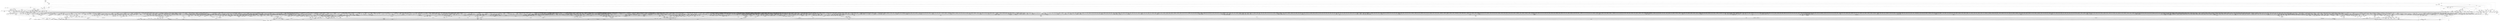 digraph kerncollapsed {
    "sched_clock" [color="black"];
    "finish_wait" [color="black"];
    "Indirect call74" [color="black"];
    "Indirect call215" [color="black"];
    "find_buddy_page_pfn" [color="black"];
    "pcpu_post_unmap_tlb_flush" [color="black"];
    "__raw_spin_lock_irqsave.constprop.0_7" [color="black"];
    "_compound_head_2" [color="black"];
    "tty_ldisc_open" [color="black"];
    "mnt_get_count" [color="black"];
    "Indirect call90" [color="black"];
    "__raw_spin_unlock_irqrestore_12" [color="black"];
    "__wake_q_add" [color="black"];
    "__cmpxchg_case_acq_32_3" [color="black"];
    "__raw_spin_unlock_irqrestore_15" [color="black"];
    "kernfs_root" [color="black"];
    "strnlen" [color="black"];
    "override_creds" [color="black"];
    "__cmpxchg_case_mb_64_6" [color="black"];
    "__raw_spin_lock_irqsave_3" [color="black"];
    "Indirect call230" [color="black"];
    "__wake_up_bit" [color="black"];
    "post_init_entity_util_avg" [color="black"];
    "plist_del" [color="black"];
    "Indirect call24" [color="black"];
    "prb_commit" [color="black"];
    "list_lru_del" [color="black"];
    "local_bh_enable" [color="black"];
    "radix_tree_iter_tag_clear" [color="black"];
    "cpumask_empty_3" [color="black"];
    "rt_mutex_slowtrylock" [color="black"];
    "mmgrab_2" [color="black"];
    "__io_acct_run_queue" [color="black"];
    "find_next_bit_7" [color="black"];
    "queued_write_lock.constprop.0_1" [color="black"];
    "__kern_my_cpu_offset_91" [color="black"];
    "Indirect call23" [color="black"];
    "rcu_segcblist_accelerate" [color="black"];
    "hlist_bl_unlock" [color="black"];
    "rwsem_spin_on_owner" [color="black"];
    "__raw_spin_lock_irqsave.constprop.0_9" [color="black"];
    "do_raw_spin_lock_17" [color="black"];
    "prepend_name" [color="black"];
    "__raw_spin_lock_irq_3" [color="black"];
    "mas_find_child" [color="black"];
    "Indirect call81" [color="black"];
    "flush_tlb_kernel_range" [color="black"];
    "try_to_unmap_flush_dirty" [color="black"];
    "sk_error_report" [color="black"];
    "__cmpxchg_case_acq_32.constprop.0_17" [color="black"];
    "__delay" [color="black"];
    "mm_counter" [color="black"];
    "sched_cgroup_fork" [color="black"];
    "Indirect call216" [color="black"];
    "Indirect call146" [color="black"];
    "Indirect call210" [color="black"];
    "access_ok_12" [color="black"];
    "__raw_spin_unlock_irq.constprop.0_1" [color="black"];
    "Indirect call125" [color="black"];
    "posix_cpu_timers_exit" [color="black"];
    "task_call_func" [color="black"];
    "__acct_reclaim_writeback" [color="black"];
    "enqueue_pushable_dl_task" [color="black"];
    "print_tainted" [color="black"];
    "update_cached_migrate" [color="black"];
    "__percpu_add_case_64.constprop.0_1" [color="black"];
    "folio_activate_fn" [color="black"];
    "skb_orphan_1" [color="black"];
    "tty_audit_fork" [color="black"];
    "dl_rq_of_se" [color="black"];
    "rcu_cblist_dequeue" [color="black"];
    "radix_tree_load_root" [color="black"];
    "tcp_get_info_chrono_stats" [color="black"];
    "__raw_spin_lock_irq" [color="black"];
    "anon_vma_interval_tree_insert" [color="black"];
    "step_into" [color="black"];
    "find_next_bit.constprop.0_21" [color="black"];
    "do_raw_spin_lock_116" [color="black"];
    "security_inode_init_security_anon" [color="black"];
    "ptep_set_access_flags" [color="black"];
    "mas_safe_pivot" [color="black"];
    "invalid_mkclean_vma" [color="black"];
    "skb_frag_ref" [color="black"];
    "system_supports_generic_auth" [color="black"];
    "_prb_commit" [color="black"];
    "cpumask_next.constprop.0" [color="black"];
    "ktime_get_coarse_real_ts64" [color="black"];
    "rcu_exp_need_qs" [color="black"];
    "folio_test_uptodate" [color="black"];
    "d_revalidate" [color="black"];
    "__raw_spin_unlock_irq_35" [color="black"];
    "set_nameidata" [color="black"];
    "__cmpxchg_case_acq_32.constprop.0_6" [color="black"];
    "__raw_spin_lock_irq_34" [color="black"];
    "sched_post_fork" [color="black"];
    "qdisc_qstats_cpu_qlen_inc" [color="black"];
    "find_next_bit.constprop.0_8" [color="black"];
    "capable_wrt_inode_uidgid" [color="black"];
    "workingset_test_recent" [color="black"];
    "tty_driver_flush_buffer" [color="black"];
    "skb_cloned" [color="black"];
    "__siphash_unaligned" [color="black"];
    "task_get_vl" [color="black"];
    "__kern_my_cpu_offset_26" [color="black"];
    "hrtimer_cancel" [color="black"];
    "__kern_my_cpu_offset_11" [color="black"];
    "get_work_pwq" [color="black"];
    "user_disable_single_step" [color="black"];
    "do_raw_spin_lock_36" [color="black"];
    "lock_timer_base" [color="black"];
    "Indirect call118" [color="black"];
    "__get_cpu_fpsimd_context" [color="black"];
    "csum_partial" [color="black"];
    "fsnotify" [color="black"];
    "check_class_changed" [color="black"];
    "Indirect call201" [color="black"];
    "task_sigpending_1" [color="black"];
    "raw_spin_rq_unlock_irqrestore" [color="black"];
    "__disable_irq_nosync" [color="black"];
    "dl_bw_of" [color="black"];
    "post_alloc_hook" [color="black"];
    "__raw_spin_unlock_irqrestore_32" [color="black"];
    "complete_walk" [color="black"];
    "xas_set_offset" [color="black"];
    "__mnt_want_write_file" [color="black"];
    "show_mem_node_skip" [color="black"];
    "mas_wr_walk" [color="black"];
    "Indirect call122" [color="black"];
    "__mod_zone_page_state" [color="black"];
    "mnt_get_writers" [color="black"];
    "__cmpwait_case_32_3" [color="black"];
    "__kern_my_cpu_offset_42" [color="black"];
    "__raw_spin_lock_27" [color="black"];
    "d_alloc" [color="black"];
    "lookup_fast" [color="black"];
    "Indirect call151" [color="black"];
    "io_req_complete_defer" [color="black"];
    "do_raw_spin_lock_34" [color="black"];
    "__accumulate_pelt_segments" [color="black"];
    "arch_local_irq_save_3" [color="black"];
    "flush_dcache_folio" [color="black"];
    "prb_next_seq" [color="black"];
    "arch_tlbbatch_should_defer.constprop.0" [color="black"];
    "irq_work_claim" [color="black"];
    "attach_pid" [color="black"];
    "__cmpxchg_case_acq_32" [color="black"];
    "Indirect call26" [color="black"];
    "account_pipe_buffers" [color="black"];
    "find_next_and_bit.constprop.0" [color="black"];
    "check_cb_ovld_locked" [color="black"];
    "propagate_mnt" [color="black"];
    "__skb_set_length" [color="black"];
    "space_used" [color="black"];
    "rwsem_read_trylock" [color="black"];
    "__disable_irq" [color="black"];
    "__preempt_count_add.constprop.0_1" [color="black"];
    "__raw_spin_lock_irqsave_42" [color="black"];
    "_find_last_bit" [color="black"];
    "sub_rq_bw.isra.0" [color="black"];
    "__mnt_drop_write" [color="black"];
    "__raw_spin_lock_irqsave_7" [color="black"];
    "test_ti_thread_flag_6" [color="black"];
    "Indirect call224" [color="black"];
    "find_first_bit_1" [color="black"];
    "__raw_write_lock.constprop.0_1" [color="black"];
    "fasync_insert_entry" [color="black"];
    "timer_wait_running" [color="black"];
    "lock_hrtimer_base" [color="black"];
    "rcu_poll_gp_seq_start" [color="black"];
    "attach_task" [color="black"];
    "Indirect call29" [color="black"];
    "wakeup_kswapd" [color="black"];
    "cpu_timer_dequeue" [color="black"];
    "do_raw_spin_lock" [color="black"];
    "kthread_probe_data" [color="black"];
    "____do_softirq" [color="black"];
    "move_freelist_tail" [color="black"];
    "Indirect call169" [color="black"];
    "Indirect call119" [color="black"];
    "test_ti_thread_flag_22" [color="black"];
    "Indirect call99" [color="black"];
    "__hrtimer_get_next_event" [color="black"];
    "addr_to_vb_xa" [color="black"];
    "__kern_my_cpu_offset_49" [color="black"];
    "mntget" [color="black"];
    "hrtimer_start_range_ns" [color="black"];
    "data_push_tail" [color="black"];
    "grow_tree_refs" [color="black"];
    "__pageblock_pfn_to_page" [color="black"];
    "write_sequnlock.constprop.0" [color="black"];
    "pcpu_find_block_fit" [color="black"];
    "timer_delete_hook" [color="black"];
    "sched_asym_prefer" [color="black"];
    "ktime_get_mono_fast_ns" [color="black"];
    "get_state_synchronize_rcu" [color="black"];
    "cpumask_subset" [color="black"];
    "reusable_anon_vma" [color="black"];
    "task_clear_jobctl_trapping" [color="black"];
    "mas_state_walk" [color="black"];
    "__kern_my_cpu_offset_14" [color="black"];
    "__ptrace_link" [color="black"];
    "__raw_spin_lock_19" [color="black"];
    "can_migrate_task" [color="black"];
    "unmask_irq" [color="black"];
    "drain_pages_zone" [color="black"];
    "futex_top_waiter" [color="black"];
    "do_raw_spin_lock_61" [color="black"];
    "do_raw_spin_lock.constprop.0_10" [color="black"];
    "do_raw_spin_lock_12" [color="black"];
    "Indirect call160" [color="black"];
    "propagate_mount_unlock" [color="black"];
    "__raw_spin_lock_irq_41" [color="black"];
    "rb_next" [color="black"];
    "rwsem_set_reader_owned" [color="black"];
    "update_group_capacity" [color="black"];
    "__kern_my_cpu_offset_54" [color="black"];
    "__raw_write_unlock_irq_5" [color="black"];
    "timekeeping_get_ns" [color="black"];
    "rcu_segcblist_advance" [color="black"];
    "__io_prep_linked_timeout" [color="black"];
    "__raw_spin_lock_30" [color="black"];
    "HAS_UNMAPPED_ID" [color="black"];
    "hrtimer_start_expires" [color="black"];
    "__raw_spin_lock_irqsave.constprop.0_8" [color="black"];
    "mas_update_gap" [color="black"];
    "signal_pending_11" [color="black"];
    "do_raw_spin_lock_93" [color="black"];
    "__raw_spin_unlock_irq.constprop.0_2" [color="black"];
    "should_zap_page" [color="black"];
    "calc_wheel_index" [color="black"];
    "zone_watermark_fast.constprop.0" [color="black"];
    "touch_atime" [color="black"];
    "try_to_unmap_flush" [color="black"];
    "__raw_spin_unlock_irqrestore_1" [color="black"];
    "__raw_spin_unlock_irqrestore_31" [color="black"];
    "console_srcu_read_unlock" [color="black"];
    "Indirect call192" [color="black"];
    "Indirect call106" [color="black"];
    "Indirect call138" [color="black"];
    "xa_load" [color="black"];
    "tag_set" [color="black"];
    "__raw_spin_unlock_irq_38" [color="black"];
    "__arch_copy_from_user" [color="black"];
    "sk_mem_reclaim" [color="black"];
    "__update_gt_cputime" [color="black"];
    "Indirect call45" [color="black"];
    "dl_bw_cpus" [color="black"];
    "clear_ti_thread_flag_4" [color="black"];
    "__percpu_add_case_64_3" [color="black"];
    "audit_string_contains_control" [color="black"];
    "__kern_my_cpu_offset_27" [color="black"];
    "rt_mutex_setprio" [color="black"];
    "mas_prev_sibling" [color="black"];
    "__kern_my_cpu_offset_70" [color="black"];
    "__cmpxchg_case_acq_32_2" [color="black"];
    "ttwu_do_activate.constprop.0" [color="black"];
    "slab_want_init_on_alloc" [color="black"];
    "__raw_spin_lock_irqsave_5" [color="black"];
    "lookup_mnt" [color="black"];
    "arch_get_random_seed_longs" [color="black"];
    "__list_del_entry_1" [color="black"];
    "netlink_has_listeners" [color="black"];
    "Indirect call62" [color="black"];
    "kernfs_get" [color="black"];
    "Indirect call35" [color="black"];
    "flush_tlb_mm" [color="black"];
    "__io_disarm_linked_timeout" [color="black"];
    "__raw_spin_unlock_irq_3" [color="black"];
    "mapping_shrinkable" [color="black"];
    "Indirect call20" [color="black"];
    "remove_nodes.constprop.0" [color="black"];
    "folio_size_2" [color="black"];
    "io_acct_cancel_pending_work" [color="black"];
    "io_wq_get_acct" [color="black"];
    "Indirect call42" [color="black"];
    "system_supports_tlb_range" [color="black"];
    "rseq_migrate" [color="black"];
    "deny_write_access.isra.0" [color="black"];
    "__init_swait_queue_head" [color="black"];
    "_atomic_dec_and_lock" [color="black"];
    "copy_user_highpage" [color="black"];
    "system_supports_tlb_range_1" [color="black"];
    "do_truncate" [color="black"];
    "sock_rmem_free" [color="black"];
    "rb_prev" [color="black"];
    "choose_mountpoint_rcu" [color="black"];
    "__integrity_iint_find" [color="black"];
    "_prb_read_valid" [color="black"];
    "cpu_mitigations_off" [color="black"];
    "do_raw_spin_lock_117" [color="black"];
    "prb_final_commit" [color="black"];
    "timespec64_equal" [color="black"];
    "task_sched_runtime" [color="black"];
    "posixtimer_rearm" [color="black"];
    "__to_kthread" [color="black"];
    "get_cred_1" [color="black"];
    "Indirect call129" [color="black"];
    "security_current_getsecid_subj" [color="black"];
    "lockref_get_not_dead" [color="black"];
    "__raw_spin_unlock_irq_43" [color="black"];
    "vma_address" [color="black"];
    "__kern_my_cpu_offset_71" [color="black"];
    "finish_automount" [color="black"];
    "freezing" [color="black"];
    "atime_needs_update" [color="black"];
    "fatal_signal_pending_3" [color="black"];
    "file_ns_capable" [color="black"];
    "__percpu_add_case_32_2" [color="black"];
    "freezing_slow_path" [color="black"];
    "redirty_tail_locked" [color="black"];
    "Indirect call63" [color="black"];
    "Indirect call28" [color="black"];
    "__dl_sub" [color="black"];
    "percpu_ref_put_many.constprop.0" [color="black"];
    "__raw_spin_unlock_irqrestore_9" [color="black"];
    "Indirect call155" [color="black"];
    "__raw_spin_lock_54" [color="black"];
    "d_shrink_del" [color="black"];
    "dcache_clean_pou" [color="black"];
    "__skb_header_pointer" [color="black"];
    "audit_tree_lookup" [color="black"];
    "do_raw_spin_lock_51" [color="black"];
    "idr_for_each" [color="black"];
    "Indirect call117" [color="black"];
    "__count_vm_events" [color="black"];
    "posix_cputimers_group_init" [color="black"];
    "__raw_spin_lock.constprop.0_2" [color="black"];
    "__raw_spin_lock_irqsave_29" [color="black"];
    "percpu_counter_add" [color="black"];
    "signal_pending_state" [color="black"];
    "cd_forget" [color="black"];
    "cpu_switch_to" [color="black"];
    "get_mountpoint" [color="black"];
    "Indirect call177" [color="black"];
    "notify_change" [color="black"];
    "Indirect call79" [color="black"];
    "arch_local_irq_save_5" [color="black"];
    "xa_find_after" [color="black"];
    "is_software_node" [color="black"];
    "anon_vma_interval_tree_iter_next" [color="black"];
    "current_wq_worker" [color="black"];
    "find_unlink_vmap_area" [color="black"];
    "add_timer" [color="black"];
    "security_inode_follow_link" [color="black"];
    "__cmpxchg_case_acq_32.constprop.0_19" [color="black"];
    "__io_put_kbuf" [color="black"];
    "pm_qos_read_value" [color="black"];
    "__raw_spin_lock_62" [color="black"];
    "io_put_kbuf" [color="black"];
    "Indirect call77" [color="black"];
    "arch_local_irq_save" [color="black"];
    "d_path" [color="black"];
    "_compound_head_5" [color="black"];
    "task_pid_vnr" [color="black"];
    "__task_pid_nr_ns" [color="black"];
    "__raw_spin_lock.constprop.0" [color="black"];
    "__fsnotify_update_child_dentry_flags" [color="black"];
    "handle_dots" [color="black"];
    "io_run_cancel" [color="black"];
    "rt_mutex_proxy_unlock" [color="black"];
    "irq_enable" [color="black"];
    "wakeup_kcompactd" [color="black"];
    "set_page_dirty" [color="black"];
    "fsnotify_put_sb_connectors" [color="black"];
    "find_later_rq" [color="black"];
    "__kmem_obj_info" [color="black"];
    "Indirect call108" [color="black"];
    "gup_signal_pending" [color="black"];
    "mas_rewalk_if_dead" [color="black"];
    "folio_total_mapcount" [color="black"];
    "mas_adopt_children.isra.0" [color="black"];
    "dev_xmit_recursion_dec" [color="black"];
    "page_try_share_anon_rmap" [color="black"];
    "__raw_spin_unlock_irq" [color="black"];
    "dentry_string_cmp" [color="black"];
    "folio_mark_dirty" [color="black"];
    "nsec_to_clock_t" [color="black"];
    "__d_lookup_unhash_wake" [color="black"];
    "mm_set_has_pinned_flag" [color="black"];
    "arch_local_irq_save_7" [color="black"];
    "__raw_spin_lock_irq_26" [color="black"];
    "lazy_max_pages" [color="black"];
    "mas_next_slot" [color="black"];
    "setattr_should_drop_suidgid" [color="black"];
    "__reset_isolation_pfn" [color="black"];
    "kill_super_notify" [color="black"];
    "security_sock_rcv_skb" [color="black"];
    "arch_asym_cpu_priority" [color="black"];
    "io_get_cqe_overflow" [color="black"];
    "__raw_spin_trylock_5" [color="black"];
    "mas_wr_end_piv" [color="black"];
    "audit_rate_check.part.0" [color="black"];
    "pwq_activate_inactive_work" [color="black"];
    "__xchg_case_64.constprop.0" [color="black"];
    "list_del_init" [color="black"];
    "__bitmap_equal" [color="black"];
    "sme_save_state" [color="black"];
    "__percpu_add_case_64.constprop.0" [color="black"];
    "do_raw_spin_lock_99" [color="black"];
    "Indirect call184" [color="black"];
    "set_load_weight" [color="black"];
    "kmap_local_page" [color="black"];
    "__raw_spin_lock_irq_25" [color="black"];
    "__raw_spin_unlock_irq_36" [color="black"];
    "Indirect call37" [color="black"];
    "zone_watermark_ok_safe" [color="black"];
    "Indirect call69" [color="black"];
    "__fget_light" [color="black"];
    "do_raw_spin_lock_73" [color="black"];
    "pcpu_alloc_area" [color="black"];
    "set_pfnblock_flags_mask" [color="black"];
    "task_rq_unlock" [color="black"];
    "__cmpxchg_case_acq_32.constprop.0_18" [color="black"];
    "net_eq_idr" [color="black"];
    "Indirect call95" [color="black"];
    "put_dec_trunc8" [color="black"];
    "io_match_task_safe" [color="black"];
    "Indirect call221" [color="black"];
    "find_last_bit" [color="black"];
    "rcu_gp_is_normal" [color="black"];
    "__raw_spin_lock_irqsave" [color="black"];
    "get_group_info.isra.0" [color="black"];
    "fatal_signal_pending_6" [color="black"];
    "get_ucounts_or_wrap" [color="black"];
    "Indirect call188" [color="black"];
    "Indirect call136" [color="black"];
    "__peernet2id" [color="black"];
    "security_release_secctx" [color="black"];
    "__do_set_cpus_allowed" [color="black"];
    "Indirect call109" [color="black"];
    "netdev_name" [color="black"];
    "vma_interval_tree_augment_propagate" [color="black"];
    "pud_set_huge" [color="black"];
    "Indirect call176" [color="black"];
    "Indirect call8" [color="black"];
    "update_cfs_rq_load_avg.isra.0" [color="black"];
    "legitimize_links" [color="black"];
    "__sk_mem_reduce_allocated" [color="black"];
    "__percpu_add_case_64_4" [color="black"];
    "sync_icache_aliases" [color="black"];
    "__raw_spin_lock_42" [color="black"];
    "pi_state_update_owner" [color="black"];
    "set_tlb_ubc_flush_pending" [color="black"];
    "folio_nr_pages_3" [color="black"];
    "__irq_put_desc_unlock" [color="black"];
    "Indirect call55" [color="black"];
    "Indirect call227" [color="black"];
    "filemap_check_errors" [color="black"];
    "__d_lookup" [color="black"];
    "is_current_pgrp_orphaned" [color="black"];
    "copy_page" [color="black"];
    "find_vma_prev" [color="black"];
    "Indirect call220" [color="black"];
    "kernfs_leftmost_descendant" [color="black"];
    "simple_xattr_space" [color="black"];
    "Indirect call164" [color="black"];
    "pcpu_next_fit_region.constprop.0" [color="black"];
    "io_cancel_task_cb" [color="black"];
    "Indirect call167" [color="black"];
    "process_shares_mm" [color="black"];
    "__cmpxchg_case_acq_32.constprop.0" [color="black"];
    "pagefault_enable" [color="black"];
    "Indirect call211" [color="black"];
    "Indirect call159" [color="black"];
    "sync_exp_work_done" [color="black"];
    "num_other_online_cpus" [color="black"];
    "nd_alloc_stack" [color="black"];
    "PageMovable" [color="black"];
    "radix_tree_tag_get" [color="black"];
    "__raw_spin_lock_31" [color="black"];
    "prep_compound_page" [color="black"];
    "__kern_my_cpu_offset_76" [color="black"];
    "lock_mount_hash" [color="black"];
    "Indirect call82" [color="black"];
    "data_alloc" [color="black"];
    "get_cpu_fpsimd_context" [color="black"];
    "arch_irq_work_raise" [color="black"];
    "wb_io_lists_populated" [color="black"];
    "test_ti_thread_flag_4" [color="black"];
    "do_raw_spin_lock_27" [color="black"];
    "task_clear_jobctl_pending" [color="black"];
    "gup_must_unshare" [color="black"];
    "security_sk_free" [color="black"];
    "Indirect call2" [color="black"];
    "entity_eligible" [color="black"];
    "page_ref_inc_3" [color="black"];
    "__raw_spin_lock_irqsave_17" [color="black"];
    "do_raw_spin_lock_67" [color="black"];
    "mas_set_parent.constprop.0" [color="black"];
    "sb_clear_inode_writeback" [color="black"];
    "pageblock_skip_persistent" [color="black"];
    "io_poll_add_hash" [color="black"];
    "Indirect call225" [color="black"];
    "flush_signal_handlers" [color="black"];
    "security_audit_rule_match" [color="black"];
    "raw_spin_rq_trylock" [color="black"];
    "do_raw_spin_lock_85" [color="black"];
    "mas_leaf_max_gap" [color="black"];
    "first_zones_zonelist" [color="black"];
    "csum_partial_ext" [color="black"];
    "set_swapper_pgd" [color="black"];
    "__percpu_add_case_64_7" [color="black"];
    "__rb_insert_augmented" [color="black"];
    "__raw_spin_unlock_irq_19" [color="black"];
    "simple_setattr" [color="black"];
    "online_section_nr" [color="black"];
    "mapping_unmap_writable" [color="black"];
    "skb_has_frag_list" [color="black"];
    "kernfs_release_file.part.0.isra.0" [color="black"];
    "io_poll_find.constprop.0" [color="black"];
    "d_flags_for_inode" [color="black"];
    "Indirect call231" [color="black"];
    "security_task_kill" [color="black"];
    "find_alive_thread.isra.0" [color="black"];
    "__raw_spin_unlock_irq_11" [color="black"];
    "__raw_spin_lock_irq_19" [color="black"];
    "__printk_cpu_sync_try_get" [color="black"];
    "_atomic_dec_and_lock_irqsave" [color="black"];
    "cpudl_heapify_up" [color="black"];
    "Indirect call83" [color="black"];
    "count_vm_event_2" [color="black"];
    "do_sys_truncate" [color="black"];
    "rcu_seq_start_1" [color="black"];
    "find_next_bit.constprop.0_6" [color="black"];
    "__percpu_add_case_32" [color="black"];
    "__raw_spin_lock_49" [color="black"];
    "Indirect call193" [color="black"];
    "__raw_spin_lock_3" [color="black"];
    "__raw_write_lock_irq.constprop.0" [color="black"];
    "do_raw_spin_lock_24" [color="black"];
    "__raw_spin_unlock_irq_4" [color="black"];
    "mte_dead_leaves.constprop.0" [color="black"];
    "mas_prev_range" [color="black"];
    "__raw_spin_lock_irq_6" [color="black"];
    "lockref_get_not_zero" [color="black"];
    "efi_reboot" [color="black"];
    "srcu_gp_start" [color="black"];
    "get_mm_exe_file" [color="black"];
    "__cmpxchg_case_rel_32" [color="black"];
    "mas_next_sibling" [color="black"];
    "Indirect call65" [color="black"];
    "mas_prev" [color="black"];
    "find_next_bit_10" [color="black"];
    "mas_next_setup.constprop.0" [color="black"];
    "_find_first_zero_bit" [color="black"];
    "__raw_spin_lock_irqsave_22" [color="black"];
    "mtree_load" [color="black"];
    "io_poll_get_ownership" [color="black"];
    "vma_interval_tree_remove" [color="black"];
    "__pi_memcmp" [color="black"];
    "do_raw_spin_lock_44" [color="black"];
    "idle_cpu" [color="black"];
    "qdisc_maybe_clear_missed" [color="black"];
    "pid_nr_ns" [color="black"];
    "wb_stat_error" [color="black"];
    "__traverse_mounts" [color="black"];
    "is_zero_page" [color="black"];
    "Indirect call130" [color="black"];
    "cpu_online_1" [color="black"];
    "io_fill_cqe_aux" [color="black"];
    "tlb_flush" [color="black"];
    "prb_first_valid_seq" [color="black"];
    "io_poll_remove_entries" [color="black"];
    "__raw_spin_unlock_irq_21" [color="black"];
    "Indirect call140" [color="black"];
    "__lock_parent" [color="black"];
    "Indirect call128" [color="black"];
    "pmd_offset.isra.0_1" [color="black"];
    "touch_mnt_namespace" [color="black"];
    "skb_copy_bits" [color="black"];
    "find_first_bit_4" [color="black"];
    "__fsnotify_recalc_mask" [color="black"];
    "__cmpxchg_case_64" [color="black"];
    "write_seqlock.constprop.0" [color="black"];
    "fsnotify_handle_inode_event.isra.0" [color="black"];
    "skb_queue_tail" [color="black"];
    "console_srcu_read_lock" [color="black"];
    "mas_bulk_rebalance" [color="black"];
    "unreserve_highatomic_pageblock" [color="black"];
    "bit_waitqueue" [color="black"];
    "ma_pivots" [color="black"];
    "xas_retry" [color="black"];
    "do_raw_spin_lock_37" [color="black"];
    "__kern_my_cpu_offset_25" [color="black"];
    "folio_trylock_1" [color="black"];
    "get_file_1" [color="black"];
    "group_open_release" [color="black"];
    "folio_mapped_1" [color="black"];
    "__kern_my_cpu_offset_21" [color="black"];
    "Indirect call12" [color="black"];
    "path_get" [color="black"];
    "inode_io_list_del" [color="black"];
    "get_pwq" [color="black"];
    "cfs_rq_of" [color="black"];
    "load_unaligned_zeropad" [color="black"];
    "thread_group_cputime" [color="black"];
    "__local_bh_enable_ip" [color="black"];
    "tty_driver_name" [color="black"];
    "setattr_copy" [color="black"];
    "__irq_domain_activate_irq" [color="black"];
    "__kern_my_cpu_offset_89" [color="black"];
    "should_failslab" [color="black"];
    "Indirect call135" [color="black"];
    "cpu_online_2" [color="black"];
    "virt_to_slab" [color="black"];
    "compact_lock_irqsave" [color="black"];
    "__mutex_trylock_common" [color="black"];
    "pte_offset_kernel.isra.0" [color="black"];
    "send_sig" [color="black"];
    "cpu_util_cfs" [color="black"];
    "clear_ti_thread_flag_5" [color="black"];
    "inode_io_list_move_locked" [color="black"];
    "mnt_want_write" [color="black"];
    "_compound_head_4" [color="black"];
    "int_sqrt" [color="black"];
    "tty_termios_baud_rate" [color="black"];
    "do_raw_spin_lock.constprop.0_6" [color="black"];
    "__cmpxchg_case_acq_64" [color="black"];
    "u64_stats_add_1" [color="black"];
    "page_ref_add_1" [color="black"];
    "rcu_segcblist_enqueue" [color="black"];
    "__down_trylock_console_sem.constprop.0" [color="black"];
    "copy_highpage" [color="black"];
    "Indirect call127" [color="black"];
    "__kern_my_cpu_offset_4" [color="black"];
    "xas_start" [color="black"];
    "__pm_relax" [color="black"];
    "pud_clear_huge" [color="black"];
    "folio_unlock" [color="black"];
    "idr_find" [color="black"];
    "vma_iter_config" [color="black"];
    "__wake_up_common" [color="black"];
    "__raw_spin_unlock_irq_20" [color="black"];
    "__put_cpu_fpsimd_context" [color="black"];
    "percpu_counter_set" [color="black"];
    "lowest_in_progress" [color="black"];
    "fsnotify_compare_groups" [color="black"];
    "debug_locks_off" [color="black"];
    "find_first_bit_3" [color="black"];
    "__tlb_reset_range" [color="black"];
    "__cmpxchg_case_mb_32_2" [color="black"];
    "__radix_tree_lookup" [color="black"];
    "shrink_lock_dentry" [color="black"];
    "__nr_to_section" [color="black"];
    "domain_dirty_limits" [color="black"];
    "do_csum" [color="black"];
    "kmalloc_slab" [color="black"];
    "wake_up_bit" [color="black"];
    "do_raw_spin_lock_30" [color="black"];
    "Indirect call43" [color="black"];
    "_find_next_and_bit" [color="black"];
    "mast_fill_bnode" [color="black"];
    "__rb_erase_color" [color="black"];
    "Indirect call104" [color="black"];
    "sock_flag.constprop.0" [color="black"];
    "dequeue_task" [color="black"];
    "Indirect call199" [color="black"];
    "add_nr_running" [color="black"];
    "folio_trylock_2" [color="black"];
    "oom_unkillable_task.isra.0" [color="black"];
    "cpumask_any_and_distribute" [color="black"];
    "__kern_my_cpu_offset_19" [color="black"];
    "global_dirtyable_memory" [color="black"];
    "__skb_checksum" [color="black"];
    "folio_mapped_2" [color="black"];
    "flush_dcache_page" [color="black"];
    "Indirect call121" [color="black"];
    "set_area_direct_map" [color="black"];
    "xas_update.isra.0" [color="black"];
    "folio_trylock_flag" [color="black"];
    "_find_next_zero_bit" [color="black"];
    "mas_put_in_tree" [color="black"];
    "irq_to_desc" [color="black"];
    "first_online_pgdat" [color="black"];
    "find_first_bit_6" [color="black"];
    "__reuseport_detach_closed_sock" [color="black"];
    "add_mm_rss_vec" [color="black"];
    "mapping_allow_writable" [color="black"];
    "__percpu_add_case_32_20" [color="black"];
    "skb_zcopy_downgrade_managed" [color="black"];
    "Indirect call70" [color="black"];
    "crng_fast_key_erasure" [color="black"];
    "try_grab_page" [color="black"];
    "this_cpu_has_cap.part.0" [color="black"];
    "xas_init_marks" [color="black"];
    "sibling_imbalance.isra.0" [color="black"];
    "__wake_up_common_lock" [color="black"];
    "futex_get_value_locked" [color="black"];
    "rcu_start_this_gp" [color="black"];
    "change_page_range" [color="black"];
    "xa_is_node" [color="black"];
    "__raw_spin_lock_24" [color="black"];
    "folio_mapped" [color="black"];
    "io_cqe_cache_refill" [color="black"];
    "__raw_spin_lock_irq_32" [color="black"];
    "__bitmap_and" [color="black"];
    "d_instantiate" [color="black"];
    "rcu_advance_cbs" [color="black"];
    "task_will_free_mem" [color="black"];
    "irq_disable" [color="black"];
    "mas_prev_setup.constprop.0" [color="black"];
    "invent_group_ids" [color="black"];
    "__wake_up" [color="black"];
    "find_next_bit_18" [color="black"];
    "call_function_single_prep_ipi" [color="black"];
    "Indirect call92" [color="black"];
    "lockref_put_or_lock" [color="black"];
    "ihold" [color="black"];
    "mas_wr_new_end" [color="black"];
    "do_raw_spin_lock_63" [color="black"];
    "workingset_activation" [color="black"];
    "slab_want_init_on_free" [color="black"];
    "__cmpwait_case_32" [color="black"];
    "__raw_spin_lock_irqsave_50" [color="black"];
    "Indirect call22" [color="black"];
    "__percpu_add_case_64_2" [color="black"];
    "rpm_check_suspend_allowed" [color="black"];
    "__dl_clear_params" [color="black"];
    "__raw_spin_lock_irqsave_18" [color="black"];
    "console_verbose" [color="black"];
    "cpu_do_switch_mm" [color="black"];
    "__raw_spin_lock_irq_17" [color="black"];
    "access_ok_14" [color="black"];
    "Indirect call112" [color="black"];
    "queued_write_lock_slowpath" [color="black"];
    "in_group_p" [color="black"];
    "__raw_spin_lock_irq_5" [color="black"];
    "setattr_prepare" [color="black"];
    "xas_error.isra.0_1" [color="black"];
    "folio_evictable" [color="black"];
    "Indirect call198" [color="black"];
    "qdisc_qstats_cpu_qlen_dec" [color="black"];
    "mte_zero_clear_page_tags" [color="black"];
    "is_migration_entry" [color="black"];
    "Indirect call9" [color="black"];
    "mapping_shrinkable_1" [color="black"];
    "link_path_walk" [color="black"];
    "Indirect call166" [color="black"];
    "IS_ERR_OR_NULL_3" [color="black"];
    "tag_clear_highpage" [color="black"];
    "__mod_timer" [color="black"];
    "mutex_trylock" [color="black"];
    "__wake_up_klogd.part.0" [color="black"];
    "__rt_mutex_futex_trylock" [color="black"];
    "strncmp" [color="black"];
    "dec_mm_counter" [color="black"];
    "__raw_spin_lock_irq_21" [color="black"];
    "set_root_1" [color="black"];
    "is_valid_gup_args" [color="black"];
    "__sw_hweight64" [color="black"];
    "get_next_ino" [color="black"];
    "__kern_my_cpu_offset_62" [color="black"];
    "dev_driver_string" [color="black"];
    "__cmpxchg_case_acq_32_1" [color="black"];
    "init_timer_key" [color="black"];
    "Indirect call110" [color="black"];
    "folio_mapping" [color="black"];
    "mast_ascend" [color="black"];
    "access_ok_2" [color="black"];
    "rcu_accelerate_cbs" [color="black"];
    "__printk_safe_exit" [color="black"];
    "Indirect call97" [color="black"];
    "__mnt_is_readonly" [color="black"];
    "xas_set_mark" [color="black"];
    "__wake_up_pollfree" [color="black"];
    "system_supports_mte" [color="black"];
    "inode_permission" [color="black"];
    "Indirect call214" [color="black"];
    "audit_dummy_context_1" [color="black"];
    "mas_split_final_node.isra.0" [color="black"];
    "access_ok_42" [color="black"];
    "page_mapping" [color="black"];
    "arch_smp_send_reschedule" [color="black"];
    "rcu_segcblist_pend_cbs" [color="black"];
    "__hrtimer_next_event_base.constprop.0" [color="black"];
    "__raw_spin_lock_irqsave_1" [color="black"];
    "Indirect call204" [color="black"];
    "try_to_unlazy_next" [color="black"];
    "fetch_robust_entry" [color="black"];
    "anon_vma_interval_tree_iter_first" [color="black"];
    "Indirect call39" [color="black"];
    "skb_pfmemalloc" [color="black"];
    "take_dentry_name_snapshot" [color="black"];
    "__lshrti3" [color="black"];
    "is_path_reachable" [color="black"];
    "attach_recursive_mnt" [color="black"];
    "dl_set_overload.part.0" [color="black"];
    "Indirect call98" [color="black"];
    "Indirect call226" [color="black"];
    "list_move_1" [color="black"];
    "skb_header_cloned" [color="black"];
    "Indirect call53" [color="black"];
    "folio_nr_pages_1" [color="black"];
    "queued_read_lock_slowpath" [color="black"];
    "do_raw_spin_lock_5" [color="black"];
    "do_raw_spin_lock_28" [color="black"];
    "i_gid_into_vfsgid_1" [color="black"];
    "kobj_child_ns_ops" [color="black"];
    "__hlist_del" [color="black"];
    "first_zones_zonelist_1" [color="black"];
    "data_check_size" [color="black"];
    "Indirect call115" [color="black"];
    "check_and_switch_context" [color="black"];
    "Indirect call41" [color="black"];
    "timerqueue_add" [color="black"];
    "dev_to_swnode" [color="black"];
    "update_pm_runtime_accounting" [color="black"];
    "__fdget_raw" [color="black"];
    "__raw_spin_lock_irqsave.constprop.0_1" [color="black"];
    "tick_get_device" [color="black"];
    "do_raw_spin_lock_86" [color="black"];
    "__irq_startup" [color="black"];
    "lru_deactivate_fn" [color="black"];
    "update_sctlr_el1" [color="black"];
    "next_signal" [color="black"];
    "io_put_kbuf_comp.isra.0" [color="black"];
    "set_tsk_need_resched" [color="black"];
    "__raw_spin_lock_irqsave_15" [color="black"];
    "Indirect call161" [color="black"];
    "inode_owner_or_capable" [color="black"];
    "sock_flag_3" [color="black"];
    "mte_set_pivot" [color="black"];
    "mnt_add_count" [color="black"];
    "io_wq_work_match_item" [color="black"];
    "Indirect call152" [color="black"];
    "list_move_tail" [color="black"];
    "fatal_signal_pending" [color="black"];
    "synchronize_rcu.part.0" [color="black"];
    "count_vm_event" [color="black"];
    "node_tag_clear" [color="black"];
    "mas_push_data" [color="black"];
    "should_fail_alloc_page" [color="black"];
    "fsnotify_first_mark" [color="black"];
    "get_new_cred" [color="black"];
    "notifier_call_chain" [color="black"];
    "__raw_spin_trylock_3" [color="black"];
    "__futex_queue" [color="black"];
    "__zone_watermark_ok" [color="black"];
    "__kern_my_cpu_offset_24" [color="black"];
    "mas_pop_node" [color="black"];
    "__cmpxchg_case_mb_32_8" [color="black"];
    "ktime_add_safe" [color="black"];
    "Indirect call213" [color="black"];
    "mnt_drop_write" [color="black"];
    "user_path_at_empty" [color="black"];
    "rcu_seq_set_state" [color="black"];
    "handle_lookup_down" [color="black"];
    "count_vm_event_1" [color="black"];
    "test_ti_thread_flag_7" [color="black"];
    "Indirect call131" [color="black"];
    "__raw_spin_lock_irqsave_32" [color="black"];
    "rt_mutex_init_proxy_locked" [color="black"];
    "desc_read_finalized_seq" [color="black"];
    "Indirect call153" [color="black"];
    "__raw_spin_unlock_irq_25" [color="black"];
    "__posix_timers_find" [color="black"];
    "__raw_spin_unlock_irqrestore_6" [color="black"];
    "smp_call_function_many_cond" [color="black"];
    "_compound_head_1" [color="black"];
    "zone_page_state_add" [color="black"];
    "arch_get_random_longs" [color="black"];
    "__raw_spin_lock_18" [color="black"];
    "Indirect call203" [color="black"];
    "from_vfsgid" [color="black"];
    "arch_local_irq_restore_2" [color="black"];
    "signalfd_cleanup" [color="black"];
    "rb_erase_cached.isra.0" [color="black"];
    "fast_dput" [color="black"];
    "dequeue_load_avg" [color="black"];
    "cleanup_timerqueue" [color="black"];
    "vma_interval_tree_iter_next" [color="black"];
    "rcu_seq_snap" [color="black"];
    "rcu_gp_is_expedited" [color="black"];
    "set_ti_thread_flag" [color="black"];
    "mte_copy_page_tags" [color="black"];
    "__raw_spin_trylock" [color="black"];
    "hlist_del_init" [color="black"];
    "__raw_spin_lock_5" [color="black"];
    "__raw_spin_lock_64" [color="black"];
    "get_work_pool" [color="black"];
    "mas_safe_min" [color="black"];
    "dl_task_is_earliest_deadline" [color="black"];
    "arch_local_irq_save_8" [color="black"];
    "may_setattr" [color="black"];
    "Indirect call48" [color="black"];
    "d_find_any_alias" [color="black"];
    "restore_nameidata" [color="black"];
    "Indirect call181" [color="black"];
    "security_inode_setattr" [color="black"];
    "Indirect call205" [color="black"];
    "__dl_update" [color="black"];
    "check_mnt.isra.0" [color="black"];
    "__d_instantiate" [color="black"];
    "__raw_spin_unlock_irqrestore_8" [color="black"];
    "pde_subdir_first" [color="black"];
    "prep_new_page" [color="black"];
    "fragmentation_index" [color="black"];
    "class_raw_spinlock_irqsave_destructor" [color="black"];
    "jiffies_to_usecs" [color="black"];
    "__lookup_mnt" [color="black"];
    "anon_vma_interval_tree_remove" [color="black"];
    "security_task_getsecid_obj" [color="black"];
    "do_softirq" [color="black"];
    "desc_make_reusable" [color="black"];
    "sk_memory_allocated_sub" [color="black"];
    "device_match_devt" [color="black"];
    "next_zone" [color="black"];
    "arm64_kernel_unmapped_at_el0_4" [color="black"];
    "down_read_trylock" [color="black"];
    "inode_add_lru" [color="black"];
    "prb_read_valid" [color="black"];
    "put_prev_task" [color="black"];
    "do_raw_spin_lock_56" [color="black"];
    "wake_all_kswapds" [color="black"];
    "update_misfit_status" [color="black"];
    "futex_hb_waiters_dec" [color="black"];
    "__page_cache_release" [color="black"];
    "do_raw_spin_lock_42" [color="black"];
    "vma_interval_tree_insert_after" [color="black"];
    "memzero_explicit" [color="black"];
    "Indirect call143" [color="black"];
    "__count_vm_events_3" [color="black"];
    "activate_task" [color="black"];
    "compaction_defer_reset" [color="black"];
    "get_cred" [color="black"];
    "audit_log_path_denied" [color="black"];
    "check_preempt_curr" [color="black"];
    "__task_rq_lock" [color="black"];
    "__list_del_entry_2" [color="black"];
    "Indirect call5" [color="black"];
    "__wake_up_sync_key" [color="black"];
    "Indirect call187" [color="black"];
    "find_next_bit_13" [color="black"];
    "workingset_age_nonresident" [color="black"];
    "skb_header_pointer_2" [color="black"];
    "fprop_reflect_period_percpu.isra.0" [color="black"];
    "Indirect call58" [color="black"];
    "Indirect call200" [color="black"];
    "__raw_spin_lock_irqsave_19" [color="black"];
    "legitimize_root" [color="black"];
    "update_rq_clock" [color="black"];
    "__raw_spin_lock_41" [color="black"];
    "kmsg_dump" [color="black"];
    "fatal_signal_pending_5" [color="black"];
    "list_del_1" [color="black"];
    "cpu_online_3" [color="black"];
    "__raw_spin_unlock_irqrestore_18" [color="black"];
    "folio_evictable_1" [color="black"];
    "mas_alloc_req.isra.0" [color="black"];
    "pm_runtime_deactivate_timer" [color="black"];
    "list_del_2" [color="black"];
    "lru_deactivate_file_fn" [color="black"];
    "rcu_seq_start" [color="black"];
    "d_same_name" [color="black"];
    "do_raw_spin_lock_48" [color="black"];
    "__legitimize_mnt" [color="black"];
    "cpu_online" [color="black"];
    "chacha_permute" [color="black"];
    "d_set_d_op" [color="black"];
    "get_file" [color="black"];
    "folio_mapped_3" [color="black"];
    "page_vma_mapped_walk_done" [color="black"];
    "xas_find" [color="black"];
    "io_poll_mark_cancelled" [color="black"];
    "extfrag_for_order" [color="black"];
    "____core____" [color="kernel"];
    "do_raw_spin_lock.constprop.0_11" [color="black"];
    "try_to_take_rt_mutex" [color="black"];
    "list_splice" [color="black"];
    "plist_add" [color="black"];
    "skb_tailroom_1" [color="black"];
    "pick_next_pushable_dl_task" [color="black"];
    "find_vma" [color="black"];
    "mas_walk" [color="black"];
    "_mix_pool_bytes" [color="black"];
    "Indirect call16" [color="black"];
    "__set_open_fd" [color="black"];
    "double_unlock_balance" [color="black"];
    "set_work_data" [color="black"];
    "__iget" [color="black"];
    "fprop_fraction_percpu" [color="black"];
    "extract_entropy.constprop.0" [color="black"];
    "compound_order" [color="black"];
    "__xchg_case_mb_32.constprop.0" [color="black"];
    "Indirect call11" [color="black"];
    "sched_clock_cpu" [color="black"];
    "down_trylock" [color="black"];
    "inode_lru_list_del" [color="black"];
    "__raw_spin_unlock_irqrestore" [color="black"];
    "Indirect call50" [color="black"];
    "vfs_truncate" [color="black"];
    "xas_find_conflict" [color="black"];
    "do_raw_spin_lock_87" [color="black"];
    "__mutex_remove_waiter" [color="black"];
    "get_random_bytes" [color="black"];
    "get_file.isra.0" [color="black"];
    "_compound_head_13" [color="black"];
    "__bpf_free_used_maps" [color="black"];
    "recalc_sigpending_tsk" [color="black"];
    "memcg_charge_kernel_stack.part.0" [color="black"];
    "enqueue_hrtimer.constprop.0" [color="black"];
    "do_raw_spin_lock_3" [color="black"];
    "__raw_spin_lock_irqsave_23" [color="black"];
    "invalid_migration_vma" [color="black"];
    "mte_destroy_descend.constprop.0" [color="black"];
    "__folio_cancel_dirty" [color="black"];
    "__set_task_comm" [color="black"];
    "test_tsk_need_resched" [color="black"];
    "cpumask_next_and" [color="black"];
    "isolation_suitable.isra.0" [color="black"];
    "internal_add_timer" [color="black"];
    "Indirect call64" [color="black"];
    "__kern_my_cpu_offset_56" [color="black"];
    "__const_udelay" [color="black"];
    "csum_block_add_ext" [color="black"];
    "__raw_spin_lock_irqsave_21" [color="black"];
    "rcu_segcblist_extract_done_cbs" [color="black"];
    "io_run_local_work_continue" [color="black"];
    "prepare_to_wait_exclusive" [color="black"];
    "console_is_usable" [color="black"];
    "current_is_kswapd" [color="black"];
    "__raw_spin_unlock_irqrestore.constprop.0_2" [color="black"];
    "dec_rlimit_ucounts" [color="black"];
    "put_cpu_fpsimd_context" [color="black"];
    "sched_clock_noinstr" [color="black"];
    "call_on_irq_stack" [color="black"];
    "Indirect call120" [color="black"];
    "Indirect call61" [color="black"];
    "new_context" [color="black"];
    "terminate_walk" [color="black"];
    "irqd_set.isra.0_1" [color="black"];
    "_compound_head_3" [color="black"];
    "Indirect call165" [color="black"];
    "Indirect call202" [color="black"];
    "sock_inuse_add" [color="black"];
    "add_timer_on" [color="black"];
    "__inode_add_lru" [color="black"];
    "irq_set_thread_affinity" [color="black"];
    "__audit_uring_entry" [color="black"];
    "__remove_hrtimer" [color="black"];
    "folio_try_get_rcu" [color="black"];
    "move_queued_task.constprop.0" [color="black"];
    "osq_wait_next" [color="black"];
    "__raw_read_lock.constprop.0_5" [color="black"];
    "test_ti_thread_flag_11" [color="black"];
    "__dev_pm_qos_resume_latency" [color="black"];
    "rwsem_set_nonspinnable" [color="black"];
    "exit_task_stack_account" [color="black"];
    "ksize" [color="black"];
    "signal_set_stop_flags" [color="black"];
    "do_raw_spin_lock_46" [color="black"];
    "security_inode_permission" [color="black"];
    "timer_delete" [color="black"];
    "posix_cpu_timer_rearm" [color="black"];
    "__raw_spin_lock_irqsave.constprop.0_3" [color="black"];
    "__kern_my_cpu_offset_60" [color="black"];
    "io_acct_run_queue" [color="black"];
    "pm_ops_is_empty" [color="black"];
    "rcu_segcblist_ready_cbs" [color="black"];
    "parent_len" [color="black"];
    "rcu_poll_gp_seq_start_unlocked" [color="black"];
    "cpumask_weight" [color="black"];
    "list_del_init_3" [color="black"];
    "arch_timer_evtstrm_available" [color="black"];
    "io_poll_remove_entry" [color="black"];
    "Indirect call80" [color="black"];
    "__wait_on_bit" [color="black"];
    "kick_process" [color="black"];
    "init_multi_vma_prep" [color="black"];
    "__cmpxchg_case_mb_64" [color="black"];
    "page_ref_inc" [color="black"];
    "Indirect call228" [color="black"];
    "__msecs_to_jiffies" [color="black"];
    "__raw_spin_lock_28" [color="black"];
    "need_mlock_drain" [color="black"];
    "__rt_mutex_slowtrylock" [color="black"];
    "pmd_set_huge" [color="black"];
    "se_weight.isra.0" [color="black"];
    "xattr_resolve_name" [color="black"];
    "Indirect call100" [color="black"];
    "find_next_bit_8" [color="black"];
    "__dl_add" [color="black"];
    "percpu_ref_noop_confirm_switch" [color="black"];
    "security_secid_to_secctx" [color="black"];
    "Indirect call126" [color="black"];
    "pgdat_balanced" [color="black"];
    "req_set_fail_3" [color="black"];
    "cpudl_set" [color="black"];
    "vma_needs_dirty_tracking" [color="black"];
    "skb_tailroom_2" [color="black"];
    "__kern_my_cpu_offset_18" [color="black"];
    "__kern_my_cpu_offset_67" [color="black"];
    "list_del_init_2" [color="black"];
    "mte_dead_walk" [color="black"];
    "proto_memory_pcpu_drain" [color="black"];
    "io_wq_work_match_all" [color="black"];
    "xas_next_offset" [color="black"];
    "mas_wr_store_setup" [color="black"];
    "Indirect call66" [color="black"];
    "__anon_vma_interval_tree_augment_rotate" [color="black"];
    "xas_result" [color="black"];
    "files_lookup_fd_raw" [color="black"];
    "__raw_write_lock_irq" [color="black"];
    "list_del_4" [color="black"];
    "do_raw_spin_lock_25" [color="black"];
    "__dev_fwnode" [color="black"];
    "get_arm64_ftr_reg" [color="black"];
    "Indirect call232" [color="black"];
    "__kern_my_cpu_offset_37" [color="black"];
    "sane_fdtable_size" [color="black"];
    "is_vmalloc_addr" [color="black"];
    "count_vm_events" [color="black"];
    "pcpu_next_md_free_region" [color="black"];
    "__set_close_on_exec.isra.0" [color="black"];
    "skb_checksum" [color="black"];
    "getname_flags" [color="black"];
    "need_active_balance" [color="black"];
    "pageblock_pfn_to_page" [color="black"];
    "arch_send_call_function_single_ipi" [color="black"];
    "timer_reduce" [color="black"];
    "page_vma_mapped_walk_done_1" [color="black"];
    "tlb_remove_table_sync_one" [color="black"];
    "ptrauth_keys_install_user" [color="black"];
    "Indirect call103" [color="black"];
    "__flush_tlb_kernel_pgtable" [color="black"];
    "anon_vma_interval_tree_pre_update_vma" [color="black"];
    "path_init" [color="black"];
    "fpsimd_thread_switch" [color="black"];
    "arm_smccc_1_1_get_conduit" [color="black"];
    "strcspn" [color="black"];
    "__raw_read_unlock.constprop.0_2" [color="black"];
    "pick_next_task_idle" [color="black"];
    "__raw_spin_unlock_irqrestore.constprop.0_1" [color="black"];
    "Indirect call212" [color="black"];
    "Indirect call7" [color="black"];
    "__raw_spin_unlock_irq_6" [color="black"];
    "xas_load" [color="black"];
    "do_raw_spin_lock_43" [color="black"];
    "task_join_group_stop" [color="black"];
    "task_sigpending_2" [color="black"];
    "recalc_sigpending" [color="black"];
    "__kern_my_cpu_offset_2" [color="black"];
    "__kern_my_cpu_offset_36" [color="black"];
    "detach_if_pending" [color="black"];
    "cpudl_find" [color="black"];
    "set_ti_thread_flag_5" [color="black"];
    "do_raw_spin_lock_29" [color="black"];
    "__pi_strcmp" [color="black"];
    "__raw_spin_lock_14" [color="black"];
    "add_wait_queue_exclusive" [color="black"];
    "Indirect call101" [color="black"];
    "migrate_disable" [color="black"];
    "folio_pfn" [color="black"];
    "__kern_my_cpu_offset_35" [color="black"];
    "test_taint" [color="black"];
    "Indirect call18" [color="black"];
    "Indirect call217" [color="black"];
    "Indirect call162" [color="black"];
    "rcu_segcblist_entrain" [color="black"];
    "task_pid_vnr_1" [color="black"];
    "__kern_my_cpu_offset_44" [color="black"];
    "attach_entity_load_avg" [color="black"];
    "xas_error.isra.0" [color="black"];
    "Indirect call209" [color="black"];
    "__raw_spin_lock_bh.constprop.0_5" [color="black"];
    "__init_waitqueue_head" [color="black"];
    "mm_trace_rss_stat" [color="black"];
    "pmd_clear_huge" [color="black"];
    "mas_wr_walk_index.isra.0" [color="black"];
    "sve_save_state" [color="black"];
    "rcu_jiffies_till_stall_check" [color="black"];
    "io_poll_can_finish_inline.isra.0" [color="black"];
    "do_raw_spin_lock_47" [color="black"];
    "check_stable_address_space" [color="black"];
    "mutex_is_locked" [color="black"];
    "folio_add_new_anon_rmap" [color="black"];
    "__percpu_add_case_32_8" [color="black"];
    "update_curr" [color="black"];
    "mte_sync_tags" [color="black"];
    "mod_zone_page_state" [color="black"];
    "__count_vm_events_2" [color="black"];
    "spin_lock_irqsave_check_contention" [color="black"];
    "posix_cpu_timers_exit_group" [color="black"];
    "do_raw_spin_lock_64" [color="black"];
    "init_entity_runnable_average" [color="black"];
    "Indirect call93" [color="black"];
    "__raw_spin_unlock_irq_23" [color="black"];
    "irq_domain_activate_irq" [color="black"];
    "security_inode_need_killpriv" [color="black"];
    "Indirect call179" [color="black"];
    "do_raw_spin_lock_118" [color="black"];
    "slab_is_available" [color="black"];
    "get_state_synchronize_rcu_full" [color="black"];
    "__cmpxchg_case_acq_32.constprop.0_13" [color="black"];
    "security_inode_getsecid" [color="black"];
    "__xchg_case_mb_64.constprop.0_2" [color="black"];
    "pagefault_enable_2" [color="black"];
    "io_prep_async_link" [color="black"];
    "set_ptes.isra.0" [color="black"];
    "copy_from_kernel_nofault" [color="black"];
    "Indirect call149" [color="black"];
    "list_del_init_7" [color="black"];
    "clear_ti_thread_flag_1" [color="black"];
    "do_raw_spin_lock_18" [color="black"];
    "__raw_write_unlock_irq_4" [color="black"];
    "__raw_spin_lock_52" [color="black"];
    "clear_bit_unlock.constprop.0" [color="black"];
    "vm_commit_limit" [color="black"];
    "Indirect call206" [color="black"];
    "kthread_is_per_cpu" [color="black"];
    "get_ldops" [color="black"];
    "io_wq_exit_start" [color="black"];
    "set_ti_thread_flag_4" [color="black"];
    "clear_page" [color="black"];
    "pde_subdir_find" [color="black"];
    "mte_parent_slot" [color="black"];
    "_find_first_bit" [color="black"];
    "__cmpxchg_case_mb_32_4" [color="black"];
    "Indirect call91" [color="black"];
    "bsearch" [color="black"];
    "flush_tlb_batched_pending" [color="black"];
    "truncate_setsize" [color="black"];
    "rcu_segcblist_inc_len" [color="black"];
    "mas_parent_type" [color="black"];
    "xas_next_entry" [color="black"];
    "no_blink" [color="black"];
    "sve_state_size" [color="black"];
    "blake2s_update" [color="black"];
    "set_pageblock_migratetype" [color="black"];
    "dev_pm_disable_wake_irq_check" [color="black"];
    "lru_add_fn" [color="black"];
    "count_vm_events_1" [color="black"];
    "pmd_offset.isra.0" [color="black"];
    "__free_one_page" [color="black"];
    "tag_clear" [color="black"];
    "__anon_vma_interval_tree_subtree_search" [color="black"];
    "Indirect call88" [color="black"];
    "find_next_zero_bit_2" [color="black"];
    "__raw_spin_lock_irq_20" [color="black"];
    "min_deadline_cb_propagate" [color="black"];
    "__bitmap_weight" [color="black"];
    "page_ref_inc_4" [color="black"];
    "__raw_spin_unlock_irqrestore_38" [color="black"];
    "aio_nr_sub" [color="black"];
    "mas_leaf_set_meta" [color="black"];
    "__cmpxchg_case_acq_32.constprop.0_14" [color="black"];
    "__cmpxchg_case_8" [color="black"];
    "__percpu_add_case_32_3" [color="black"];
    "find_busiest_group" [color="black"];
    "io_is_timeout_noseq" [color="black"];
    "Indirect call34" [color="black"];
    "dentry_needs_remove_privs" [color="black"];
    "__raw_spin_unlock_bh.constprop.0" [color="black"];
    "page_ref_dec_and_test_2" [color="black"];
    "inc_tlb_flush_pending" [color="black"];
    "is_bad_inode" [color="black"];
    "__legitimize_path" [color="black"];
    "inc_rlimit_ucounts" [color="black"];
    "set_next_task" [color="black"];
    "page_ref_dec_and_test" [color="black"];
    "cpus_share_cache" [color="black"];
    "__raw_spin_unlock_irq_29" [color="black"];
    "__xas_next" [color="black"];
    "cpupri_set" [color="black"];
    "Indirect call25" [color="black"];
    "purge_fragmented_block" [color="black"];
    "is_cpu_allowed" [color="black"];
    "strncpy_from_user" [color="black"];
    "d_shrink_add" [color="black"];
    "__raw_spin_lock_irqsave_44" [color="black"];
    "__xchg_case_mb_64.constprop.0_3" [color="black"];
    "cpumask_first_and" [color="black"];
    "is_rlimit_overlimit" [color="black"];
    "memblock_is_map_memory" [color="black"];
    "__d_find_any_alias" [color="black"];
    "workingset_update_node" [color="black"];
    "__efistub_caches_clean_inval_pou" [color="black"];
    "Indirect call150" [color="black"];
    "__pick_first_entity" [color="black"];
    "__raw_read_lock.constprop.0_1" [color="black"];
    "Indirect call10" [color="black"];
    "iov_iter_revert" [color="black"];
    "workingset_refault" [color="black"];
    "pcpu_page_idx" [color="black"];
    "vmalloc_to_page" [color="black"];
    "__irq_get_desc_lock" [color="black"];
    "get_arm64_ftr_reg_nowarn" [color="black"];
    "Indirect call156" [color="black"];
    "mod_node_state" [color="black"];
    "d_lookup_done" [color="black"];
    "lockref_mark_dead" [color="black"];
    "sched_ttwu_pending" [color="black"];
    "audit_gid_comparator" [color="black"];
    "__cmpxchg_case_mb_32_13" [color="black"];
    "Indirect call178" [color="black"];
    "arch_stack_walk" [color="black"];
    "prb_reserve" [color="black"];
    "__xa_clear_mark" [color="black"];
    "free_unref_page_commit" [color="black"];
    "audit_copy_inode" [color="black"];
    "pagefault_disable" [color="black"];
    "folio_not_mapped" [color="black"];
    "arch_local_irq_enable_2" [color="black"];
    "Indirect call76" [color="black"];
    "group_close_release" [color="black"];
    "__raise_softirq_irqoff" [color="black"];
    "__raw_spin_unlock_irq_12" [color="black"];
    "zone_reclaimable_pages" [color="black"];
    "vma_interval_tree_augment_rotate" [color="black"];
    "virt_to_head_page.isra.0" [color="black"];
    "__raw_spin_lock_irqsave_11" [color="black"];
    "device_links_read_lock" [color="black"];
    "__percpu_add_case_32_21" [color="black"];
    "allow_write_access" [color="black"];
    "__cmpxchg_case_mb_32_10" [color="black"];
    "truncate_pagecache" [color="black"];
    "__cmpxchg_case_acq_32.constprop.0_2" [color="black"];
    "free_vmap_area_rb_augment_cb_rotate" [color="black"];
    "folio_lruvec_relock_irq.constprop.0" [color="black"];
    "_task_util_est" [color="black"];
    "tlb_gather_mmu" [color="black"];
    "__ipi_send_mask" [color="black"];
    "dev_xmit_recursion_inc" [color="black"];
    "__percpu_add_case_32_7" [color="black"];
    "mnt_dec_writers" [color="black"];
    "__raw_spin_lock_irqsave_12" [color="black"];
    "__clear_close_on_exec.isra.0" [color="black"];
    "Indirect call154" [color="black"];
    "Indirect call33" [color="black"];
    "__cmpxchg_case_mb_64_2" [color="black"];
    "panic_smp_self_stop" [color="black"];
    "cpu_clock_sample_group" [color="black"];
    "sock_flag_1" [color="black"];
    "tty_termios_input_baud_rate" [color="black"];
    "ldsem_down_read_trylock" [color="black"];
    "security_file_set_fowner" [color="black"];
    "pagecache_isize_extended" [color="black"];
    "folio_trylock" [color="black"];
    "Indirect call141" [color="black"];
    "__xchg_case_acq_64.isra.0" [color="black"];
    "unlock_mount" [color="black"];
    "__irq_domain_deactivate_irq" [color="black"];
    "number" [color="black"];
    "rt_mutex_futex_trylock" [color="black"];
    "io_cancel_ctx_cb" [color="black"];
    "anon_vma_interval_tree_post_update_vma" [color="black"];
    "has_managed_dma" [color="black"];
    "__cmpxchg_case_acq_64_1" [color="black"];
    "raw_spin_rq_lock_1" [color="black"];
    "__prepare_to_swait" [color="black"];
    "Indirect call218" [color="black"];
    "__update_load_avg_cfs_rq" [color="black"];
    "__printk_cpu_sync_wait" [color="black"];
    "xas_reload" [color="black"];
    "find_next_bit.constprop.0_1" [color="black"];
    "set_task_cpu" [color="black"];
    "__sync_icache_dcache" [color="black"];
    "__cmpxchg_case_mb_32_5" [color="black"];
    "__raw_spin_unlock_irqrestore_11" [color="black"];
    "Indirect call222" [color="black"];
    "__irq_disable" [color="black"];
    "__percpu_down_write_trylock" [color="black"];
    "mod_zone_state" [color="black"];
    "clear_ti_thread_flag_3" [color="black"];
    "wants_signal" [color="black"];
    "super_wake" [color="black"];
    "__raw_spin_lock_2" [color="black"];
    "kobj_ns_ops" [color="black"];
    "cpu_timer_task_rcu" [color="black"];
    "groups_search" [color="black"];
    "__cmpxchg_case_acq_32.constprop.0_10" [color="black"];
    "_compound_head_7" [color="black"];
    "inode_to_bdi" [color="black"];
    "find_next_bit.constprop.0_14" [color="black"];
    "__raw_spin_lock_irqsave_6" [color="black"];
    "Indirect call36" [color="black"];
    "__finalize_skb_around" [color="black"];
    "__raw_spin_lock_21" [color="black"];
    "list_del_init_5" [color="black"];
    "mas_descend" [color="black"];
    "peernet2id" [color="black"];
    "ma_data_end" [color="black"];
    "rcu_gpnum_ovf" [color="black"];
    "__raw_spin_trylock_4" [color="black"];
    "lock_parent" [color="black"];
    "_find_next_or_bit" [color="black"];
    "__skb_zcopy_downgrade_managed" [color="black"];
    "arch_local_irq_restore" [color="black"];
    "kmalloc_size_roundup" [color="black"];
    "Indirect call229" [color="black"];
    "fsnotify_update_flags" [color="black"];
    "__printk_cpu_sync_put" [color="black"];
    "__raw_spin_unlock_irq_7" [color="black"];
    "system_supports_mte_1" [color="black"];
    "fpsimd_save_state" [color="black"];
    "__raw_read_unlock.constprop.0" [color="black"];
    "vm_unacct_memory_1" [color="black"];
    "__kern_my_cpu_offset_6" [color="black"];
    "__reuseport_detach_sock.isra.0" [color="black"];
    "device_pm_check_callbacks" [color="black"];
    "errseq_sample" [color="black"];
    "do_raw_spin_lock_57" [color="black"];
    "chacha_block_generic" [color="black"];
    "do_raw_spin_lock_58" [color="black"];
    "__srcu_read_lock" [color="black"];
    "Indirect call158" [color="black"];
    "Indirect call191" [color="black"];
    "__raw_spin_unlock_irq_28" [color="black"];
    "pcpu_block_update" [color="black"];
    "__init_rwsem" [color="black"];
    "folio_size" [color="black"];
    "__sk_mem_reclaim" [color="black"];
    "oom_badness" [color="black"];
    "__raw_spin_lock_12" [color="black"];
    "get_write_access" [color="black"];
    "smp_call_function_single" [color="black"];
    "update_min_vruntime" [color="black"];
    "page_ref_inc_6" [color="black"];
    "__dev_put.part.0" [color="black"];
    "do_raw_spin_lock.constprop.0_3" [color="black"];
    "update_dl_rq_load_avg" [color="black"];
    "__mnt_drop_write_file" [color="black"];
    "strchr" [color="black"];
    "do_raw_spin_lock_35" [color="black"];
    "tick_get_broadcast_device" [color="black"];
    "this_cpu_has_cap" [color="black"];
    "unlock_mount_hash" [color="black"];
    "kthread_insert_work_sanity_check" [color="black"];
    "do_raw_spin_lock_31" [color="black"];
    "cleanup_group_ids" [color="black"];
    "reweight_task" [color="black"];
    "skip_atoi" [color="black"];
    "fsnotify_grab_connector" [color="black"];
    "__kern_my_cpu_offset_51" [color="black"];
    "osq_unlock" [color="black"];
    "Indirect call73" [color="black"];
    "mte_update_gcr_excl.isra.0" [color="black"];
    "memchr" [color="black"];
    "del_page_from_free_list" [color="black"];
    "kill_device" [color="black"];
    "wake_up_klogd" [color="black"];
    "vma_is_secretmem" [color="black"];
    "d_set_mounted" [color="black"];
    "find_task_by_pid_ns" [color="black"];
    "Indirect call96" [color="black"];
    "split_map_pages" [color="black"];
    "__cmpxchg_case_acq_32.constprop.0_5" [color="black"];
    "Indirect call148" [color="black"];
    "zone_page_state_snapshot" [color="black"];
    "Indirect call207" [color="black"];
    "sync_rcu_exp_done_unlocked" [color="black"];
    "set_task_reclaim_state" [color="black"];
    "arch_local_irq_disable_2" [color="black"];
    "__percpu_add_case_64.constprop.0_3" [color="black"];
    "node_dirty_ok" [color="black"];
    "__raw_spin_lock_32" [color="black"];
    "rcu_is_cpu_rrupt_from_idle" [color="black"];
    "audit_serial" [color="black"];
    "__d_lookup_rcu" [color="black"];
    "jiffies_to_msecs" [color="black"];
    "timer_delete_sync" [color="black"];
    "percpu_down_read_1" [color="black"];
    "kernfs_next_descendant_post" [color="black"];
    "put_tree_ref" [color="black"];
    "skb_zcopy" [color="black"];
    "__put_unused_fd" [color="black"];
    "zone_watermark_ok" [color="black"];
    "do_raw_spin_lock_14" [color="black"];
    "cpu_clock_sample" [color="black"];
    "mas_ascend" [color="black"];
    "pcpu_block_update_hint_alloc" [color="black"];
    "xa_mk_value" [color="black"];
    "__dequeue_entity" [color="black"];
    "lru_note_cost_refault" [color="black"];
    "clear_ti_thread_flag" [color="black"];
    "__skb_fill_page_desc" [color="black"];
    "xas_set_order.part.0" [color="black"];
    "dget" [color="black"];
    "bump_cpu_timer" [color="black"];
    "__flow_hash_from_keys" [color="black"];
    "test_and_set_ti_thread_flag_1" [color="black"];
    "avg_vruntime" [color="black"];
    "crng_make_state" [color="black"];
    "xa_err" [color="black"];
    "__fprop_add_percpu_max" [color="black"];
    "find_submount" [color="black"];
    "__kern_my_cpu_offset_74" [color="black"];
    "mas_wr_node_walk" [color="black"];
    "folio_anon_vma" [color="black"];
    "forward_timer_base" [color="black"];
    "__kern_my_cpu_offset_83" [color="black"];
    "__kern_my_cpu_offset_15" [color="black"];
    "__get_task_comm" [color="black"];
    "wakeup_source_deactivate" [color="black"];
    "__irq_can_set_affinity" [color="black"];
    "__raw_spin_lock_irq.constprop.0_2" [color="black"];
    "put_write_access" [color="black"];
    "__audit_getname" [color="black"];
    "fatal_signal_pending_1" [color="black"];
    "Indirect call54" [color="black"];
    "detach_entity_load_avg" [color="black"];
    "__raw_spin_lock_63" [color="black"];
    "__mutex_trylock" [color="black"];
    "page_ref_inc_2" [color="black"];
    "__kern_my_cpu_offset_78" [color="black"];
    "__mnt_want_write" [color="black"];
    "mas_push_node" [color="black"];
    "do_raw_spin_lock_41" [color="black"];
    "Indirect call59" [color="black"];
    "__raw_spin_lock_23" [color="black"];
    "skb_tailroom" [color="black"];
    "sve_get_vl" [color="black"];
    "rb_insert_color" [color="black"];
    "do_init_timer.constprop.0" [color="black"];
    "rcu_poll_gp_seq_end_unlocked" [color="black"];
    "u64_stats_inc" [color="black"];
    "need_seqretry" [color="black"];
    "flush_tlb_mm_1" [color="black"];
    "ttwu_queue_wakelist" [color="black"];
    "__raw_spin_unlock_irq_17" [color="black"];
    "pagecache_get_page" [color="black"];
    "spin_lock_irqsave_ssp_contention" [color="black"];
    "lru_move_tail_fn" [color="black"];
    "__cmpwait_case_32_2" [color="black"];
    "do_raw_spin_lock_33" [color="black"];
    "__balance_callbacks" [color="black"];
    "zone_page_state_snapshot.constprop.0" [color="black"];
    "__raw_spin_lock_irq_12" [color="black"];
    "d_is_dir.isra.0_1" [color="black"];
    "prepare_to_wait" [color="black"];
    "queued_spin_lock_slowpath" [color="black"];
    "pm_qos_update_flags" [color="black"];
    "strscpy_pad" [color="black"];
    "__raw_spin_lock.constprop.0_1" [color="black"];
    "set_secondary_fwnode" [color="black"];
    "netlink_overrun" [color="black"];
    "select_collect2" [color="black"];
    "leave_rcu" [color="black"];
    "node_page_state_add" [color="black"];
    "propagate_one" [color="black"];
    "mod_timer" [color="black"];
    "__audit_inode" [color="black"];
    "fsnotify_connector_sb" [color="black"];
    "Indirect call17" [color="black"];
    "__raw_spin_trylock_1" [color="black"];
    "rcu_segcblist_add_len" [color="black"];
    "prepend_path" [color="black"];
    "Indirect call67" [color="black"];
    "__d_lookup_unhash" [color="black"];
    "rcu_segcblist_init" [color="black"];
    "clear_ti_thread_flag_8" [color="black"];
    "Indirect call133" [color="black"];
    "Indirect call107" [color="black"];
    "Indirect call72" [color="black"];
    "kthread_data" [color="black"];
    "Indirect call190" [color="black"];
    "siginfo_layout" [color="black"];
    "folio_nr_pages" [color="black"];
    "update_sd_lb_stats" [color="black"];
    "Indirect call3" [color="black"];
    "inode_maybe_inc_iversion" [color="black"];
    "__finish_swait" [color="black"];
    "__cmpwait_case_32_1" [color="black"];
    "__raw_spin_lock" [color="black"];
    "collect_posix_cputimers" [color="black"];
    "Indirect call30" [color="black"];
    "audit_uid_comparator" [color="black"];
    "mas_new_ma_node" [color="black"];
    "__fprop_add_percpu" [color="black"];
    "__anon_vma_interval_tree_augment_propagate" [color="black"];
    "fsnotify_free_mark" [color="black"];
    "pfn_valid_1" [color="black"];
    "strscpy" [color="black"];
    "copyin" [color="black"];
    "compound_order_1" [color="black"];
    "wb_stat_mod" [color="black"];
    "test_ti_thread_flag_21" [color="black"];
    "propagation_next" [color="black"];
    "Indirect call40" [color="black"];
    "hrtimer_sleeper_start_expires" [color="black"];
    "__raw_spin_lock_irqsave_4" [color="black"];
    "do_raw_spin_lock_2" [color="black"];
    "put_unused_fd" [color="black"];
    "try_release_thread_stack_to_cache" [color="black"];
    "Indirect call1" [color="black"];
    "mas_set_split_parent.isra.0" [color="black"];
    "find_next_zero_bit_1" [color="black"];
    "mab_no_null_split" [color="black"];
    "Indirect call51" [color="black"];
    "get_sd_balance_interval" [color="black"];
    "mas_data_end" [color="black"];
    "xa_find" [color="black"];
    "__percpu_add_case_32_13" [color="black"];
    "__cmpxchg_case_acq_32.constprop.0_16" [color="black"];
    "pcpu_unit_page_offset" [color="black"];
    "page_ref_add" [color="black"];
    "cpumask_intersects.constprop.0_1" [color="black"];
    "enqueue_timer" [color="black"];
    "mast_split_data" [color="black"];
    "__isolate_free_page" [color="black"];
    "lookup_mountpoint" [color="black"];
    "Indirect call60" [color="black"];
    "io_prep_async_work" [color="black"];
    "fsnotify_detach_connector_from_object" [color="black"];
    "get_file_2" [color="black"];
    "__cmpxchg_case_mb_32.constprop.0" [color="black"];
    "__cmpxchg_case_mb_32_3" [color="black"];
    "ktime_get" [color="black"];
    "convert_prio" [color="black"];
    "enqueue_task" [color="black"];
    "__d_lookup_rcu_op_compare" [color="black"];
    "__cmpxchg_case_acq_32.constprop.0_7" [color="black"];
    "__raw_spin_lock_irq_7" [color="black"];
    "io_should_retry_thread" [color="black"];
    "graft_tree" [color="black"];
    "io_wq_cancel_pending_work" [color="black"];
    "__raw_spin_lock_irq_31" [color="black"];
    "skb_flow_get_icmp_tci" [color="black"];
    "replace_mark_chunk" [color="black"];
    "Indirect call19" [color="black"];
    "dput_to_list" [color="black"];
    "sk_leave_memory_pressure" [color="black"];
    "Indirect call189" [color="black"];
    "Indirect call194" [color="black"];
    "Indirect call46" [color="black"];
    "printk_parse_prefix" [color="black"];
    "tsk_fork_get_node" [color="black"];
    "membarrier_update_current_mm" [color="black"];
    "update_blocked_averages" [color="black"];
    "__wb_writeout_add" [color="black"];
    "atomic_notifier_call_chain" [color="black"];
    "__raw_spin_lock_irqsave_25" [color="black"];
    "move_linked_works" [color="black"];
    "osq_lock" [color="black"];
    "io_schedule_prepare" [color="black"];
    "prepare_alloc_pages.constprop.0" [color="black"];
    "nd_jump_root" [color="black"];
    "__kern_my_cpu_offset_29" [color="black"];
    "irq_work_queue" [color="black"];
    "mt_find" [color="black"];
    "bstats_update" [color="black"];
    "pmd_install" [color="black"];
    "__mutex_add_waiter" [color="black"];
    "pcpu_block_refresh_hint" [color="black"];
    "i_uid_into_vfsuid" [color="black"];
    "__kern_my_cpu_offset_47" [color="black"];
    "Indirect call173" [color="black"];
    "Indirect call21" [color="black"];
    "__raw_spin_lock_irq_18" [color="black"];
    "kernfs_should_drain_open_files" [color="black"];
    "group_balance_cpu" [color="black"];
    "blake2s_compress" [color="black"];
    "__raw_spin_unlock_irqrestore_5" [color="black"];
    "do_raw_spin_lock_26" [color="black"];
    "__kern_my_cpu_offset_61" [color="black"];
    "__audit_reusename" [color="black"];
    "Indirect call47" [color="black"];
    "arch_send_call_function_ipi_mask" [color="black"];
    "maybe_mkwrite.isra.0" [color="black"];
    "filename_lookup" [color="black"];
    "__wake_up_locked_key" [color="black"];
    "__raw_spin_lock_irqsave_41" [color="black"];
    "clear_buddies.isra.0" [color="black"];
    "copy_thread" [color="black"];
    "ktime_get_real_ts64" [color="black"];
    "cpumask_and.isra.0_1" [color="black"];
    "retain_dentry" [color="black"];
    "walk_component" [color="black"];
    "__srcu_read_unlock" [color="black"];
    "do_raw_spin_lock_15" [color="black"];
    "find_next_zero_bit" [color="black"];
    "__raw_spin_lock_irqsave_34" [color="black"];
    "Indirect call123" [color="black"];
    "__bitmap_set" [color="black"];
    "io_timeout_extract" [color="black"];
    "device_links_read_unlock" [color="black"];
    "__kern_my_cpu_offset_53" [color="black"];
    "list_del_init_6" [color="black"];
    "Indirect call14" [color="black"];
    "wb_dirty_limits" [color="black"];
    "__raw_read_lock_irqsave.constprop.0_1" [color="black"];
    "arch_local_irq_save_2" [color="black"];
    "__kern_my_cpu_offset_28" [color="black"];
    "hlist_del_init_4" [color="black"];
    "generic_permission" [color="black"];
    "Indirect call71" [color="black"];
    "inode_newsize_ok" [color="black"];
    "vfsgid_in_group_p" [color="black"];
    "rb_erase" [color="black"];
    "pfn_valid_2" [color="black"];
    "desc_read" [color="black"];
    "task_ppid_nr" [color="black"];
    "pvm_find_va_enclose_addr" [color="black"];
    "igrab" [color="black"];
    "_double_lock_balance" [color="black"];
    "min_deadline_cb_rotate" [color="black"];
    "__kern_my_cpu_offset_133" [color="black"];
    "wp_page_reuse" [color="black"];
    "__fswab32_10" [color="black"];
    "vma_interval_tree_iter_first" [color="black"];
    "__enqueue_entity" [color="black"];
    "make_vfsuid" [color="black"];
    "signal_pending_state_1" [color="black"];
    "__raw_spin_unlock_irq_18" [color="black"];
    "__kern_my_cpu_offset_16" [color="black"];
    "unlock_task_sighand.isra.0_1" [color="black"];
    "__raw_spin_lock_irq_11" [color="black"];
    "find_next_bit_3" [color="black"];
    "compaction_suitable" [color="black"];
    "__futex_unqueue" [color="black"];
    "commit_tree" [color="black"];
    "do_raw_spin_lock_1" [color="black"];
    "smp_call_function_many" [color="black"];
    "pfn_swap_entry_to_page" [color="black"];
    "mas_prev_slot" [color="black"];
    "hrtimer_force_reprogram.constprop.0" [color="black"];
    "__raw_spin_unlock_irqrestore_24" [color="black"];
    "__bitmap_clear" [color="black"];
    "find_next_bit_17" [color="black"];
    "vma_interval_tree_subtree_search" [color="black"];
    "__raw_spin_lock_irq_4" [color="black"];
    "inactive_is_low.constprop.0" [color="black"];
    "__cmpxchg_case_acq_32.constprop.0_4" [color="black"];
    "__skb_dequeue_3" [color="black"];
    "ptep_clear_flush" [color="black"];
    "do_raw_spin_lock_65" [color="black"];
    "netdev_start_xmit" [color="black"];
    "find_task_by_vpid" [color="black"];
    "auditd_test_task" [color="black"];
    "__cmpxchg_case_acq_32.constprop.0_8" [color="black"];
    "hrtimer_try_to_cancel" [color="black"];
    "tk_clock_read" [color="black"];
    "__raw_spin_unlock_irqrestore_17" [color="black"];
    "__raw_spin_lock_irq_23" [color="black"];
    "ktime_get_real_seconds" [color="black"];
    "find_next_bit.constprop.0_11" [color="black"];
    "security_d_instantiate" [color="black"];
    "task_rq_lock" [color="black"];
    "do_softirq_own_stack" [color="black"];
    "i_gid_into_vfsgid" [color="black"];
    "from_vfsuid" [color="black"];
    "Indirect call52" [color="black"];
    "wq_worker_running" [color="black"];
    "release_thread" [color="black"];
    "in_group_or_capable" [color="black"];
    "__cmpxchg_case_rel_64" [color="black"];
    "folio_order" [color="black"];
    "gfp_pfmemalloc_allowed" [color="black"];
    "set_cpu_online" [color="black"];
    "calc_delta_fair" [color="black"];
    "futex_q_unlock" [color="black"];
    "prepend" [color="black"];
    "do_raw_spin_lock_88" [color="black"];
    "pgattr_change_is_safe" [color="black"];
    "__note_gp_changes" [color="black"];
    "__raw_spin_unlock_irqrestore_37" [color="black"];
    "clear_nonspinnable" [color="black"];
    "__skb_flow_get_ports" [color="black"];
    "Indirect call142" [color="black"];
    "vma_last_pgoff" [color="black"];
    "do_raw_spin_lock_50" [color="black"];
    "srcu_read_unlock.constprop.0" [color="black"];
    "get_data" [color="black"];
    "__cmpxchg_case_acq_32.constprop.0_20" [color="black"];
    "to_kthread" [color="black"];
    "timer_base.isra.0" [color="black"];
    "Indirect call57" [color="black"];
    "sub_running_bw.isra.0" [color="black"];
    "clear_siginfo" [color="black"];
    "__arm64_sys_truncate" [color="black"];
    "Indirect call75" [color="black"];
    "mutex_spin_on_owner" [color="black"];
    "put_dec" [color="black"];
    "fpsimd_save" [color="black"];
    "ma_dead_node" [color="black"];
    "read_seqbegin.constprop.0" [color="black"];
    "Indirect call208" [color="black"];
    "Indirect call27" [color="black"];
    "netlink_lock_table" [color="black"];
    "test_ti_thread_flag_1" [color="black"];
    "futex_hash" [color="black"];
    "do_raw_spin_lock_80" [color="black"];
    "free_vmap_area_rb_augment_cb_propagate" [color="black"];
    "Indirect call170" [color="black"];
    "no_page_table" [color="black"];
    "memblock_search" [color="black"];
    "eventfd_signal_mask" [color="black"];
    "Indirect call49" [color="black"];
    "__raw_spin_lock_irq_1" [color="black"];
    "do_raw_spin_lock_23" [color="black"];
    "inode_cgwb_move_to_attached" [color="black"];
    "__percpu_add_case_32_1" [color="black"];
    "other_cpu_in_panic" [color="black"];
    "__percpu_add_case_64_1" [color="black"];
    "auditsc_get_stamp" [color="black"];
    "update_dl_migration" [color="black"];
    "copy_from_kernel_nofault_allowed" [color="black"];
    "next_online_pgdat" [color="black"];
    "__raw_spin_unlock_irqrestore_29" [color="black"];
    "__percpu_counter_sum" [color="black"];
    "Indirect call44" [color="black"];
    "blake2s.constprop.0" [color="black"];
    "rcu_poll_gp_seq_end" [color="black"];
    "Indirect call180" [color="black"];
    "__raw_spin_lock_34" [color="black"];
    "cpumask_and.isra.0_3" [color="black"];
    "xas_find_marked" [color="black"];
    "noop_dirty_folio" [color="black"];
    "Indirect call31" [color="black"];
    "add_wait_queue" [color="black"];
    "__raw_spin_lock_irqsave_52" [color="black"];
    "Indirect call219" [color="black"];
    "security_capable" [color="black"];
    "to_desc" [color="black"];
    "Indirect call182" [color="black"];
    "set_kpti_asid_bits" [color="black"];
    "do_raw_spin_lock.constprop.0_7" [color="black"];
    "__raw_spin_lock_46" [color="black"];
    "security_inode_killpriv" [color="black"];
    "__flush_tlb_page_nosync" [color="black"];
    "tlb_gather_mmu_fullmm" [color="black"];
    "rb_first" [color="black"];
    "Indirect call84" [color="black"];
    "Indirect call172" [color="black"];
    "fatal_signal_pending_4" [color="black"];
    "_get_random_bytes" [color="black"];
    "__kern_my_cpu_offset_52" [color="black"];
    "do_raw_spin_lock_16" [color="black"];
    "__timer_delete_sync" [color="black"];
    "percpu_ref_put_many" [color="black"];
    "mas_pause" [color="black"];
    "Indirect call0" [color="black"];
    "io_file_get_flags" [color="black"];
    "mask_irq" [color="black"];
    "__cmpxchg_case_acq_32.constprop.0_12" [color="black"];
    "__update_load_avg_se" [color="black"];
    "Indirect call116" [color="black"];
    "__kern_my_cpu_offset_17" [color="black"];
    "__mod_node_page_state" [color="black"];
    "mapping_shrinkable_2" [color="black"];
    "mas_allocated.isra.0" [color="black"];
    "queued_read_lock.constprop.0" [color="black"];
    "_find_first_and_bit" [color="black"];
    "resched_curr" [color="black"];
    "Indirect call185" [color="black"];
    "list_splice_tail_init" [color="black"];
    "vma_fs_can_writeback" [color="black"];
    "Indirect call195" [color="black"];
    "rcu_dynticks_snap" [color="black"];
    "do_raw_spin_lock_60" [color="black"];
    "find_suitable_fallback" [color="black"];
    "do_kernel_restart" [color="black"];
    "__raw_spin_lock_6" [color="black"];
    "__rb_change_child.constprop.0" [color="black"];
    "Indirect call186" [color="black"];
    "__remove_shared_vm_struct.constprop.0" [color="black"];
    "xas_clear_mark" [color="black"];
    "radix_tree_lookup" [color="black"];
    "__raw_spin_unlock_irqrestore_4" [color="black"];
    "__raw_spin_lock_15" [color="black"];
    "_find_next_bit" [color="black"];
    "__lock_timer" [color="black"];
    "filemap_release_folio" [color="black"];
    "folio_nr_pages_4" [color="black"];
    "Indirect call163" [color="black"];
    "do_raw_spin_lock_83" [color="black"];
    "mas_mab_cp" [color="black"];
    "test_ti_thread_flag_19" [color="black"];
    "__raw_spin_lock_22" [color="black"];
    "cpumask_and" [color="black"];
    "Indirect call147" [color="black"];
    "do_add_mount" [color="black"];
    "pagefault_enable_1" [color="black"];
    "workingset_eviction" [color="black"];
    "test_ti_thread_flag_10" [color="black"];
    "mm_counter_file" [color="black"];
    "__percpu_add_return_case_32_1" [color="black"];
    "security_audit_rule_free" [color="black"];
    "fill_contig_page_info" [color="black"];
    "will_become_orphaned_pgrp" [color="black"];
    "qdisc_qstats_cpu_backlog_dec" [color="black"];
    "hrtimer_active" [color="black"];
    "pte_mkdirty" [color="black"];
    "Indirect call175" [color="black"];
    "mas_is_err" [color="black"];
    "__vfs_getxattr" [color="black"];
    "__kern_my_cpu_offset_134" [color="black"];
    "__d_drop" [color="black"];
    "cpu_util.constprop.0" [color="black"];
    "local_bh_disable" [color="black"];
    "do_delayed_call" [color="black"];
    "queued_read_unlock.constprop.0_2" [color="black"];
    "task_set_jobctl_pending" [color="black"];
    "arch_local_irq_save_1" [color="black"];
    "raw_spin_rq_lock" [color="black"];
    "io_cancel_req_match" [color="black"];
    "fpsimd_preserve_current_state" [color="black"];
    "__wake_up_parent" [color="black"];
    "__wake_up_locked_key_bookmark" [color="black"];
    "get_vfs_caps_from_disk" [color="black"];
    "d_ancestor" [color="black"];
    "Indirect call114" [color="black"];
    "sock_rfree" [color="black"];
    "mas_find" [color="black"];
    "clear_inode" [color="black"];
    "__raw_spin_unlock_irq_1" [color="black"];
    "__cmpxchg_case_mb_64_4" [color="black"];
    "signal_pending" [color="black"];
    "strcpy" [color="black"];
    "post_ttbr_update_workaround" [color="black"];
    "__list_del_entry" [color="black"];
    "set_next_entity" [color="black"];
    "update_newidle_cost" [color="black"];
    "__percpu_add_case_64" [color="black"];
    "__smp_call_single_queue" [color="black"];
    "task_participate_group_stop" [color="black"];
    "__mutex_init" [color="black"];
    "irqd_irq_disabled.isra.0" [color="black"];
    "update_rt_rq_load_avg" [color="black"];
    "test_and_set_bit_lock.constprop.0" [color="black"];
    "__raw_read_unlock.constprop.0_6" [color="black"];
    "rb_insert_color_cached" [color="black"];
    "audit_mark_compare" [color="black"];
    "___d_drop" [color="black"];
    "compaction_zonelist_suitable" [color="black"];
    "__pi_strlen" [color="black"];
    "__gfp_pfmemalloc_flags" [color="black"];
    "Indirect call171" [color="black"];
    "percpu_counter_add_batch" [color="black"];
    "Indirect call197" [color="black"];
    "do_raw_spin_lock_45" [color="black"];
    "hlist_bl_lock" [color="black"];
    "remove_wait_queue" [color="black"];
    "percpu_ref_put_many.constprop.0_1" [color="black"];
    "__do_once_start" [color="black"];
    "do_raw_spin_lock_8" [color="black"];
    "io_wq_worker_running" [color="black"];
    "Indirect call139" [color="black"];
    "llist_del_first" [color="black"];
    "arch_local_irq_save_4" [color="black"];
    "do_raw_spin_lock_69" [color="black"];
    "wb_io_lists_depopulated" [color="black"];
    "__raw_spin_lock_irq_35" [color="black"];
    "invalid_folio_referenced_vma" [color="black"];
    "folio_trylock_4" [color="black"];
    "_copy_from_iter" [color="black"];
    "free_pcppages_bulk" [color="black"];
    "mte_thread_switch" [color="black"];
    "count_vm_events_2" [color="black"];
    "__raw_spin_unlock_irqrestore_2" [color="black"];
    "get_task_mm" [color="black"];
    "tty_name" [color="black"];
    "__kern_my_cpu_offset_50" [color="black"];
    "__kern_my_cpu_offset_55" [color="black"];
    "search_cmp_ftr_reg" [color="black"];
    "tag_get" [color="black"];
    "wb_has_dirty_io" [color="black"];
    "find_vmap_area" [color="black"];
    "drain_pages" [color="black"];
    "pvm_determine_end_from_reverse" [color="black"];
    "radix_tree_next_chunk" [color="black"];
    "next_group" [color="black"];
    "__kern_my_cpu_offset_80" [color="black"];
    "__raw_spin_unlock_irqrestore_14" [color="black"];
    "folio_nr_pages_2" [color="black"];
    "lockref_put_return" [color="black"];
    "__mod_lruvec_state" [color="black"];
    "dev_bus_name" [color="black"];
    "find_next_and_bit" [color="black"];
    "pcpu_chunk_refresh_hint" [color="black"];
    "futex_q_lock" [color="black"];
    "get_page" [color="black"];
    "prepend_char" [color="black"];
    "update_load_avg" [color="black"];
    "mas_set_alloc_req" [color="black"];
    "check_preempt_curr_dl" [color="black"];
    "do_raw_spin_lock_9" [color="black"];
    "__percpu_add_case_64_6" [color="black"];
    "do_raw_spin_lock_32" [color="black"];
    "unhash_mnt" [color="black"];
    "xas_next_entry.constprop.0" [color="black"];
    "rcu_exp_jiffies_till_stall_check" [color="black"];
    "rcu_segcblist_move_seglen" [color="black"];
    "Indirect call124" [color="black"];
    "rcu_is_watching" [color="black"];
    "__clear_open_fd" [color="black"];
    "mod_node_page_state" [color="black"];
    "pfn_is_map_memory" [color="black"];
    "__cmpxchg_case_acq_32.constprop.0_21" [color="black"];
    "d_alloc_parallel" [color="black"];
    "tlb_flush_mmu_tlbonly" [color="black"];
    "Indirect call137" [color="black"];
    "futex_cmpxchg_value_locked" [color="black"];
    "__kern_my_cpu_offset_23" [color="black"];
    "fpsimd_flush_task_state" [color="black"];
    "pcpu_init_md_blocks" [color="black"];
    "do_raw_spin_lock_97" [color="black"];
    "pagetable_pte_dtor" [color="black"];
    "d_find_alias" [color="black"];
    "get_pfnblock_flags_mask" [color="black"];
    "klist_node_attached" [color="black"];
    "try_check_zero" [color="black"];
    "clear_ti_thread_flag_6" [color="black"];
    "vma_interval_tree_insert" [color="black"];
    "Indirect call68" [color="black"];
    "mte_update_sctlr_user" [color="black"];
    "page_move_anon_rmap" [color="black"];
    "exit_oom_victim" [color="black"];
    "lru_lazyfree_fn" [color="black"];
    "Indirect call113" [color="black"];
    "audit_inode" [color="black"];
    "tk_xtime.constprop.0" [color="black"];
    "unlock_page" [color="black"];
    "Indirect call168" [color="black"];
    "select_collect" [color="black"];
    "exit_rcu" [color="black"];
    "kernel_init_pages" [color="black"];
    "mte_clear_page_tags" [color="black"];
    "find_lock_task_mm" [color="black"];
    "Indirect call183" [color="black"];
    "__wait_for_common" [color="black"];
    "irq_work_single" [color="black"];
    "kmap_atomic_1" [color="black"];
    "signal_pending_state_2" [color="black"];
    "__raw_spin_unlock_irqrestore_10" [color="black"];
    "find_next_bit_11" [color="black"];
    "__find_vmap_area.constprop.0" [color="black"];
    "compound_order_2" [color="black"];
    "pcpu_chunk_populated" [color="black"];
    "mmget" [color="black"];
    "rcu_seq_end" [color="black"];
    "__raw_spin_lock_irq.constprop.0_1" [color="black"];
    "Indirect call223" [color="black"];
    "io_wq_hash_work" [color="black"];
    "Indirect call85" [color="black"];
    "req_set_fail_4" [color="black"];
    "find_worker_executing_work" [color="black"];
    "Indirect call89" [color="black"];
    "__raw_spin_unlock_irqrestore_3" [color="black"];
    "path_is_under" [color="black"];
    "cpu_util_cfs_boost" [color="black"];
    "__bitmap_intersects" [color="black"];
    "xas_not_node" [color="black"];
    "Indirect call32" [color="black"];
    "Indirect call157" [color="black"];
    "pm_runtime_put_noidle_2" [color="black"];
    "__lookup_slow" [color="black"];
    "req_set_fail" [color="black"];
    "do_raw_spin_lock_13" [color="black"];
    "skb_zcopy_clear" [color="black"];
    "kthread_should_stop" [color="black"];
    "llist_reverse_order" [color="black"];
    "system_supports_address_auth_1" [color="black"];
    "Indirect call174" [color="black"];
    "llist_add_batch" [color="black"];
    "ma_slots" [color="black"];
    "tick_get_wakeup_device" [color="black"];
    "steal_suitable_fallback" [color="black"];
    "disable_irq_nosync" [color="black"];
    "desc_make_final" [color="black"];
    "io_req_defer_failed" [color="black"];
    "load_unaligned_zeropad_1" [color="black"];
    "active_load_balance_cpu_stop" [color="black"];
    "find_mergeable_anon_vma" [color="black"];
    "__kern_my_cpu_offset_79" [color="black"];
    "mab_calc_split" [color="black"];
    "is_subdir" [color="black"];
    "list_del_3" [color="black"];
    "do_raw_spin_lock_52" [color="black"];
    "qdisc_run_begin" [color="black"];
    "page_ref_inc_1" [color="black"];
    "put_ldops.constprop.0" [color="black"];
    "hrtimer_forward" [color="black"];
    "req_ref_put_and_test" [color="black"];
    "list_del_init_8" [color="black"];
    "init_completion" [color="black"];
    "local_cpu_stop" [color="black"];
    "__rpm_get_callback" [color="black"];
    "srcu_get_delay.isra.0" [color="black"];
    "vm_stat_account" [color="black"];
    "__task_will_free_mem" [color="black"];
    "capacity_of" [color="black"];
    "drop_links" [color="black"];
    "_compound_head" [color="black"];
    "task_fits_cpu" [color="black"];
    "tty_port_kopened" [color="black"];
    "__raw_spin_lock_irqsave.constprop.0_2" [color="black"];
    "memmove" [color="black"];
    "u64_stats_add_2" [color="black"];
    "move_freepages_block" [color="black"];
    "cpumask_first" [color="black"];
    "memset" [color="black"];
    "cpumask_weight.constprop.0_5" [color="black"];
    "compaction_free" [color="black"];
    "prepare_to_swait_event" [color="black"];
    "tls_preserve_current_state" [color="black"];
    "fd_install" [color="black"];
    "fsnotify_group_assert_locked" [color="black"];
    "raw_spin_rq_lock_nested" [color="black"];
    "tlb_flush_mmu_tlbonly_1" [color="black"];
    "__skb_set_length_1" [color="black"];
    "fsnotify_data_inode" [color="black"];
    "find_next_bit_15" [color="black"];
    "d_walk" [color="black"];
    "decay_load" [color="black"];
    "__lock_task_sighand" [color="black"];
    "arch_local_irq_restore_1" [color="black"];
    "io_cancel_cb" [color="black"];
    "rt_mutex_top_waiter" [color="black"];
    "arm64_kernel_unmapped_at_el0_3" [color="black"];
    "hrtimer_reprogram.constprop.0" [color="black"];
    "__irq_work_queue_local" [color="black"];
    "__wb_calc_thresh" [color="black"];
    "rcu_segcblist_first_pend_cb" [color="black"];
    "__ksize" [color="black"];
    "do_raw_spin_lock_10" [color="black"];
    "Indirect call86" [color="black"];
    "tty_ldisc_close" [color="black"];
    "defer_console_output" [color="black"];
    "read_seqbegin_or_lock" [color="black"];
    "__set_task_special" [color="black"];
    "rcu_cblist_init" [color="black"];
    "__raw_spin_unlock_irq_5" [color="black"];
    "srcu_funnel_exp_start" [color="black"];
    "folio_invalidate" [color="black"];
    "__sw_hweight32" [color="black"];
    "__var_waitqueue" [color="black"];
    "netlink_unlock_table" [color="black"];
    "pte_to_swp_entry" [color="black"];
    "arch_teardown_dma_ops" [color="black"];
    "pm_runtime_autosuspend_expiration" [color="black"];
    "Indirect call145" [color="black"];
    "Indirect call15" [color="black"];
    "__raw_spin_lock_20" [color="black"];
    "next_mnt" [color="black"];
    "mnt_set_mountpoint" [color="black"];
    "Indirect call111" [color="black"];
    "__raw_spin_unlock_irqrestore_33" [color="black"];
    "check_vma_flags" [color="black"];
    "mas_store_prealloc.part.0" [color="black"];
    "__cmpxchg_case_mb_64_1" [color="black"];
    "hlist_del_init_2" [color="black"];
    "mas_start" [color="black"];
    "find_vm_area" [color="black"];
    "tick_get_broadcast_mask" [color="black"];
    "__attach_to_pi_owner" [color="black"];
    "__update_min_deadline" [color="black"];
    "pcpu_update_empty_pages" [color="black"];
    "__rb_rotate_set_parents" [color="black"];
    "tlb_remove_table_smp_sync" [color="black"];
    "path_lookupat" [color="black"];
    "__cmpxchg_case_acq_32.constprop.0_9" [color="black"];
    "percpu_up_read_1" [color="black"];
    "pid_task" [color="black"];
    "__try_to_del_timer_sync" [color="black"];
    "wake_up_var" [color="black"];
    "skb_may_tx_timestamp.part.0" [color="black"];
    "add_device_randomness" [color="black"];
    "tlb_flush_1" [color="black"];
    "gup_folio_next" [color="black"];
    "can_set_direct_map" [color="black"];
    "raw_spin_rq_unlock" [color="black"];
    "Indirect call105" [color="black"];
    "__raw_spin_unlock_irq_37" [color="black"];
    "do_raw_spin_lock.constprop.0_13" [color="black"];
    "__raw_write_lock_irq_1" [color="black"];
    "blake2s_final" [color="black"];
    "__percpu_add_case_32_15" [color="black"];
    "group_classify" [color="black"];
    "__raw_spin_lock_43" [color="black"];
    "mab_mas_cp" [color="black"];
    "Indirect call144" [color="black"];
    "double_rq_lock" [color="black"];
    "irq_get_irq_data" [color="black"];
    "drain_local_pages" [color="black"];
    "xas_pause" [color="black"];
    "lru_note_cost" [color="black"];
    "mas_max_gap" [color="black"];
    "mas_find_setup.constprop.0" [color="black"];
    "__bitmap_subset" [color="black"];
    "count_mounts" [color="black"];
    "__raw_spin_lock_irqsave_51" [color="black"];
    "access_ok_16" [color="black"];
    "__cmpxchg_case_mb_32_6" [color="black"];
    "d_lru_del" [color="black"];
    "__timer_delete" [color="black"];
    "cpumask_any_distribute" [color="black"];
    "do_raw_spin_lock_7" [color="black"];
    "folio_account_cleaned" [color="black"];
    "Indirect call13" [color="black"];
    "find_next_bit.constprop.0_5" [color="black"];
    "d_hash" [color="black"];
    "skb_headers_offset_update" [color="black"];
    "expand" [color="black"];
    "Indirect call87" [color="black"];
    "finish_swait" [color="black"];
    "mas_next_range" [color="black"];
    "__kern_my_cpu_offset_38" [color="black"];
    "find_next_bit.constprop.0_7" [color="black"];
    "__cmpxchg_case_acq_32.constprop.0_1" [color="black"];
    "rcu_seq_end_1" [color="black"];
    "do_raw_spin_lock_11" [color="black"];
    "set_ptes.constprop.0.isra.0_1" [color="black"];
    "timerqueue_iterate_next" [color="black"];
    "mtree_range_walk" [color="black"];
    "get_task_exe_file" [color="black"];
    "page_ref_dec_and_test_1" [color="black"];
    "folio_isolate_lru" [color="black"];
    "Indirect call196" [color="black"];
    "__raw_spin_unlock_irq_45" [color="black"];
    "task_curr" [color="black"];
    "console_trylock" [color="black"];
    "Indirect call132" [color="black"];
    "audit_alloc_name" [color="black"];
    "__next_zones_zonelist" [color="black"];
    "audit_comparator" [color="black"];
    "__set_fixmap" [color="black"];
    "lockref_get" [color="black"];
    "Indirect call94" [color="black"];
    "kernfs_name_hash" [color="black"];
    "dl_clear_overload.part.0" [color="black"];
    "copy_fd_bitmaps" [color="black"];
    "allow_direct_reclaim" [color="black"];
    "pcpu_chunk_relocate" [color="black"];
    "put_dec_full8" [color="black"];
    "__cmpxchg_case_64.isra.0" [color="black"];
    "make_vfsgid" [color="black"];
    "pte_to_swp_entry_2" [color="black"];
    "pcpu_chunk_slot" [color="black"];
    "pm_runtime_get_noresume" [color="black"];
    "__count_vm_events_1" [color="black"];
    "__page_set_anon_rmap" [color="black"];
    "__dput_to_list" [color="black"];
    "arm_timer" [color="black"];
    "lock_mnt_tree" [color="black"];
    "io_cqring_wake" [color="black"];
    "__attach_mnt" [color="black"];
    "Indirect call38" [color="black"];
    "__raw_spin_lock_26" [color="black"];
    "kmem_valid_obj" [color="black"];
    "do_raw_spin_lock_38" [color="black"];
    "do_raw_spin_lock.constprop.0_14" [color="black"];
    "arch_local_irq_restore_3" [color="black"];
    "privileged_wrt_inode_uidgid" [color="black"];
    "rcu_stall_is_suppressed" [color="black"];
    "__pfn_to_section" [color="black"];
    "is_posix_acl_xattr" [color="black"];
    "Indirect call134" [color="black"];
    "percpu_ref_get_many.constprop.0" [color="black"];
    "do_raw_spin_lock_66" [color="black"];
    "access_ok_39" [color="black"];
    "__preempt_count_sub" [color="black"];
    "do_raw_spin_lock_72" [color="black"];
    "smp_call_function" [color="black"];
    "put_filesystem" [color="black"];
    "mab_shift_right" [color="black"];
    "eth_type_vlan" [color="black"];
    "mas_wr_walk_descend" [color="black"];
    "__add_wait_queue" [color="black"];
    "wb_update_bandwidth" [color="black"];
    "cpumask_copy_1" [color="black"];
    "mmgrab_1" [color="black"];
    "__cmpxchg_case_acq_32.constprop.0_15" [color="black"];
    "do_raw_spin_lock_6" [color="black"];
    "__raw_spin_lock_16" [color="black"];
    "virt_to_folio" [color="black"];
    "find_lock_later_rq" [color="black"];
    "percpu_ref_get_many" [color="black"];
    "mas_set_height" [color="black"];
    "cpudl_heapify" [color="black"];
    "list_lru_add" [color="black"];
    "task_work_cancel_match" [color="black"];
    "copy_to_user_page" [color="black"];
    "dev_nit_active" [color="black"];
    "__io_put_kbuf_list" [color="black"];
    "__kern_my_cpu_offset_22" [color="black"];
    "__raw_spin_lock_4" [color="black"];
    "__raw_spin_lock_irqsave_39" [color="black"];
    "find_next_bit_6" [color="black"];
    "rcu_inkernel_boot_has_ended" [color="black"];
    "cpu_active" [color="black"];
    "Indirect call56" [color="black"];
    "set_ptes.constprop.0.isra.0" [color="black"];
    "pcpu_size_to_slot" [color="black"];
    "mas_store_b_node" [color="black"];
    "try_to_unlazy" [color="black"];
    "ktime_get_with_offset" [color="black"];
    "__udelay" [color="black"];
    "split_page" [color="black"];
    "prepare_to_wait_event" [color="black"];
    "arm64_kernel_unmapped_at_el0_2" [color="black"];
    "timerqueue_del" [color="black"];
    "__page_dup_rmap.constprop.0" [color="black"];
    "mast_spanning_rebalance.isra.0" [color="black"];
    "set_pud" [color="black"];
    "__wb_update_bandwidth.constprop.0" [color="black"];
    "Indirect call78" [color="black"];
    "__raw_spin_lock_irq_43" [color="black"];
    "Indirect call6" [color="black"];
    "generic_exec_single" [color="black"];
    "tty_update_time" [color="black"];
    "Indirect call102" [color="black"];
    "folio_wake_bit" [color="black"];
    "percpu_counter_dec" [color="black"];
    "irq_chip_retrigger_hierarchy" [color="black"];
    "strreplace" [color="black"];
    "Indirect call4" [color="black"];
    "mutex_can_spin_on_owner" [color="black"];
    "_raw_spin_rq_lock_irqsave" [color="black"];
    "cpuhp_invoke_callback" [color="black"];
    "mas_next" [color="black"];
    "setattr_should_drop_sgid" [color="black"];
    "vmf_pte_changed" [color="black"];
    "find_next_bit_29" [color="black"];
    "__kern_my_cpu_offset_77" [color="black"];
    "pcpu_free_area.isra.0" [color="black"];
    "stackinfo_on_stack" [color="black"];
    "mab_set_b_end" [color="black"];
    "sig_handler_ignored" [color="black"];
    "task_active_pid_ns" [color="black"];
    "__raw_spin_unlock_irqrestore_21" [color="black"];
    "__cmpxchg_case_mb_64_7" [color="black"];
    "put_link" [color="black"];
    "__remove_inode_hash" [color="black"];
    "prb_reserve_in_last" [color="black"];
    "deactivate_task" [color="black"];
    "read_sanitised_ftr_reg" [color="black"];
    "__printk_safe_enter" [color="black"];
    "folio_activate_fn" -> "folio_nr_pages_2" [color="black"];
    "folio_activate_fn" -> "__count_vm_events" [color="black"];
    "folio_activate_fn" -> "__mod_lruvec_state" [color="black"];
    "folio_activate_fn" -> "__mod_zone_page_state" [color="black"];
    "folio_activate_fn" -> "list_del_1" [color="black"];
    "cd_forget" -> "__raw_spin_lock.constprop.0_1" [color="black"];
    "__raw_spin_lock_23" -> "queued_spin_lock_slowpath" [color="black"];
    "xas_find" -> "xa_is_node" [color="black"];
    "xas_find" -> "xas_not_node" [color="black"];
    "xas_find" -> "xas_error.isra.0_1" [color="black"];
    "xas_find" -> "xas_load" [color="black"];
    "xas_find" -> "xas_next_offset" [color="black"];
    "timekeeping_get_ns" -> "tk_clock_read" [color="black"];
    "percpu_counter_add_batch" -> "do_raw_spin_lock_67" [color="black"];
    "percpu_counter_add_batch" -> "__kern_my_cpu_offset_71" [color="black"];
    "flush_dcache_page" -> "flush_dcache_folio" [color="black"];
    "__task_pid_nr_ns" -> "task_active_pid_ns" [color="black"];
    "__task_pid_nr_ns" -> "pid_nr_ns" [color="black"];
    "lock_parent" -> "__raw_spin_trylock_4" [color="black"];
    "lock_parent" -> "__lock_parent" [color="black"];
    "cpumask_next.constprop.0" -> "find_next_bit_11" [color="black"];
    "do_raw_spin_lock_3" -> "queued_spin_lock_slowpath" [color="black"];
    "__percpu_add_case_64_7" -> "__percpu_add_case_64_7" [color="black"];
    "in_group_p" -> "groups_search" [color="black"];
    "mas_mab_cp" -> "ma_pivots" [color="black"];
    "mas_mab_cp" -> "mas_safe_pivot" [color="black"];
    "mas_mab_cp" -> "ma_slots" [color="black"];
    "mas_mab_cp" -> "memmove" [color="black"];
    "__pm_relax" -> "__raw_spin_unlock_irqrestore_33" [color="black"];
    "__pm_relax" -> "__raw_spin_lock_irqsave_44" [color="black"];
    "__pm_relax" -> "wakeup_source_deactivate" [color="black"];
    "rcu_segcblist_accelerate" -> "rcu_segcblist_move_seglen" [color="black"];
    "dev_pm_disable_wake_irq_check" -> "disable_irq_nosync" [color="black"];
    "__wake_up_common_lock" -> "__raw_spin_lock_irqsave_5" [color="black"];
    "__wake_up_common_lock" -> "__wake_up_common" [color="black"];
    "__wake_up_common_lock" -> "__raw_spin_unlock_irqrestore_4" [color="black"];
    "find_first_bit_1" -> "_find_first_bit" [color="black"];
    "__rb_insert_augmented" -> "Indirect call26" [color="black"];
    "__rb_insert_augmented" -> "__rb_rotate_set_parents" [color="black"];
    "_atomic_dec_and_lock" -> "__cmpxchg_case_mb_32_13" [color="black"];
    "_atomic_dec_and_lock" -> "do_raw_spin_lock_116" [color="black"];
    "remove_nodes.constprop.0" -> "group_open_release" [color="black"];
    "remove_nodes.constprop.0" -> "group_close_release" [color="black"];
    "cleanup_group_ids" -> "____core____" [color="black"];
    "cleanup_group_ids" -> "next_mnt" [color="black"];
    "__audit_inode" -> "put_tree_ref" [color="black"];
    "__audit_inode" -> "audit_tree_lookup" [color="black"];
    "__audit_inode" -> "__pi_strcmp" [color="black"];
    "__audit_inode" -> "audit_comparator" [color="black"];
    "__audit_inode" -> "parent_len" [color="black"];
    "__audit_inode" -> "grow_tree_refs" [color="black"];
    "__audit_inode" -> "audit_alloc_name" [color="black"];
    "__audit_inode" -> "audit_copy_inode" [color="black"];
    "__audit_inode" -> "____core____" [color="black"];
    "vma_interval_tree_remove" -> "__rb_erase_color" [color="black"];
    "vma_interval_tree_remove" -> "rb_next" [color="black"];
    "vma_interval_tree_remove" -> "vma_interval_tree_augment_propagate" [color="black"];
    "vma_interval_tree_remove" -> "vma_interval_tree_augment_rotate" [color="black"];
    "security_inode_need_killpriv" -> "Indirect call215" [color="black"];
    "pcpu_post_unmap_tlb_flush" -> "pcpu_unit_page_offset" [color="black"];
    "kobj_ns_ops" -> "kobj_child_ns_ops" [color="black"];
    "pm_runtime_put_noidle_2" -> "__cmpxchg_case_mb_32_10" [color="black"];
    "io_put_kbuf" -> "__io_put_kbuf" [color="black"];
    "simple_setattr" -> "____core____" [color="black"];
    "simple_setattr" -> "truncate_setsize" [color="black"];
    "simple_setattr" -> "setattr_copy" [color="black"];
    "simple_setattr" -> "setattr_prepare" [color="black"];
    "zone_page_state_snapshot.constprop.0" -> "find_next_bit_18" [color="black"];
    "i_gid_into_vfsgid" -> "make_vfsgid" [color="black"];
    "mab_shift_right" -> "memmove" [color="black"];
    "anon_vma_interval_tree_iter_first" -> "__anon_vma_interval_tree_subtree_search" [color="black"];
    "mas_pop_node" -> "memset" [color="black"];
    "mas_pop_node" -> "mas_set_alloc_req" [color="black"];
    "mas_pop_node" -> "mas_alloc_req.isra.0" [color="black"];
    "mas_pop_node" -> "mas_allocated.isra.0" [color="black"];
    "wakeup_kswapd" -> "__wake_up" [color="black"];
    "wakeup_kswapd" -> "pgdat_balanced" [color="black"];
    "wakeup_kswapd" -> "wakeup_kcompactd" [color="black"];
    "find_vma" -> "mt_find" [color="black"];
    "number" -> "put_dec" [color="black"];
    "__d_lookup_unhash_wake" -> "__wake_up" [color="black"];
    "__d_lookup_unhash_wake" -> "__raw_spin_lock_21" [color="black"];
    "__d_lookup_unhash_wake" -> "__d_lookup_unhash" [color="black"];
    "__remove_shared_vm_struct.constprop.0" -> "vma_interval_tree_remove" [color="black"];
    "__remove_shared_vm_struct.constprop.0" -> "mapping_unmap_writable" [color="black"];
    "__reset_isolation_pfn" -> "pageblock_skip_persistent" [color="black"];
    "__reset_isolation_pfn" -> "get_pfnblock_flags_mask" [color="black"];
    "__reset_isolation_pfn" -> "set_pfnblock_flags_mask" [color="black"];
    "__reset_isolation_pfn" -> "pfn_valid_1" [color="black"];
    "__reset_isolation_pfn" -> "_compound_head_2" [color="black"];
    "pud_clear_huge" -> "set_pud" [color="black"];
    "__lookup_slow" -> "Indirect call228" [color="black"];
    "__lookup_slow" -> "d_lookup_done" [color="black"];
    "__lookup_slow" -> "d_revalidate" [color="black"];
    "__lookup_slow" -> "____core____" [color="black"];
    "__lookup_slow" -> "d_alloc_parallel" [color="black"];
    "pi_state_update_owner" -> "do_raw_spin_lock_31" [color="black"];
    "count_mounts" -> "next_mnt" [color="black"];
    "do_raw_spin_lock_18" -> "queued_spin_lock_slowpath" [color="black"];
    "prepare_to_wait" -> "__add_wait_queue" [color="black"];
    "prepare_to_wait" -> "__raw_spin_unlock_irqrestore_4" [color="black"];
    "prepare_to_wait" -> "__raw_spin_lock_irqsave_5" [color="black"];
    "try_check_zero" -> "find_next_bit.constprop.0_5" [color="black"];
    "try_check_zero" -> "srcu_get_delay.isra.0" [color="black"];
    "try_check_zero" -> "__udelay" [color="black"];
    "__d_instantiate" -> "fsnotify_update_flags" [color="black"];
    "__d_instantiate" -> "__kern_my_cpu_offset_60" [color="black"];
    "__d_instantiate" -> "__percpu_add_case_64_3" [color="black"];
    "__d_instantiate" -> "d_flags_for_inode" [color="black"];
    "__d_instantiate" -> "__raw_spin_lock_21" [color="black"];
    "mas_next_setup.constprop.0" -> "mas_walk" [color="black"];
    "mas_store_b_node" -> "mas_bulk_rebalance" [color="black"];
    "mas_store_b_node" -> "mas_mab_cp" [color="black"];
    "mas_store_b_node" -> "mas_safe_pivot" [color="black"];
    "is_cpu_allowed" -> "cpu_online_1" [color="black"];
    "is_cpu_allowed" -> "kthread_is_per_cpu" [color="black"];
    "__anon_vma_interval_tree_augment_rotate" -> "vma_last_pgoff" [color="black"];
    "inode_cgwb_move_to_attached" -> "wb_io_lists_depopulated" [color="black"];
    "inode_cgwb_move_to_attached" -> "list_del_init_7" [color="black"];
    "setattr_should_drop_suidgid" -> "____core____" [color="black"];
    "setattr_should_drop_suidgid" -> "setattr_should_drop_sgid" [color="black"];
    "path_get" -> "mntget" [color="black"];
    "path_get" -> "dget" [color="black"];
    "xas_next_entry.constprop.0" -> "xas_find" [color="black"];
    "lockref_put_return" -> "__cmpxchg_case_64" [color="black"];
    "__raw_spin_lock_irqsave_34" -> "do_raw_spin_lock_73" [color="black"];
    "dev_driver_string" -> "dev_bus_name" [color="black"];
    "task_work_cancel_match" -> "Indirect call21" [color="black"];
    "task_work_cancel_match" -> "__cmpxchg_case_mb_64" [color="black"];
    "task_work_cancel_match" -> "do_raw_spin_lock_6" [color="black"];
    "nd_alloc_stack" -> "____core____" [color="black"];
    "nd_alloc_stack" -> "memmove" [color="black"];
    "init_multi_vma_prep" -> "memset" [color="black"];
    "update_group_capacity" -> "__msecs_to_jiffies" [color="black"];
    "update_group_capacity" -> "capacity_of" [color="black"];
    "update_group_capacity" -> "find_next_bit_7" [color="black"];
    "do_raw_spin_lock_99" -> "queued_spin_lock_slowpath" [color="black"];
    "mab_calc_split" -> "mab_no_null_split" [color="black"];
    "page_try_share_anon_rmap" -> "_compound_head_7" [color="black"];
    "aio_nr_sub" -> "__raw_spin_lock_32" [color="black"];
    "update_rq_clock" -> "sched_clock_cpu" [color="black"];
    "do_sys_truncate" -> "user_path_at_empty" [color="black"];
    "do_sys_truncate" -> "vfs_truncate" [color="black"];
    "do_sys_truncate" -> "____core____" [color="black"];
    "mas_state_walk" -> "mas_start" [color="black"];
    "mas_state_walk" -> "mtree_range_walk" [color="black"];
    "find_next_bit_3" -> "_find_next_bit" [color="black"];
    "restore_nameidata" -> "____core____" [color="black"];
    "tk_clock_read" -> "Indirect call20" [color="black"];
    "ttwu_do_activate.constprop.0" -> "Indirect call4" [color="black"];
    "ttwu_do_activate.constprop.0" -> "activate_task" [color="black"];
    "ttwu_do_activate.constprop.0" -> "check_preempt_curr" [color="black"];
    "__percpu_add_case_64_3" -> "__percpu_add_case_64_3" [color="black"];
    "do_raw_spin_lock_25" -> "__cmpxchg_case_acq_32.constprop.0_9" [color="black"];
    "do_raw_spin_lock_25" -> "queued_spin_lock_slowpath" [color="black"];
    "_double_lock_balance" -> "raw_spin_rq_lock_nested" [color="black"];
    "_double_lock_balance" -> "raw_spin_rq_trylock" [color="black"];
    "_double_lock_balance" -> "raw_spin_rq_unlock" [color="black"];
    "_double_lock_balance" -> "double_rq_lock" [color="black"];
    "free_unref_page_commit" -> "__count_vm_events_3" [color="black"];
    "free_unref_page_commit" -> "free_pcppages_bulk" [color="black"];
    "tlb_flush_1" -> "system_supports_tlb_range_1" [color="black"];
    "tlb_flush_1" -> "arm64_kernel_unmapped_at_el0_4" [color="black"];
    "tlb_flush_1" -> "flush_tlb_mm_1" [color="black"];
    "security_task_getsecid_obj" -> "Indirect call144" [color="black"];
    "__wake_up_locked_key" -> "__wake_up_common" [color="black"];
    "enqueue_pushable_dl_task" -> "rb_insert_color" [color="black"];
    "copy_from_kernel_nofault" -> "pagefault_disable" [color="black"];
    "copy_from_kernel_nofault" -> "pagefault_enable_1" [color="black"];
    "copy_from_kernel_nofault" -> "copy_from_kernel_nofault_allowed" [color="black"];
    "__raw_spin_lock_2" -> "do_raw_spin_lock_5" [color="black"];
    "bsearch" -> "Indirect call159" [color="black"];
    "find_later_rq" -> "__kern_my_cpu_offset_23" [color="black"];
    "find_later_rq" -> "cpudl_find" [color="black"];
    "find_later_rq" -> "cpumask_any_and_distribute" [color="black"];
    "find_later_rq" -> "cpumask_any_distribute" [color="black"];
    "move_queued_task.constprop.0" -> "activate_task" [color="black"];
    "move_queued_task.constprop.0" -> "deactivate_task" [color="black"];
    "move_queued_task.constprop.0" -> "check_preempt_curr" [color="black"];
    "move_queued_task.constprop.0" -> "set_task_cpu" [color="black"];
    "move_queued_task.constprop.0" -> "raw_spin_rq_lock" [color="black"];
    "vma_interval_tree_augment_rotate" -> "vma_last_pgoff" [color="black"];
    "fprop_fraction_percpu" -> "fprop_reflect_period_percpu.isra.0" [color="black"];
    "get_page" -> "_compound_head_13" [color="black"];
    "io_req_defer_failed" -> "Indirect call186" [color="black"];
    "io_req_defer_failed" -> "req_set_fail" [color="black"];
    "io_req_defer_failed" -> "io_req_complete_defer" [color="black"];
    "io_req_defer_failed" -> "__io_put_kbuf" [color="black"];
    "dequeue_task" -> "Indirect call10" [color="black"];
    "dequeue_task" -> "update_rq_clock" [color="black"];
    "gup_folio_next" -> "_compound_head_4" [color="black"];
    "__raw_spin_lock_irqsave_4" -> "do_raw_spin_lock_11" [color="black"];
    "__wake_up_common" -> "Indirect call29" [color="black"];
    "auditsc_get_stamp" -> "audit_serial" [color="black"];
    "__d_lookup_rcu" -> "d_hash" [color="black"];
    "__d_lookup_rcu" -> "__d_lookup_rcu_op_compare" [color="black"];
    "__d_lookup_rcu" -> "dentry_string_cmp" [color="black"];
    "__raw_spin_lock_bh.constprop.0_5" -> "queued_spin_lock_slowpath" [color="black"];
    "folio_evictable" -> "folio_mapping" [color="black"];
    "mas_find_child" -> "ma_slots" [color="black"];
    "mas_find_child" -> "mas_descend" [color="black"];
    "mas_find_child" -> "ma_data_end" [color="black"];
    "mas_find_child" -> "memmove" [color="black"];
    "mas_find_child" -> "ma_pivots" [color="black"];
    "irq_work_queue" -> "irq_work_claim" [color="black"];
    "irq_work_queue" -> "__irq_work_queue_local" [color="black"];
    "folio_evictable_1" -> "folio_mapping" [color="black"];
    "__const_udelay" -> "__delay" [color="black"];
    "find_lock_task_mm" -> "do_raw_spin_lock_34" [color="black"];
    "mnt_get_writers" -> "find_next_bit.constprop.0_11" [color="black"];
    "idr_for_each" -> "Indirect call83" [color="black"];
    "idr_for_each" -> "radix_tree_next_chunk" [color="black"];
    "kernfs_next_descendant_post" -> "kernfs_leftmost_descendant" [color="black"];
    "kernfs_next_descendant_post" -> "rb_next" [color="black"];
    "attach_task" -> "activate_task" [color="black"];
    "attach_task" -> "check_preempt_curr" [color="black"];
    "do_raw_spin_lock_37" -> "queued_spin_lock_slowpath" [color="black"];
    "do_add_mount" -> "check_mnt.isra.0" [color="black"];
    "do_add_mount" -> "graft_tree" [color="black"];
    "__raw_spin_lock_30" -> "queued_spin_lock_slowpath" [color="black"];
    "audit_inode" -> "__audit_inode" [color="black"];
    "audit_inode" -> "audit_dummy_context_1" [color="black"];
    "cpudl_heapify" -> "cpudl_heapify_up" [color="black"];
    "smp_call_function_many" -> "smp_call_function_many_cond" [color="black"];
    "__finish_swait" -> "list_del_init_2" [color="black"];
    "wq_worker_running" -> "kthread_data" [color="black"];
    "find_busiest_group" -> "sibling_imbalance.isra.0" [color="black"];
    "find_busiest_group" -> "update_sd_lb_stats" [color="black"];
    "find_busiest_group" -> "memset" [color="black"];
    "radix_tree_next_chunk" -> "radix_tree_load_root" [color="black"];
    "radix_tree_next_chunk" -> "tag_get" [color="black"];
    "recalc_sigpending" -> "clear_ti_thread_flag_5" [color="black"];
    "recalc_sigpending" -> "recalc_sigpending_tsk" [color="black"];
    "recalc_sigpending" -> "freezing_slow_path" [color="black"];
    "d_alloc_parallel" -> "d_same_name" [color="black"];
    "d_alloc_parallel" -> "____core____" [color="black"];
    "d_alloc_parallel" -> "read_seqbegin.constprop.0" [color="black"];
    "d_alloc_parallel" -> "__raw_spin_lock_21" [color="black"];
    "d_alloc_parallel" -> "__d_lookup_rcu" [color="black"];
    "d_alloc_parallel" -> "lockref_get_not_dead" [color="black"];
    "d_alloc_parallel" -> "hlist_bl_lock" [color="black"];
    "d_alloc_parallel" -> "d_alloc" [color="black"];
    "d_alloc_parallel" -> "add_wait_queue" [color="black"];
    "d_alloc_parallel" -> "hlist_bl_unlock" [color="black"];
    "__note_gp_changes" -> "rcu_accelerate_cbs" [color="black"];
    "__note_gp_changes" -> "rcu_advance_cbs" [color="black"];
    "__note_gp_changes" -> "__kern_my_cpu_offset_36" [color="black"];
    "__note_gp_changes" -> "rcu_gpnum_ovf" [color="black"];
    "oom_badness" -> "oom_unkillable_task.isra.0" [color="black"];
    "oom_badness" -> "find_lock_task_mm" [color="black"];
    "__radix_tree_lookup" -> "radix_tree_load_root" [color="black"];
    "__percpu_add_case_32_21" -> "__percpu_add_case_32_21" [color="black"];
    "mas_set_split_parent.isra.0" -> "mas_set_parent.constprop.0" [color="black"];
    "find_last_bit" -> "_find_last_bit" [color="black"];
    "find_vma_prev" -> "mas_walk" [color="black"];
    "find_vma_prev" -> "mas_next" [color="black"];
    "find_vma_prev" -> "mas_prev" [color="black"];
    "setattr_copy" -> "from_vfsuid" [color="black"];
    "setattr_copy" -> "from_vfsgid" [color="black"];
    "setattr_copy" -> "in_group_or_capable" [color="black"];
    "setattr_copy" -> "i_gid_into_vfsgid_1" [color="black"];
    "list_lru_del" -> "do_raw_spin_lock_42" [color="black"];
    "d_set_mounted" -> "write_sequnlock.constprop.0" [color="black"];
    "d_set_mounted" -> "write_seqlock.constprop.0" [color="black"];
    "d_set_mounted" -> "__raw_spin_lock_21" [color="black"];
    "__wait_on_bit" -> "Indirect call50" [color="black"];
    "__wait_on_bit" -> "prepare_to_wait" [color="black"];
    "__wait_on_bit" -> "finish_wait" [color="black"];
    "pmd_set_huge" -> "pgattr_change_is_safe" [color="black"];
    "update_rt_rq_load_avg" -> "decay_load" [color="black"];
    "update_rt_rq_load_avg" -> "__accumulate_pelt_segments" [color="black"];
    "hrtimer_cancel" -> "hrtimer_try_to_cancel" [color="black"];
    "desc_read" -> "to_desc" [color="black"];
    "mtree_load" -> "ma_slots" [color="black"];
    "mtree_load" -> "mas_start" [color="black"];
    "mtree_load" -> "ma_data_end" [color="black"];
    "mtree_load" -> "ma_dead_node" [color="black"];
    "mtree_load" -> "ma_pivots" [color="black"];
    "posixtimer_rearm" -> "Indirect call205" [color="black"];
    "posixtimer_rearm" -> "__raw_spin_unlock_irqrestore_14" [color="black"];
    "posixtimer_rearm" -> "__lock_timer" [color="black"];
    "pcpu_block_refresh_hint" -> "pcpu_block_update" [color="black"];
    "pcpu_block_refresh_hint" -> "_find_next_bit" [color="black"];
    "pcpu_block_refresh_hint" -> "_find_next_zero_bit" [color="black"];
    "posix_cpu_timer_rearm" -> "arm_timer" [color="black"];
    "posix_cpu_timer_rearm" -> "unlock_task_sighand.isra.0_1" [color="black"];
    "posix_cpu_timer_rearm" -> "cpu_clock_sample_group" [color="black"];
    "posix_cpu_timer_rearm" -> "__lock_task_sighand" [color="black"];
    "posix_cpu_timer_rearm" -> "bump_cpu_timer" [color="black"];
    "posix_cpu_timer_rearm" -> "cpu_timer_task_rcu" [color="black"];
    "posix_cpu_timer_rearm" -> "cpu_clock_sample" [color="black"];
    "__do_set_cpus_allowed" -> "enqueue_task" [color="black"];
    "__do_set_cpus_allowed" -> "dequeue_task" [color="black"];
    "__do_set_cpus_allowed" -> "Indirect call7" [color="black"];
    "__do_set_cpus_allowed" -> "set_next_task" [color="black"];
    "__do_set_cpus_allowed" -> "put_prev_task" [color="black"];
    "device_links_read_lock" -> "__srcu_read_lock" [color="black"];
    "inode_add_lru" -> "__inode_add_lru" [color="black"];
    "path_init" -> "____core____" [color="black"];
    "path_init" -> "path_get" [color="black"];
    "path_init" -> "__raw_spin_lock_19" [color="black"];
    "path_init" -> "nd_jump_root" [color="black"];
    "path_init" -> "__fdget_raw" [color="black"];
    "generic_exec_single" -> "Indirect call61" [color="black"];
    "generic_exec_single" -> "__kern_my_cpu_offset_42" [color="black"];
    "generic_exec_single" -> "cpu_online_3" [color="black"];
    "generic_exec_single" -> "__smp_call_single_queue" [color="black"];
    "folio_add_new_anon_rmap" -> "__mod_node_page_state" [color="black"];
    "folio_add_new_anon_rmap" -> "__page_set_anon_rmap" [color="black"];
    "find_next_bit.constprop.0_21" -> "_find_next_bit" [color="black"];
    "console_is_usable" -> "__kern_my_cpu_offset_28" [color="black"];
    "prepare_to_wait_exclusive" -> "__raw_spin_unlock_irqrestore_4" [color="black"];
    "prepare_to_wait_exclusive" -> "__raw_spin_lock_irqsave_5" [color="black"];
    "do_raw_spin_lock.constprop.0_13" -> "queued_spin_lock_slowpath" [color="black"];
    "pcpu_chunk_relocate" -> "pcpu_chunk_slot" [color="black"];
    "pcpu_chunk_relocate" -> "list_move_1" [color="black"];
    "do_raw_spin_lock_17" -> "queued_spin_lock_slowpath" [color="black"];
    "truncate_pagecache" -> "____core____" [color="black"];
    "find_next_bit.constprop.0_5" -> "_find_next_bit" [color="black"];
    "fsnotify_handle_inode_event.isra.0" -> "Indirect call59" [color="black"];
    "fsnotify_handle_inode_event.isra.0" -> "fsnotify_data_inode" [color="black"];
    "__percpu_add_case_64_6" -> "__percpu_add_case_64_6" [color="black"];
    "addr_to_vb_xa" -> "__bitmap_weight" [color="black"];
    "security_sk_free" -> "Indirect call79" [color="black"];
    "__raw_spin_lock_irqsave_22" -> "__cmpxchg_case_acq_32.constprop.0_10" [color="black"];
    "__raw_spin_lock_irqsave_22" -> "queued_spin_lock_slowpath" [color="black"];
    "grow_tree_refs" -> "____core____" [color="black"];
    "__raw_spin_lock_irq.constprop.0_2" -> "queued_spin_lock_slowpath" [color="black"];
    "__attach_to_pi_owner" -> "rt_mutex_init_proxy_locked" [color="black"];
    "vma_interval_tree_insert" -> "vma_last_pgoff" [color="black"];
    "vma_interval_tree_insert" -> "vma_interval_tree_augment_rotate" [color="black"];
    "vma_interval_tree_insert" -> "__rb_insert_augmented" [color="black"];
    "__io_disarm_linked_timeout" -> "hrtimer_try_to_cancel" [color="black"];
    "__mod_node_page_state" -> "node_page_state_add" [color="black"];
    "__mod_node_page_state" -> "__kern_my_cpu_offset_52" [color="black"];
    "__mnt_drop_write" -> "mnt_dec_writers" [color="black"];
    "prepare_to_wait_event" -> "__raw_spin_unlock_irqrestore_4" [color="black"];
    "prepare_to_wait_event" -> "signal_pending_state" [color="black"];
    "prepare_to_wait_event" -> "__raw_spin_lock_irqsave_5" [color="black"];
    "prepare_to_wait_event" -> "__add_wait_queue" [color="black"];
    "prepare_to_wait_event" -> "list_del_init_2" [color="black"];
    "notify_change" -> "security_inode_need_killpriv" [color="black"];
    "notify_change" -> "from_vfsuid" [color="black"];
    "notify_change" -> "security_inode_setattr" [color="black"];
    "notify_change" -> "fsnotify" [color="black"];
    "notify_change" -> "may_setattr" [color="black"];
    "notify_change" -> "simple_setattr" [color="black"];
    "notify_change" -> "from_vfsgid" [color="black"];
    "notify_change" -> "____core____" [color="black"];
    "notify_change" -> "Indirect call216" [color="black"];
    "notify_change" -> "make_vfsuid" [color="black"];
    "notify_change" -> "i_gid_into_vfsgid_1" [color="black"];
    "security_audit_rule_match" -> "Indirect call149" [color="black"];
    "list_del_init_3" -> "__list_del_entry_1" [color="black"];
    "do_raw_spin_lock_1" -> "__cmpxchg_case_acq_32.constprop.0_1" [color="black"];
    "do_raw_spin_lock_1" -> "queued_spin_lock_slowpath" [color="black"];
    "find_next_bit_11" -> "_find_next_bit" [color="black"];
    "do_raw_spin_lock_50" -> "queued_spin_lock_slowpath" [color="black"];
    "do_raw_spin_lock_50" -> "__cmpxchg_case_acq_32.constprop.0_17" [color="black"];
    "kobj_child_ns_ops" -> "Indirect call105" [color="black"];
    "security_inode_killpriv" -> "Indirect call219" [color="black"];
    "futex_get_value_locked" -> "pagefault_enable" [color="black"];
    "futex_get_value_locked" -> "access_ok_12" [color="black"];
    "do_raw_spin_lock_85" -> "queued_spin_lock_slowpath" [color="black"];
    "__raw_read_lock_irqsave.constprop.0_1" -> "queued_read_lock_slowpath" [color="black"];
    "sk_leave_memory_pressure" -> "Indirect call90" [color="black"];
    "wb_update_bandwidth" -> "memset" [color="black"];
    "wb_update_bandwidth" -> "__wb_update_bandwidth.constprop.0" [color="black"];
    "io_run_cancel" -> "Indirect call168" [color="black"];
    "hlist_del_init_2" -> "__hlist_del" [color="black"];
    "__hrtimer_get_next_event" -> "__hrtimer_next_event_base.constprop.0" [color="black"];
    "put_cpu_fpsimd_context" -> "__put_cpu_fpsimd_context" [color="black"];
    "put_cpu_fpsimd_context" -> "put_cpu_fpsimd_context" [color="black"];
    "put_cpu_fpsimd_context" -> "__local_bh_enable_ip" [color="black"];
    "mte_thread_switch" -> "mte_update_gcr_excl.isra.0" [color="black"];
    "mte_thread_switch" -> "mte_update_sctlr_user" [color="black"];
    "mte_thread_switch" -> "system_supports_mte" [color="black"];
    "select_collect2" -> "d_shrink_add" [color="black"];
    "select_collect2" -> "d_lru_del" [color="black"];
    "call_on_irq_stack" -> "Indirect call22" [color="black"];
    "filename_lookup" -> "restore_nameidata" [color="black"];
    "filename_lookup" -> "audit_inode" [color="black"];
    "filename_lookup" -> "path_lookupat" [color="black"];
    "filename_lookup" -> "memset" [color="black"];
    "filename_lookup" -> "set_nameidata" [color="black"];
    "wb_stat_mod" -> "percpu_counter_add_batch" [color="black"];
    "get_sd_balance_interval" -> "__msecs_to_jiffies" [color="black"];
    "memblock_is_map_memory" -> "memblock_search" [color="black"];
    "dec_mm_counter" -> "mm_trace_rss_stat" [color="black"];
    "dec_mm_counter" -> "percpu_counter_add_batch" [color="black"];
    "csum_partial_ext" -> "csum_partial" [color="black"];
    "fetch_robust_entry" -> "access_ok_12" [color="black"];
    "d_alloc" -> "____core____" [color="black"];
    "d_alloc" -> "__raw_spin_lock_21" [color="black"];
    "__d_lookup" -> "d_hash" [color="black"];
    "__d_lookup" -> "__raw_spin_lock_21" [color="black"];
    "__d_lookup" -> "d_same_name" [color="black"];
    "unlock_page" -> "folio_unlock" [color="black"];
    "unlock_page" -> "_compound_head_1" [color="black"];
    "__percpu_add_case_32_20" -> "__percpu_add_case_32_20" [color="black"];
    "console_srcu_read_lock" -> "__srcu_read_lock" [color="black"];
    "find_next_bit_7" -> "_find_next_bit" [color="black"];
    "copy_thread" -> "get_random_bytes" [color="black"];
    "copy_thread" -> "memmove" [color="black"];
    "copy_thread" -> "memset" [color="black"];
    "copy_thread" -> "fpsimd_flush_task_state" [color="black"];
    "copy_thread" -> "system_supports_address_auth_1" [color="black"];
    "__raw_spin_lock_irq_31" -> "do_raw_spin_lock_61" [color="black"];
    "vma_interval_tree_subtree_search" -> "vma_last_pgoff" [color="black"];
    "__raw_spin_lock_irq_12" -> "do_raw_spin_lock_24" [color="black"];
    "__percpu_add_return_case_32_1" -> "__percpu_add_return_case_32_1" [color="black"];
    "percpu_ref_get_many.constprop.0" -> "__kern_my_cpu_offset_70" [color="black"];
    "percpu_ref_get_many.constprop.0" -> "__percpu_add_case_64_7" [color="black"];
    "compaction_suitable" -> "fragmentation_index" [color="black"];
    "compaction_suitable" -> "__zone_watermark_ok" [color="black"];
    "rt_mutex_init_proxy_locked" -> "__xchg_case_acq_64.isra.0" [color="black"];
    "mod_zone_page_state" -> "mod_zone_state" [color="black"];
    "__fprop_add_percpu" -> "percpu_counter_add_batch" [color="black"];
    "__fprop_add_percpu" -> "fprop_reflect_period_percpu.isra.0" [color="black"];
    "sync_rcu_exp_done_unlocked" -> "__raw_spin_unlock_irqrestore_9" [color="black"];
    "sync_rcu_exp_done_unlocked" -> "__raw_spin_lock_irqsave_12" [color="black"];
    "parent_len" -> "__pi_strlen" [color="black"];
    "double_unlock_balance" -> "raw_spin_rq_unlock" [color="black"];
    "has_managed_dma" -> "first_online_pgdat" [color="black"];
    "has_managed_dma" -> "next_online_pgdat" [color="black"];
    "i_gid_into_vfsgid_1" -> "make_vfsgid" [color="black"];
    "update_load_avg" -> "__update_load_avg_se" [color="black"];
    "update_load_avg" -> "update_cfs_rq_load_avg.isra.0" [color="black"];
    "update_load_avg" -> "detach_entity_load_avg" [color="black"];
    "update_load_avg" -> "attach_entity_load_avg" [color="black"];
    "__raw_spin_lock_irqsave_18" -> "queued_spin_lock_slowpath" [color="black"];
    "check_and_switch_context" -> "cpu_do_switch_mm" [color="black"];
    "check_and_switch_context" -> "Indirect call180" [color="black"];
    "check_and_switch_context" -> "__kern_my_cpu_offset_14" [color="black"];
    "check_and_switch_context" -> "__raw_spin_lock_irqsave.constprop.0_1" [color="black"];
    "check_and_switch_context" -> "new_context" [color="black"];
    "__raw_spin_trylock_4" -> "__cmpxchg_case_acq_32.constprop.0_16" [color="black"];
    "__irq_startup" -> "Indirect call119" [color="black"];
    "__irq_startup" -> "irqd_set.isra.0_1" [color="black"];
    "__irq_startup" -> "irq_enable" [color="black"];
    "rb_erase" -> "__rb_rotate_set_parents" [color="black"];
    "crng_make_state" -> "arch_local_irq_save_7" [color="black"];
    "crng_make_state" -> "__kern_my_cpu_offset_74" [color="black"];
    "crng_make_state" -> "__raw_spin_unlock_irqrestore_29" [color="black"];
    "crng_make_state" -> "crng_fast_key_erasure" [color="black"];
    "crng_make_state" -> "do_raw_spin_lock_80" [color="black"];
    "crng_make_state" -> "__raw_spin_lock_irqsave_39" [color="black"];
    "crng_make_state" -> "extract_entropy.constprop.0" [color="black"];
    "do_raw_spin_lock_46" -> "__cmpxchg_case_acq_32.constprop.0_13" [color="black"];
    "do_raw_spin_lock_46" -> "queued_spin_lock_slowpath" [color="black"];
    "d_walk" -> "__raw_spin_lock_21" [color="black"];
    "d_walk" -> "Indirect call176" [color="black"];
    "d_walk" -> "read_seqbegin.constprop.0" [color="black"];
    "sched_clock" -> "sched_clock_noinstr" [color="black"];
    "__remove_hrtimer" -> "hrtimer_force_reprogram.constprop.0" [color="black"];
    "__remove_hrtimer" -> "timerqueue_del" [color="black"];
    "legitimize_root" -> "__legitimize_path" [color="black"];
    "csum_partial" -> "do_csum" [color="black"];
    "mas_put_in_tree" -> "mas_set_height" [color="black"];
    "mas_put_in_tree" -> "mas_parent_type" [color="black"];
    "mas_put_in_tree" -> "ma_slots" [color="black"];
    "mas_put_in_tree" -> "mte_parent_slot" [color="black"];
    "gfp_pfmemalloc_allowed" -> "__gfp_pfmemalloc_flags" [color="black"];
    "do_raw_spin_lock_57" -> "__cmpxchg_case_acq_32.constprop.0_19" [color="black"];
    "do_raw_spin_lock_57" -> "queued_spin_lock_slowpath" [color="black"];
    "dequeue_load_avg" -> "se_weight.isra.0" [color="black"];
    "__xas_next" -> "xas_set_offset" [color="black"];
    "__xas_next" -> "xas_load" [color="black"];
    "__xas_next" -> "xa_is_node" [color="black"];
    "__xas_next" -> "xas_not_node" [color="black"];
    "rpm_check_suspend_allowed" -> "__dev_pm_qos_resume_latency" [color="black"];
    "set_ptes.constprop.0.isra.0_1" -> "mte_sync_tags" [color="black"];
    "set_ptes.constprop.0.isra.0_1" -> "__sync_icache_dcache" [color="black"];
    "lru_add_fn" -> "__count_vm_events" [color="black"];
    "lru_add_fn" -> "__mod_lruvec_state" [color="black"];
    "lru_add_fn" -> "folio_mapping" [color="black"];
    "lru_add_fn" -> "__mod_zone_page_state" [color="black"];
    "lru_add_fn" -> "folio_nr_pages_2" [color="black"];
    "__wake_up_locked_key_bookmark" -> "__wake_up_common" [color="black"];
    "do_raw_spin_lock_8" -> "queued_spin_lock_slowpath" [color="black"];
    "this_cpu_has_cap" -> "this_cpu_has_cap.part.0" [color="black"];
    "do_raw_spin_lock_88" -> "queued_spin_lock_slowpath" [color="black"];
    "terminate_walk" -> "drop_links" [color="black"];
    "terminate_walk" -> "leave_rcu" [color="black"];
    "terminate_walk" -> "____core____" [color="black"];
    "find_first_bit_4" -> "_find_first_bit" [color="black"];
    "irq_work_single" -> "Indirect call88" [color="black"];
    "__raw_read_lock.constprop.0_5" -> "queued_read_lock_slowpath" [color="black"];
    "arch_get_random_longs" -> "this_cpu_has_cap" [color="black"];
    "__raw_spin_lock_irq_3" -> "do_raw_spin_lock_3" [color="black"];
    "__raw_spin_lock_irqsave_25" -> "do_raw_spin_lock_47" [color="black"];
    "do_raw_spin_lock_35" -> "queued_spin_lock_slowpath" [color="black"];
    "strncpy_from_user" -> "access_ok_42" [color="black"];
    "__mod_zone_page_state" -> "zone_page_state_add" [color="black"];
    "__mod_zone_page_state" -> "__kern_my_cpu_offset_52" [color="black"];
    "__raw_spin_lock_irqsave_50" -> "do_raw_spin_lock_93" [color="black"];
    "thread_group_cputime" -> "task_sched_runtime" [color="black"];
    "thread_group_cputime" -> "__raw_spin_unlock_irqrestore_3" [color="black"];
    "thread_group_cputime" -> "__raw_spin_lock_irqsave_4" [color="black"];
    "cpu_util.constprop.0" -> "_task_util_est" [color="black"];
    "__mnt_want_write" -> "__kern_my_cpu_offset_62" [color="black"];
    "__mnt_want_write" -> "__percpu_add_case_32_8" [color="black"];
    "__mnt_want_write" -> "__mnt_is_readonly" [color="black"];
    "__mnt_want_write" -> "mnt_dec_writers" [color="black"];
    "prb_next_seq" -> "_prb_read_valid" [color="black"];
    "prb_next_seq" -> "desc_read" [color="black"];
    "osq_wait_next" -> "__kern_my_cpu_offset_26" [color="black"];
    "osq_wait_next" -> "__xchg_case_mb_64.constprop.0_2" [color="black"];
    "d_shrink_add" -> "__percpu_add_case_64_3" [color="black"];
    "d_shrink_add" -> "__kern_my_cpu_offset_60" [color="black"];
    "attach_entity_load_avg" -> "se_weight.isra.0" [color="black"];
    "__raw_spin_lock_irq_11" -> "do_raw_spin_lock_23" [color="black"];
    "__percpu_add_case_32_8" -> "__percpu_add_case_32_8" [color="black"];
    "smp_call_function_many_cond" -> "Indirect call132" [color="black"];
    "smp_call_function_many_cond" -> "cpumask_next_and" [color="black"];
    "smp_call_function_many_cond" -> "find_next_bit_13" [color="black"];
    "smp_call_function_many_cond" -> "__kern_my_cpu_offset_42" [color="black"];
    "smp_call_function_many_cond" -> "cpu_online_3" [color="black"];
    "smp_call_function_many_cond" -> "cpumask_first_and" [color="black"];
    "smp_call_function_many_cond" -> "arch_send_call_function_ipi_mask" [color="black"];
    "smp_call_function_many_cond" -> "arch_send_call_function_single_ipi" [color="black"];
    "smp_call_function_many_cond" -> "__bitmap_and" [color="black"];
    "smp_call_function_many_cond" -> "call_function_single_prep_ipi" [color="black"];
    "smp_call_function_many_cond" -> "__cmpwait_case_32_3" [color="black"];
    "smp_call_function_many_cond" -> "llist_add_batch" [color="black"];
    "set_ptes.isra.0" -> "mte_sync_tags" [color="black"];
    "set_ptes.isra.0" -> "__sync_icache_dcache" [color="black"];
    "get_cpu_fpsimd_context" -> "__get_cpu_fpsimd_context" [color="black"];
    "find_unlink_vmap_area" -> "__raw_spin_lock_15" [color="black"];
    "find_unlink_vmap_area" -> "rb_erase" [color="black"];
    "find_unlink_vmap_area" -> "list_del_init_5" [color="black"];
    "find_unlink_vmap_area" -> "__find_vmap_area.constprop.0" [color="black"];
    "__vfs_getxattr" -> "Indirect call221" [color="black"];
    "__vfs_getxattr" -> "xattr_resolve_name" [color="black"];
    "__vfs_getxattr" -> "is_posix_acl_xattr" [color="black"];
    "__update_load_avg_cfs_rq" -> "decay_load" [color="black"];
    "__update_load_avg_cfs_rq" -> "__accumulate_pelt_segments" [color="black"];
    "__raw_spin_lock_irqsave_52" -> "queued_spin_lock_slowpath" [color="black"];
    "vma_interval_tree_augment_propagate" -> "vma_last_pgoff" [color="black"];
    "vma_address" -> "_compound_head_7" [color="black"];
    "copy_highpage" -> "mte_copy_page_tags" [color="black"];
    "copy_highpage" -> "copy_page" [color="black"];
    "add_wait_queue_exclusive" -> "__raw_spin_unlock_irqrestore_4" [color="black"];
    "add_wait_queue_exclusive" -> "__raw_spin_lock_irqsave_5" [color="black"];
    "xas_next_entry" -> "xas_find" [color="black"];
    "do_raw_spin_lock_10" -> "__cmpxchg_case_acq_32.constprop.0_4" [color="black"];
    "do_raw_spin_lock_10" -> "queued_spin_lock_slowpath" [color="black"];
    "fatal_signal_pending_5" -> "test_ti_thread_flag_11" [color="black"];
    "lock_hrtimer_base" -> "__raw_spin_lock_irqsave_15" [color="black"];
    "lock_hrtimer_base" -> "__raw_spin_unlock_irqrestore_12" [color="black"];
    "deactivate_task" -> "dequeue_task" [color="black"];
    "__printk_safe_enter" -> "__percpu_add_case_32_2" [color="black"];
    "__printk_safe_enter" -> "__kern_my_cpu_offset_29" [color="black"];
    "srcu_read_unlock.constprop.0" -> "__srcu_read_unlock" [color="black"];
    "skb_copy_bits" -> "skb_copy_bits" [color="black"];
    "skb_copy_bits" -> "memmove" [color="black"];
    "skb_copy_bits" -> "pagefault_enable_2" [color="black"];
    "skb_copy_bits" -> "kmap_atomic_1" [color="black"];
    "folio_invalidate" -> "Indirect call41" [color="black"];
    "__anon_vma_interval_tree_subtree_search" -> "vma_last_pgoff" [color="black"];
    "workingset_activation" -> "workingset_age_nonresident" [color="black"];
    "io_acct_cancel_pending_work" -> "__raw_spin_lock_42" [color="black"];
    "io_acct_cancel_pending_work" -> "Indirect call167" [color="black"];
    "io_acct_cancel_pending_work" -> "io_run_cancel" [color="black"];
    "__raw_spin_lock_irqsave_29" -> "do_raw_spin_lock_67" [color="black"];
    "inactive_is_low.constprop.0" -> "int_sqrt" [color="black"];
    "do_raw_spin_lock_43" -> "queued_spin_lock_slowpath" [color="black"];
    "__percpu_add_case_32" -> "__percpu_add_case_32" [color="black"];
    "mab_set_b_end" -> "mas_max_gap" [color="black"];
    "prep_new_page" -> "prep_compound_page" [color="black"];
    "prep_new_page" -> "post_alloc_hook" [color="black"];
    "defer_console_output" -> "__wake_up_klogd.part.0" [color="black"];
    "lock_mount_hash" -> "__raw_spin_lock_24" [color="black"];
    "_mix_pool_bytes" -> "blake2s_update" [color="black"];
    "__wb_update_bandwidth.constprop.0" -> "do_raw_spin_lock_35" [color="black"];
    "folio_account_cleaned" -> "folio_nr_pages_1" [color="black"];
    "folio_account_cleaned" -> "wb_stat_mod" [color="black"];
    "folio_account_cleaned" -> "mod_zone_page_state" [color="black"];
    "folio_account_cleaned" -> "mod_node_page_state" [color="black"];
    "pcpu_chunk_refresh_hint" -> "pcpu_next_md_free_region" [color="black"];
    "pcpu_chunk_refresh_hint" -> "pcpu_block_update" [color="black"];
    "do_raw_spin_lock_30" -> "queued_spin_lock_slowpath" [color="black"];
    "lru_note_cost" -> "do_raw_spin_lock_36" [color="black"];
    "__raw_spin_lock_32" -> "do_raw_spin_lock_57" [color="black"];
    "internal_add_timer" -> "enqueue_timer" [color="black"];
    "internal_add_timer" -> "calc_wheel_index" [color="black"];
    "do_raw_spin_lock_12" -> "queued_spin_lock_slowpath" [color="black"];
    "io_poll_can_finish_inline.isra.0" -> "io_poll_get_ownership" [color="black"];
    "unhash_mnt" -> "__hlist_del" [color="black"];
    "unhash_mnt" -> "hlist_del_init_2" [color="black"];
    "unhash_mnt" -> "list_del_init_6" [color="black"];
    "lockref_get_not_zero" -> "__cmpxchg_case_64" [color="black"];
    "lockref_get_not_zero" -> "__raw_spin_lock_43" [color="black"];
    "netlink_overrun" -> "sk_error_report" [color="black"];
    "__raw_spin_lock_31" -> "__cmpxchg_case_acq_32.constprop.0_18" [color="black"];
    "__raw_spin_lock_31" -> "queued_spin_lock_slowpath" [color="black"];
    "__irq_put_desc_unlock" -> "Indirect call113" [color="black"];
    "percpu_down_read_1" -> "__kern_my_cpu_offset_62" [color="black"];
    "percpu_down_read_1" -> "__percpu_add_case_32_8" [color="black"];
    "percpu_down_read_1" -> "____core____" [color="black"];
    "io_match_task_safe" -> "do_raw_spin_lock_60" [color="black"];
    "srcu_gp_start" -> "__kern_my_cpu_offset_35" [color="black"];
    "srcu_gp_start" -> "rcu_seq_start" [color="black"];
    "srcu_gp_start" -> "do_raw_spin_lock_24" [color="black"];
    "srcu_gp_start" -> "rcu_segcblist_advance" [color="black"];
    "__bitmap_weight" -> "__sw_hweight64" [color="black"];
    "simple_xattr_space" -> "__pi_strlen" [color="black"];
    "__raw_spin_trylock_1" -> "__cmpxchg_case_acq_32.constprop.0_9" [color="black"];
    "__percpu_add_case_64_2" -> "__percpu_add_case_64_2" [color="black"];
    "get_state_synchronize_rcu" -> "rcu_seq_snap" [color="black"];
    "strscpy_pad" -> "memset" [color="black"];
    "strscpy_pad" -> "strscpy" [color="black"];
    "arch_send_call_function_ipi_mask" -> "__ipi_send_mask" [color="black"];
    "__legitimize_mnt" -> "mnt_add_count" [color="black"];
    "__legitimize_mnt" -> "unlock_mount_hash" [color="black"];
    "__legitimize_mnt" -> "lock_mount_hash" [color="black"];
    "queued_read_lock.constprop.0" -> "queued_read_lock_slowpath" [color="black"];
    "do_truncate" -> "____core____" [color="black"];
    "do_truncate" -> "dentry_needs_remove_privs" [color="black"];
    "do_truncate" -> "notify_change" [color="black"];
    "do_truncate" -> "memset" [color="black"];
    "set_task_cpu" -> "Indirect call86" [color="black"];
    "set_task_cpu" -> "rseq_migrate" [color="black"];
    "io_fill_cqe_aux" -> "io_get_cqe_overflow" [color="black"];
    "__dev_pm_qos_resume_latency" -> "IS_ERR_OR_NULL_3" [color="black"];
    "__dev_pm_qos_resume_latency" -> "pm_qos_read_value" [color="black"];
    "propagate_one" -> "is_subdir" [color="black"];
    "propagate_one" -> "mnt_set_mountpoint" [color="black"];
    "propagate_one" -> "____core____" [color="black"];
    "propagate_one" -> "count_mounts" [color="black"];
    "propagate_one" -> "do_raw_spin_lock.constprop.0_11" [color="black"];
    "__mutex_trylock_common" -> "__cmpxchg_case_acq_64" [color="black"];
    "check_class_changed" -> "Indirect call174" [color="black"];
    "__dl_sub" -> "__dl_update" [color="black"];
    "set_tlb_ubc_flush_pending" -> "__flush_tlb_page_nosync" [color="black"];
    "set_tlb_ubc_flush_pending" -> "__cmpxchg_case_mb_32_3" [color="black"];
    "zone_watermark_ok" -> "__zone_watermark_ok" [color="black"];
    "netdev_start_xmit" -> "Indirect call99" [color="black"];
    "netdev_start_xmit" -> "__kern_my_cpu_offset_79" [color="black"];
    "kthread_is_per_cpu" -> "__to_kthread" [color="black"];
    "step_into" -> "put_link" [color="black"];
    "step_into" -> "touch_atime" [color="black"];
    "step_into" -> "try_to_unlazy_next" [color="black"];
    "step_into" -> "atime_needs_update" [color="black"];
    "step_into" -> "nd_alloc_stack" [color="black"];
    "step_into" -> "try_to_unlazy" [color="black"];
    "step_into" -> "__legitimize_path" [color="black"];
    "step_into" -> "audit_inode" [color="black"];
    "step_into" -> "mntget" [color="black"];
    "step_into" -> "__traverse_mounts" [color="black"];
    "step_into" -> "Indirect call225" [color="black"];
    "step_into" -> "audit_log_path_denied" [color="black"];
    "step_into" -> "nd_jump_root" [color="black"];
    "step_into" -> "____core____" [color="black"];
    "step_into" -> "__lookup_mnt" [color="black"];
    "step_into" -> "security_inode_follow_link" [color="black"];
    "step_into" -> "i_uid_into_vfsuid" [color="black"];
    "__update_load_avg_se" -> "decay_load" [color="black"];
    "__update_load_avg_se" -> "__accumulate_pelt_segments" [color="black"];
    "__raw_spin_lock_irqsave_6" -> "do_raw_spin_lock_13" [color="black"];
    "___d_drop" -> "d_hash" [color="black"];
    "___d_drop" -> "hlist_bl_unlock" [color="black"];
    "___d_drop" -> "hlist_bl_lock" [color="black"];
    "__raw_spin_lock_27" -> "queued_spin_lock_slowpath" [color="black"];
    "__raw_spin_lock_irq_34" -> "do_raw_spin_lock_72" [color="black"];
    "do_raw_spin_lock_13" -> "queued_spin_lock_slowpath" [color="black"];
    "rcu_segcblist_entrain" -> "rcu_segcblist_inc_len" [color="black"];
    "do_softirq" -> "do_softirq_own_stack" [color="black"];
    "do_softirq" -> "__kern_my_cpu_offset_2" [color="black"];
    "rcu_poll_gp_seq_start" -> "rcu_seq_start_1" [color="black"];
    "vmalloc_to_page" -> "pmd_offset.isra.0_1" [color="black"];
    "vmalloc_to_page" -> "pte_offset_kernel.isra.0" [color="black"];
    "extract_entropy.constprop.0" -> "blake2s_final" [color="black"];
    "extract_entropy.constprop.0" -> "__raw_spin_unlock_irqrestore_29" [color="black"];
    "extract_entropy.constprop.0" -> "memzero_explicit" [color="black"];
    "extract_entropy.constprop.0" -> "arch_get_random_longs" [color="black"];
    "extract_entropy.constprop.0" -> "arch_get_random_seed_longs" [color="black"];
    "extract_entropy.constprop.0" -> "__raw_spin_lock_irqsave_39" [color="black"];
    "extract_entropy.constprop.0" -> "blake2s.constprop.0" [color="black"];
    "extract_entropy.constprop.0" -> "Indirect call24" [color="black"];
    "__mutex_trylock" -> "__mutex_trylock_common" [color="black"];
    "queued_write_lock.constprop.0_1" -> "queued_write_lock_slowpath" [color="black"];
    "lock_timer_base" -> "__raw_spin_unlock_irqrestore_11" [color="black"];
    "lock_timer_base" -> "do_raw_spin_lock_26" [color="black"];
    "commit_tree" -> "__attach_mnt" [color="black"];
    "commit_tree" -> "touch_mnt_namespace" [color="black"];
    "copy_fd_bitmaps" -> "memmove" [color="black"];
    "copy_fd_bitmaps" -> "memset" [color="black"];
    "__lock_task_sighand" -> "__raw_spin_lock_irqsave" [color="black"];
    "__lock_task_sighand" -> "__raw_spin_unlock_irqrestore" [color="black"];
    "update_cfs_rq_load_avg.isra.0" -> "do_raw_spin_lock_10" [color="black"];
    "update_cfs_rq_load_avg.isra.0" -> "__update_load_avg_cfs_rq" [color="black"];
    "print_tainted" -> "strcpy" [color="black"];
    "__fdget_raw" -> "__fget_light" [color="black"];
    "d_find_alias" -> "__d_find_any_alias" [color="black"];
    "d_find_alias" -> "__raw_spin_lock_21" [color="black"];
    "kmsg_dump" -> "Indirect call18" [color="black"];
    "do_raw_spin_lock_58" -> "__cmpxchg_case_acq_32.constprop.0_21" [color="black"];
    "do_raw_spin_lock_58" -> "queued_spin_lock_slowpath" [color="black"];
    "may_setattr" -> "inode_permission" [color="black"];
    "may_setattr" -> "inode_owner_or_capable" [color="black"];
    "mas_update_gap" -> "mas_max_gap" [color="black"];
    "mas_update_gap" -> "mas_parent_type" [color="black"];
    "mas_update_gap" -> "mte_parent_slot" [color="black"];
    "mte_destroy_descend.constprop.0" -> "ma_slots" [color="black"];
    "cpumask_first" -> "find_first_bit_4" [color="black"];
    "chacha_block_generic" -> "chacha_permute" [color="black"];
    "chacha_block_generic" -> "memmove" [color="black"];
    "do_raw_spin_lock_93" -> "queued_spin_lock_slowpath" [color="black"];
    "vfs_truncate" -> "mnt_want_write" [color="black"];
    "vfs_truncate" -> "mnt_drop_write" [color="black"];
    "vfs_truncate" -> "put_write_access" [color="black"];
    "vfs_truncate" -> "get_write_access" [color="black"];
    "vfs_truncate" -> "do_truncate" [color="black"];
    "vfs_truncate" -> "inode_permission" [color="black"];
    "__raw_spin_lock_16" -> "queued_spin_lock_slowpath" [color="black"];
    "radix_tree_tag_get" -> "radix_tree_load_root" [color="black"];
    "radix_tree_tag_get" -> "tag_get" [color="black"];
    "arch_timer_evtstrm_available" -> "__kern_my_cpu_offset_76" [color="black"];
    "cpumask_and.isra.0_1" -> "__bitmap_and" [color="black"];
    "__lock_timer" -> "__raw_spin_unlock_irqrestore_14" [color="black"];
    "__lock_timer" -> "__posix_timers_find" [color="black"];
    "__lock_timer" -> "__raw_spin_lock_irqsave_17" [color="black"];
    "find_next_bit_29" -> "_find_next_bit" [color="black"];
    "propagate_mount_unlock" -> "__lookup_mnt" [color="black"];
    "propagate_mount_unlock" -> "propagation_next" [color="black"];
    "zone_watermark_fast.constprop.0" -> "__zone_watermark_ok" [color="black"];
    "ksize" -> "__ksize" [color="black"];
    "dput_to_list" -> "__dput_to_list" [color="black"];
    "dput_to_list" -> "fast_dput" [color="black"];
    "dput_to_list" -> "retain_dentry" [color="black"];
    "__fget_light" -> "files_lookup_fd_raw" [color="black"];
    "__fget_light" -> "____core____" [color="black"];
    "__raw_spin_lock_irqsave_5" -> "do_raw_spin_lock_12" [color="black"];
    "mnt_set_mountpoint" -> "mnt_add_count" [color="black"];
    "write_seqlock.constprop.0" -> "__raw_spin_lock_21" [color="black"];
    "device_links_read_unlock" -> "__srcu_read_unlock" [color="black"];
    "futex_cmpxchg_value_locked" -> "pagefault_enable" [color="black"];
    "futex_cmpxchg_value_locked" -> "access_ok_12" [color="black"];
    "__skb_checksum" -> "__skb_checksum" [color="black"];
    "__skb_checksum" -> "Indirect call96" [color="black"];
    "__skb_checksum" -> "pagefault_enable_2" [color="black"];
    "__skb_checksum" -> "kmap_atomic_1" [color="black"];
    "strcspn" -> "strchr" [color="black"];
    "do_raw_spin_lock_11" -> "__cmpxchg_case_acq_32.constprop.0_5" [color="black"];
    "do_raw_spin_lock_11" -> "queued_spin_lock_slowpath" [color="black"];
    "cpu_timer_dequeue" -> "timerqueue_del" [color="black"];
    "qdisc_run_begin" -> "__raw_spin_trylock_5" [color="black"];
    "add_timer" -> "__mod_timer" [color="black"];
    "__inode_add_lru" -> "mapping_shrinkable_2" [color="black"];
    "__inode_add_lru" -> "list_lru_add" [color="black"];
    "__inode_add_lru" -> "__kern_my_cpu_offset_61" [color="black"];
    "__inode_add_lru" -> "__percpu_add_case_64_4" [color="black"];
    "__fsnotify_update_child_dentry_flags" -> "__raw_spin_lock_28" [color="black"];
    "__raw_write_lock_irq.constprop.0" -> "queued_write_lock_slowpath" [color="black"];
    "__raw_write_lock_irq.constprop.0" -> "__cmpxchg_case_acq_32.constprop.0_1" [color="black"];
    "find_next_and_bit.constprop.0" -> "_find_next_and_bit" [color="black"];
    "fsnotify_put_sb_connectors" -> "wake_up_var" [color="black"];
    "fsnotify_put_sb_connectors" -> "fsnotify_connector_sb" [color="black"];
    "legitimize_links" -> "drop_links" [color="black"];
    "legitimize_links" -> "__legitimize_path" [color="black"];
    "__raw_spin_lock_irqsave_15" -> "do_raw_spin_lock_27" [color="black"];
    "spin_lock_irqsave_ssp_contention" -> "spin_lock_irqsave_check_contention" [color="black"];
    "spin_lock_irqsave_ssp_contention" -> "__raw_spin_trylock" [color="black"];
    "spin_lock_irqsave_ssp_contention" -> "__raw_spin_lock_irqsave_11" [color="black"];
    "override_creds" -> "get_new_cred" [color="black"];
    "security_task_kill" -> "Indirect call146" [color="black"];
    "reweight_task" -> "se_weight.isra.0" [color="black"];
    "reweight_task" -> "__enqueue_entity" [color="black"];
    "reweight_task" -> "avg_vruntime" [color="black"];
    "reweight_task" -> "cfs_rq_of" [color="black"];
    "reweight_task" -> "calc_delta_fair" [color="black"];
    "reweight_task" -> "update_min_vruntime" [color="black"];
    "reweight_task" -> "update_curr" [color="black"];
    "reweight_task" -> "dequeue_load_avg" [color="black"];
    "reweight_task" -> "__dequeue_entity" [color="black"];
    "pcpu_chunk_slot" -> "pcpu_size_to_slot" [color="black"];
    "sb_clear_inode_writeback" -> "do_raw_spin_lock_51" [color="black"];
    "sb_clear_inode_writeback" -> "list_del_init_7" [color="black"];
    "__percpu_add_case_64_1" -> "__percpu_add_case_64_1" [color="black"];
    "__percpu_add_case_32_7" -> "__percpu_add_case_32_7" [color="black"];
    "__raw_spin_lock_irqsave_17" -> "do_raw_spin_lock_28" [color="black"];
    "set_kpti_asid_bits" -> "memset" [color="black"];
    "retain_dentry" -> "Indirect call34" [color="black"];
    "retain_dentry" -> "list_lru_add" [color="black"];
    "retain_dentry" -> "__kern_my_cpu_offset_60" [color="black"];
    "retain_dentry" -> "__percpu_add_case_64_3" [color="black"];
    "mas_next" -> "mas_next_setup.constprop.0" [color="black"];
    "mas_next" -> "mas_next_slot" [color="black"];
    "__bpf_free_used_maps" -> "Indirect call80" [color="black"];
    "inode_maybe_inc_iversion" -> "__cmpxchg_case_mb_64_2" [color="black"];
    "lru_move_tail_fn" -> "list_del_1" [color="black"];
    "lru_move_tail_fn" -> "folio_nr_pages_2" [color="black"];
    "lru_move_tail_fn" -> "__count_vm_events" [color="black"];
    "lru_move_tail_fn" -> "__mod_lruvec_state" [color="black"];
    "lru_move_tail_fn" -> "__mod_zone_page_state" [color="black"];
    "io_cqring_wake" -> "__wake_up" [color="black"];
    "__finalize_skb_around" -> "__kern_my_cpu_offset_78" [color="black"];
    "__flow_hash_from_keys" -> "__pi_memcmp" [color="black"];
    "__flow_hash_from_keys" -> "__siphash_unaligned" [color="black"];
    "workingset_refault" -> "lru_note_cost_refault" [color="black"];
    "workingset_refault" -> "mod_node_page_state" [color="black"];
    "workingset_refault" -> "workingset_age_nonresident" [color="black"];
    "workingset_refault" -> "workingset_test_recent" [color="black"];
    "fatal_signal_pending_1" -> "task_sigpending_2" [color="black"];
    "security_inode_setattr" -> "Indirect call220" [color="black"];
    "do_raw_spin_lock_117" -> "queued_spin_lock_slowpath" [color="black"];
    "__srcu_read_unlock" -> "__kern_my_cpu_offset_35" [color="black"];
    "__srcu_read_unlock" -> "__percpu_add_case_64.constprop.0" [color="black"];
    "__raw_spin_lock_irqsave_23" -> "do_raw_spin_lock_46" [color="black"];
    "__io_put_kbuf" -> "__io_put_kbuf_list" [color="black"];
    "__io_put_kbuf" -> "do_raw_spin_lock_64" [color="black"];
    "sk_memory_allocated_sub" -> "__kern_my_cpu_offset_77" [color="black"];
    "sk_memory_allocated_sub" -> "__percpu_add_return_case_32_1" [color="black"];
    "sk_memory_allocated_sub" -> "proto_memory_pcpu_drain" [color="black"];
    "prb_reserve" -> "__cmpxchg_case_mb_64_1" [color="black"];
    "prb_reserve" -> "data_push_tail" [color="black"];
    "prb_reserve" -> "data_check_size" [color="black"];
    "prb_reserve" -> "desc_make_final" [color="black"];
    "prb_reserve" -> "prb_commit" [color="black"];
    "prb_reserve" -> "memset" [color="black"];
    "prb_reserve" -> "to_desc" [color="black"];
    "prb_reserve" -> "desc_read" [color="black"];
    "prb_reserve" -> "space_used" [color="black"];
    "prb_reserve" -> "data_alloc" [color="black"];
    "prb_reserve" -> "desc_make_reusable" [color="black"];
    "kernel_init_pages" -> "clear_page" [color="black"];
    "console_srcu_read_unlock" -> "__srcu_read_unlock" [color="black"];
    "__raw_spin_lock_irq_32" -> "do_raw_spin_lock_65" [color="black"];
    "mas_wr_walk_descend" -> "ma_slots" [color="black"];
    "mas_wr_walk_descend" -> "mas_wr_node_walk" [color="black"];
    "activate_task" -> "enqueue_task" [color="black"];
    "capable_wrt_inode_uidgid" -> "privileged_wrt_inode_uidgid" [color="black"];
    "capable_wrt_inode_uidgid" -> "____core____" [color="black"];
    "wake_up_var" -> "__var_waitqueue" [color="black"];
    "wake_up_var" -> "__wake_up_bit" [color="black"];
    "prb_reserve_in_last" -> "data_check_size" [color="black"];
    "prb_reserve_in_last" -> "data_push_tail" [color="black"];
    "prb_reserve_in_last" -> "get_data" [color="black"];
    "prb_reserve_in_last" -> "desc_read" [color="black"];
    "prb_reserve_in_last" -> "space_used" [color="black"];
    "prb_reserve_in_last" -> "prb_commit" [color="black"];
    "prb_reserve_in_last" -> "memmove" [color="black"];
    "prb_reserve_in_last" -> "__cmpxchg_case_mb_64_1" [color="black"];
    "prb_reserve_in_last" -> "data_alloc" [color="black"];
    "prb_reserve_in_last" -> "to_desc" [color="black"];
    "tlb_gather_mmu" -> "inc_tlb_flush_pending" [color="black"];
    "tlb_gather_mmu" -> "__tlb_reset_range" [color="black"];
    "wb_io_lists_populated" -> "wb_has_dirty_io" [color="black"];
    "lru_deactivate_file_fn" -> "folio_nr_pages_2" [color="black"];
    "lru_deactivate_file_fn" -> "__count_vm_events" [color="black"];
    "lru_deactivate_file_fn" -> "__mod_lruvec_state" [color="black"];
    "lru_deactivate_file_fn" -> "__mod_zone_page_state" [color="black"];
    "lru_deactivate_file_fn" -> "list_del_1" [color="black"];
    "put_prev_task" -> "Indirect call9" [color="black"];
    "__dl_update" -> "find_next_and_bit.constprop.0" [color="black"];
    "remove_wait_queue" -> "__raw_spin_unlock_irqrestore_4" [color="black"];
    "remove_wait_queue" -> "__raw_spin_lock_irqsave_5" [color="black"];
    "__raw_spin_lock_irq_43" -> "do_raw_spin_lock_88" [color="black"];
    "device_pm_check_callbacks" -> "pm_ops_is_empty" [color="black"];
    "device_pm_check_callbacks" -> "do_raw_spin_lock_87" [color="black"];
    "do_raw_spin_lock_83" -> "queued_spin_lock_slowpath" [color="black"];
    "cpumask_empty_3" -> "find_first_bit_6" [color="black"];
    "lockref_put_or_lock" -> "__raw_spin_lock_43" [color="black"];
    "lockref_put_or_lock" -> "__cmpxchg_case_64" [color="black"];
    "__raw_spin_lock_28" -> "queued_spin_lock_slowpath" [color="black"];
    "cleanup_timerqueue" -> "timerqueue_del" [color="black"];
    "__raw_spin_lock_irq_17" -> "do_raw_spin_lock_30" [color="black"];
    "mas_find_setup.constprop.0" -> "mas_walk" [color="black"];
    "pfn_valid_1" -> "__nr_to_section" [color="black"];
    "fsnotify_detach_connector_from_object" -> "fsnotify_put_sb_connectors" [color="black"];
    "xas_find_conflict" -> "xa_is_node" [color="black"];
    "xas_find_conflict" -> "xas_error.isra.0_1" [color="black"];
    "xas_find_conflict" -> "xas_start" [color="black"];
    "anon_vma_interval_tree_insert" -> "__anon_vma_interval_tree_augment_rotate" [color="black"];
    "anon_vma_interval_tree_insert" -> "__rb_insert_augmented" [color="black"];
    "anon_vma_interval_tree_insert" -> "vma_last_pgoff" [color="black"];
    "rcu_accelerate_cbs" -> "rcu_seq_snap" [color="black"];
    "rcu_accelerate_cbs" -> "rcu_start_this_gp" [color="black"];
    "rcu_accelerate_cbs" -> "rcu_segcblist_pend_cbs" [color="black"];
    "rcu_accelerate_cbs" -> "rcu_segcblist_accelerate" [color="black"];
    "task_clear_jobctl_pending" -> "task_clear_jobctl_trapping" [color="black"];
    "cpumask_subset" -> "__bitmap_subset" [color="black"];
    "fpsimd_thread_switch" -> "__put_cpu_fpsimd_context" [color="black"];
    "fpsimd_thread_switch" -> "fpsimd_save" [color="black"];
    "fpsimd_thread_switch" -> "set_ti_thread_flag" [color="black"];
    "fpsimd_thread_switch" -> "clear_ti_thread_flag" [color="black"];
    "fpsimd_thread_switch" -> "__kern_my_cpu_offset_4" [color="black"];
    "fpsimd_thread_switch" -> "__get_cpu_fpsimd_context" [color="black"];
    "__mnt_want_write_file" -> "__mnt_is_readonly" [color="black"];
    "__mnt_want_write_file" -> "__mnt_want_write" [color="black"];
    "tlb_flush_mmu_tlbonly_1" -> "__tlb_reset_range" [color="black"];
    "tlb_flush_mmu_tlbonly_1" -> "tlb_flush_1" [color="black"];
    "__raise_softirq_irqoff" -> "__kern_my_cpu_offset_2" [color="black"];
    "tty_termios_input_baud_rate" -> "tty_termios_baud_rate" [color="black"];
    "crng_fast_key_erasure" -> "chacha_block_generic" [color="black"];
    "crng_fast_key_erasure" -> "memzero_explicit" [color="black"];
    "crng_fast_key_erasure" -> "memmove" [color="black"];
    "crng_fast_key_erasure" -> "memset" [color="black"];
    "__skb_fill_page_desc" -> "_compound_head_13" [color="black"];
    "read_sanitised_ftr_reg" -> "get_arm64_ftr_reg" [color="black"];
    "down_trylock" -> "__raw_spin_unlock_irqrestore_5" [color="black"];
    "down_trylock" -> "__raw_spin_lock_irqsave_6" [color="black"];
    "do_raw_spin_lock_15" -> "__cmpxchg_case_acq_32.constprop.0_7" [color="black"];
    "do_raw_spin_lock_15" -> "queued_spin_lock_slowpath" [color="black"];
    "__raw_spin_lock_15" -> "__cmpxchg_case_acq_32.constprop.0_12" [color="black"];
    "__raw_spin_lock_15" -> "queued_spin_lock_slowpath" [color="black"];
    "compact_lock_irqsave" -> "__cmpxchg_case_acq_32.constprop.0_10" [color="black"];
    "compact_lock_irqsave" -> "__raw_spin_lock_irqsave_22" [color="black"];
    "__raw_spin_lock_irqsave.constprop.0_7" -> "do_raw_spin_lock.constprop.0_10" [color="black"];
    "__raw_spin_lock_irq_4" -> "do_raw_spin_lock_5" [color="black"];
    "__sk_mem_reclaim" -> "__sk_mem_reduce_allocated" [color="black"];
    "folio_not_mapped" -> "folio_mapped_2" [color="black"];
    "drain_pages" -> "first_online_pgdat" [color="black"];
    "drain_pages" -> "next_zone" [color="black"];
    "drain_pages" -> "drain_pages_zone" [color="black"];
    "get_state_synchronize_rcu_full" -> "rcu_seq_snap" [color="black"];
    "__skb_header_pointer" -> "skb_copy_bits" [color="black"];
    "kernfs_release_file.part.0.isra.0" -> "Indirect call71" [color="black"];
    "cpupri_set" -> "convert_prio" [color="black"];
    "cpu_util_cfs_boost" -> "cpu_util.constprop.0" [color="black"];
    "__d_find_any_alias" -> "lockref_get" [color="black"];
    "__raw_spin_trylock" -> "__cmpxchg_case_acq_32.constprop.0_8" [color="black"];
    "posix_cpu_timers_exit_group" -> "cleanup_timerqueue" [color="black"];
    "page_mapping" -> "_compound_head_1" [color="black"];
    "page_mapping" -> "folio_mapping" [color="black"];
    "osq_lock" -> "__kern_my_cpu_offset_26" [color="black"];
    "osq_lock" -> "osq_wait_next" [color="black"];
    "select_collect" -> "d_shrink_add" [color="black"];
    "select_collect" -> "d_lru_del" [color="black"];
    "__count_vm_events_3" -> "__kern_my_cpu_offset_56" [color="black"];
    "prepare_alloc_pages.constprop.0" -> "first_zones_zonelist_1" [color="black"];
    "prepare_alloc_pages.constprop.0" -> "should_fail_alloc_page" [color="black"];
    "__raw_spin_lock_64" -> "queued_spin_lock_slowpath" [color="black"];
    "__mod_lruvec_state" -> "__mod_node_page_state" [color="black"];
    "set_pfnblock_flags_mask" -> "__pfn_to_section" [color="black"];
    "do_raw_spin_lock_14" -> "queued_spin_lock_slowpath" [color="black"];
    "put_link" -> "do_delayed_call" [color="black"];
    "put_link" -> "____core____" [color="black"];
    "__free_one_page" -> "__mod_zone_page_state" [color="black"];
    "__free_one_page" -> "find_buddy_page_pfn" [color="black"];
    "__free_one_page" -> "del_page_from_free_list" [color="black"];
    "__srcu_read_lock" -> "__kern_my_cpu_offset_35" [color="black"];
    "__srcu_read_lock" -> "__percpu_add_case_64.constprop.0" [color="black"];
    "mas_max_gap" -> "mas_leaf_max_gap" [color="black"];
    "find_next_and_bit" -> "_find_next_and_bit" [color="black"];
    "touch_mnt_namespace" -> "__wake_up" [color="black"];
    "security_file_set_fowner" -> "Indirect call198" [color="black"];
    "pud_set_huge" -> "set_pud" [color="black"];
    "pud_set_huge" -> "pgattr_change_is_safe" [color="black"];
    "__raw_spin_lock_irq" -> "do_raw_spin_lock" [color="black"];
    "is_subdir" -> "read_seqbegin.constprop.0" [color="black"];
    "is_subdir" -> "d_ancestor" [color="black"];
    "purge_fragmented_block" -> "__raw_spin_lock_15" [color="black"];
    "__down_trylock_console_sem.constprop.0" -> "__printk_safe_enter" [color="black"];
    "__down_trylock_console_sem.constprop.0" -> "__printk_safe_exit" [color="black"];
    "__down_trylock_console_sem.constprop.0" -> "down_trylock" [color="black"];
    "__down_trylock_console_sem.constprop.0" -> "arch_local_irq_save_3" [color="black"];
    "__down_trylock_console_sem.constprop.0" -> "arch_local_irq_restore_1" [color="black"];
    "mast_ascend" -> "memset" [color="black"];
    "mast_ascend" -> "mas_wr_node_walk" [color="black"];
    "mast_ascend" -> "mas_ascend" [color="black"];
    "futex_q_lock" -> "do_raw_spin_lock_30" [color="black"];
    "futex_q_lock" -> "futex_hash" [color="black"];
    "node_dirty_ok" -> "global_dirtyable_memory" [color="black"];
    "__mnt_drop_write_file" -> "__mnt_drop_write" [color="black"];
    "lookup_mnt" -> "__lookup_mnt" [color="black"];
    "lookup_mnt" -> "____core____" [color="black"];
    "lookup_mnt" -> "__legitimize_mnt" [color="black"];
    "pfn_valid_2" -> "__pfn_to_section" [color="black"];
    "do_raw_spin_lock_41" -> "queued_spin_lock_slowpath" [color="black"];
    "enqueue_task" -> "update_rq_clock" [color="black"];
    "enqueue_task" -> "Indirect call5" [color="black"];
    "find_task_by_pid_ns" -> "pid_task" [color="black"];
    "find_task_by_pid_ns" -> "idr_find" [color="black"];
    "rcu_exp_need_qs" -> "__kern_my_cpu_offset_36" [color="black"];
    "rcu_exp_need_qs" -> "set_tsk_need_resched" [color="black"];
    "update_blocked_averages" -> "update_rq_clock" [color="black"];
    "update_blocked_averages" -> "arch_local_irq_save_2" [color="black"];
    "update_blocked_averages" -> "raw_spin_rq_lock_1" [color="black"];
    "update_blocked_averages" -> "update_cfs_rq_load_avg.isra.0" [color="black"];
    "update_blocked_averages" -> "update_rt_rq_load_avg" [color="black"];
    "update_blocked_averages" -> "update_dl_rq_load_avg" [color="black"];
    "update_blocked_averages" -> "raw_spin_rq_unlock" [color="black"];
    "walk_component" -> "handle_dots" [color="black"];
    "walk_component" -> "____core____" [color="black"];
    "walk_component" -> "put_link" [color="black"];
    "walk_component" -> "__lookup_slow" [color="black"];
    "walk_component" -> "lookup_fast" [color="black"];
    "walk_component" -> "step_into" [color="black"];
    "set_next_task" -> "Indirect call8" [color="black"];
    "__raw_spin_lock_irqsave_44" -> "do_raw_spin_lock_88" [color="black"];
    "hrtimer_start_expires" -> "hrtimer_start_range_ns" [color="black"];
    "skb_orphan_1" -> "Indirect call94" [color="black"];
    "rb_erase_cached.isra.0" -> "rb_next" [color="black"];
    "rb_erase_cached.isra.0" -> "rb_erase" [color="black"];
    "min_deadline_cb_rotate" -> "__update_min_deadline" [color="black"];
    "find_next_bit.constprop.0_6" -> "_find_next_bit" [color="black"];
    "__wb_calc_thresh" -> "fprop_fraction_percpu" [color="black"];
    "__ksize" -> "virt_to_folio" [color="black"];
    "__raw_spin_lock_26" -> "do_raw_spin_lock_51" [color="black"];
    "HAS_UNMAPPED_ID" -> "i_uid_into_vfsuid" [color="black"];
    "HAS_UNMAPPED_ID" -> "i_gid_into_vfsgid" [color="black"];
    "wake_all_kswapds" -> "wakeup_kswapd" [color="black"];
    "wake_all_kswapds" -> "__next_zones_zonelist" [color="black"];
    "wake_all_kswapds" -> "first_zones_zonelist_1" [color="black"];
    "__try_to_del_timer_sync" -> "__raw_spin_unlock_irqrestore_11" [color="black"];
    "__try_to_del_timer_sync" -> "detach_if_pending" [color="black"];
    "__try_to_del_timer_sync" -> "lock_timer_base" [color="black"];
    "collect_posix_cputimers" -> "cpu_timer_dequeue" [color="black"];
    "do_raw_spin_lock_66" -> "queued_spin_lock_slowpath" [color="black"];
    "mas_wr_node_walk" -> "ma_pivots" [color="black"];
    "mas_wr_node_walk" -> "mas_safe_min" [color="black"];
    "mas_wr_node_walk" -> "ma_data_end" [color="black"];
    "find_next_bit_17" -> "_find_next_bit" [color="black"];
    "io_should_retry_thread" -> "test_ti_thread_flag_21" [color="black"];
    "double_rq_lock" -> "raw_spin_rq_lock_nested" [color="black"];
    "double_rq_lock" -> "raw_spin_rq_lock" [color="black"];
    "security_secid_to_secctx" -> "Indirect call147" [color="black"];
    "d_shrink_del" -> "__percpu_add_case_64_3" [color="black"];
    "d_shrink_del" -> "__kern_my_cpu_offset_60" [color="black"];
    "fsnotify_group_assert_locked" -> "mutex_is_locked" [color="black"];
    "graft_tree" -> "d_is_dir.isra.0_1" [color="black"];
    "graft_tree" -> "attach_recursive_mnt" [color="black"];
    "__wake_up_bit" -> "__wake_up" [color="black"];
    "anon_vma_interval_tree_post_update_vma" -> "anon_vma_interval_tree_insert" [color="black"];
    "cpuhp_invoke_callback" -> "Indirect call196" [color="black"];
    "rcu_is_cpu_rrupt_from_idle" -> "__kern_my_cpu_offset_36" [color="black"];
    "pageblock_pfn_to_page" -> "__pageblock_pfn_to_page" [color="black"];
    "_prb_commit" -> "to_desc" [color="black"];
    "_prb_commit" -> "__cmpxchg_case_mb_64_1" [color="black"];
    "get_cred" -> "get_new_cred" [color="black"];
    "__raw_spin_lock_irqsave_7" -> "do_raw_spin_lock_15" [color="black"];
    "path_is_under" -> "__raw_spin_lock_24" [color="black"];
    "path_is_under" -> "is_path_reachable" [color="black"];
    "d_same_name" -> "Indirect call230" [color="black"];
    "d_same_name" -> "dentry_string_cmp" [color="black"];
    "free_pcppages_bulk" -> "__raw_spin_unlock_irqrestore_18" [color="black"];
    "free_pcppages_bulk" -> "__raw_spin_lock_irqsave_23" [color="black"];
    "free_pcppages_bulk" -> "list_del_3" [color="black"];
    "free_pcppages_bulk" -> "__free_one_page" [color="black"];
    "mod_timer" -> "__mod_timer" [color="black"];
    "__lock_parent" -> "__raw_spin_lock_21" [color="black"];
    "setattr_should_drop_sgid" -> "in_group_or_capable" [color="black"];
    "setattr_should_drop_sgid" -> "i_gid_into_vfsgid_1" [color="black"];
    "find_vm_area" -> "find_vmap_area" [color="black"];
    "set_next_entity" -> "clear_buddies.isra.0" [color="black"];
    "set_next_entity" -> "update_load_avg" [color="black"];
    "set_next_entity" -> "__dequeue_entity" [color="black"];
    "__raw_read_lock.constprop.0_1" -> "queued_read_lock_slowpath" [color="black"];
    "blake2s_compress" -> "memmove" [color="black"];
    "blake2s_compress" -> "memset" [color="black"];
    "xas_init_marks" -> "xas_set_mark" [color="black"];
    "xas_init_marks" -> "xas_clear_mark" [color="black"];
    "__raw_spin_lock_irq_5" -> "do_raw_spin_lock_12" [color="black"];
    "__raw_spin_lock_14" -> "queued_spin_lock_slowpath" [color="black"];
    "put_ldops.constprop.0" -> "__raw_spin_lock_irqsave.constprop.0_9" [color="black"];
    "skb_header_pointer_2" -> "skb_copy_bits" [color="black"];
    "__do_once_start" -> "queued_spin_lock_slowpath" [color="black"];
    "rt_mutex_setprio" -> "enqueue_task" [color="black"];
    "rt_mutex_setprio" -> "dequeue_task" [color="black"];
    "rt_mutex_setprio" -> "set_next_task" [color="black"];
    "rt_mutex_setprio" -> "put_prev_task" [color="black"];
    "rt_mutex_setprio" -> "check_class_changed" [color="black"];
    "rt_mutex_setprio" -> "__balance_callbacks" [color="black"];
    "rt_mutex_setprio" -> "__task_rq_lock" [color="black"];
    "rt_mutex_setprio" -> "update_rq_clock" [color="black"];
    "__skb_flow_get_ports" -> "__skb_header_pointer" [color="black"];
    "rb_insert_color" -> "__rb_rotate_set_parents" [color="black"];
    "mast_fill_bnode" -> "memset" [color="black"];
    "mast_fill_bnode" -> "mte_parent_slot" [color="black"];
    "mast_fill_bnode" -> "mas_mab_cp" [color="black"];
    "mast_fill_bnode" -> "mab_set_b_end" [color="black"];
    "mast_fill_bnode" -> "mas_ascend" [color="black"];
    "__ipi_send_mask" -> "Indirect call3" [color="black"];
    "__ipi_send_mask" -> "irq_get_irq_data" [color="black"];
    "__ipi_send_mask" -> "find_next_bit_10" [color="black"];
    "do_softirq_own_stack" -> "call_on_irq_stack" [color="black"];
    "do_softirq_own_stack" -> "____do_softirq" [color="black"];
    "do_raw_spin_lock_23" -> "queued_spin_lock_slowpath" [color="black"];
    "set_swapper_pgd" -> "__set_fixmap" [color="black"];
    "set_swapper_pgd" -> "queued_spin_lock_slowpath" [color="black"];
    "__raw_spin_lock_irq_26" -> "do_raw_spin_lock_52" [color="black"];
    "wb_dirty_limits" -> "__percpu_counter_sum" [color="black"];
    "wb_dirty_limits" -> "wb_stat_error" [color="black"];
    "wb_dirty_limits" -> "__wb_calc_thresh" [color="black"];
    "__rt_mutex_futex_trylock" -> "__rt_mutex_slowtrylock" [color="black"];
    "mnt_want_write" -> "percpu_down_read_1" [color="black"];
    "mnt_want_write" -> "percpu_up_read_1" [color="black"];
    "mnt_want_write" -> "__mnt_want_write" [color="black"];
    "current_wq_worker" -> "kthread_data" [color="black"];
    "__folio_cancel_dirty" -> "folio_account_cleaned" [color="black"];
    "__folio_cancel_dirty" -> "folio_mapping" [color="black"];
    "__folio_cancel_dirty" -> "inode_to_bdi" [color="black"];
    "__traverse_mounts" -> "lookup_mnt" [color="black"];
    "__traverse_mounts" -> "finish_automount" [color="black"];
    "__traverse_mounts" -> "Indirect call226" [color="black"];
    "__traverse_mounts" -> "dget" [color="black"];
    "__traverse_mounts" -> "____core____" [color="black"];
    "detach_entity_load_avg" -> "dequeue_load_avg" [color="black"];
    "_copy_from_iter" -> "xas_next_entry.constprop.0" [color="black"];
    "_copy_from_iter" -> "copyin" [color="black"];
    "_copy_from_iter" -> "memmove" [color="black"];
    "_copy_from_iter" -> "xas_find" [color="black"];
    "_copy_from_iter" -> "folio_size_2" [color="black"];
    "_copy_from_iter" -> "kmap_local_page" [color="black"];
    "_copy_from_iter" -> "xas_retry" [color="black"];
    "_atomic_dec_and_lock_irqsave" -> "do_raw_spin_lock_116" [color="black"];
    "_atomic_dec_and_lock_irqsave" -> "__cmpxchg_case_mb_32_13" [color="black"];
    "d_lookup_done" -> "__d_lookup_unhash_wake" [color="black"];
    "__irq_domain_deactivate_irq" -> "Indirect call121" [color="black"];
    "__irq_domain_deactivate_irq" -> "__irq_domain_deactivate_irq" [color="black"];
    "get_task_mm" -> "__raw_spin_lock" [color="black"];
    "get_task_mm" -> "mmget" [color="black"];
    "fd_install" -> "__raw_spin_lock_23" [color="black"];
    "percpu_ref_get_many" -> "__kern_my_cpu_offset_67" [color="black"];
    "percpu_ref_get_many" -> "__percpu_add_case_64_6" [color="black"];
    "mas_wr_walk" -> "mas_wr_walk_descend" [color="black"];
    "__acct_reclaim_writeback" -> "__wake_up" [color="black"];
    "__acct_reclaim_writeback" -> "folio_nr_pages_3" [color="black"];
    "__acct_reclaim_writeback" -> "mod_node_page_state" [color="black"];
    "__raw_write_lock.constprop.0_1" -> "queued_write_lock_slowpath" [color="black"];
    "__raw_write_lock.constprop.0_1" -> "__cmpxchg_case_acq_32.constprop.0_20" [color="black"];
    "__raw_spin_lock_54" -> "do_raw_spin_lock_99" [color="black"];
    "irq_chip_retrigger_hierarchy" -> "Indirect call116" [color="black"];
    "irq_chip_retrigger_hierarchy" -> "irq_chip_retrigger_hierarchy" [color="black"];
    "__hrtimer_next_event_base.constprop.0" -> "timerqueue_iterate_next" [color="black"];
    "tlb_gather_mmu_fullmm" -> "inc_tlb_flush_pending" [color="black"];
    "tlb_gather_mmu_fullmm" -> "__tlb_reset_range" [color="black"];
    "unmask_irq" -> "Indirect call118" [color="black"];
    "find_first_bit_3" -> "_find_first_bit" [color="black"];
    "sk_error_report" -> "Indirect call91" [color="black"];
    "get_arm64_ftr_reg" -> "get_arm64_ftr_reg_nowarn" [color="black"];
    "active_load_balance_cpu_stop" -> "raw_spin_rq_unlock" [color="black"];
    "active_load_balance_cpu_stop" -> "set_task_cpu" [color="black"];
    "active_load_balance_cpu_stop" -> "cpu_active" [color="black"];
    "active_load_balance_cpu_stop" -> "update_rq_clock" [color="black"];
    "active_load_balance_cpu_stop" -> "attach_task" [color="black"];
    "active_load_balance_cpu_stop" -> "memset" [color="black"];
    "active_load_balance_cpu_stop" -> "deactivate_task" [color="black"];
    "active_load_balance_cpu_stop" -> "__kern_my_cpu_offset_22" [color="black"];
    "active_load_balance_cpu_stop" -> "raw_spin_rq_lock_1" [color="black"];
    "active_load_balance_cpu_stop" -> "can_migrate_task" [color="black"];
    "do_raw_spin_lock_86" -> "queued_spin_lock_slowpath" [color="black"];
    "__set_task_comm" -> "__raw_spin_lock_18" [color="black"];
    "__set_task_comm" -> "strscpy_pad" [color="black"];
    "inode_io_list_move_locked" -> "wb_io_lists_depopulated" [color="black"];
    "inode_io_list_move_locked" -> "wb_io_lists_populated" [color="black"];
    "isolation_suitable.isra.0" -> "get_pfnblock_flags_mask" [color="black"];
    "prb_first_valid_seq" -> "_prb_read_valid" [color="black"];
    "vma_interval_tree_insert_after" -> "vma_last_pgoff" [color="black"];
    "vma_interval_tree_insert_after" -> "vma_interval_tree_augment_rotate" [color="black"];
    "vma_interval_tree_insert_after" -> "__rb_insert_augmented" [color="black"];
    "xas_start" -> "xa_is_node" [color="black"];
    "xas_start" -> "xas_error.isra.0_1" [color="black"];
    "timerqueue_add" -> "rb_insert_color" [color="black"];
    "inode_owner_or_capable" -> "____core____" [color="black"];
    "inode_owner_or_capable" -> "make_vfsuid" [color="black"];
    "__page_cache_release" -> "folio_nr_pages_2" [color="black"];
    "__page_cache_release" -> "__percpu_add_case_64" [color="black"];
    "__page_cache_release" -> "arch_local_irq_save_5" [color="black"];
    "__page_cache_release" -> "arch_local_irq_restore_3" [color="black"];
    "__page_cache_release" -> "__kern_my_cpu_offset_50" [color="black"];
    "__page_cache_release" -> "list_del_1" [color="black"];
    "__page_cache_release" -> "__mod_zone_page_state" [color="black"];
    "__page_cache_release" -> "do_raw_spin_lock_36" [color="black"];
    "__page_cache_release" -> "mod_zone_page_state" [color="black"];
    "__page_cache_release" -> "__mod_node_page_state" [color="black"];
    "lowest_in_progress" -> "__raw_spin_lock_irqsave.constprop.0_2" [color="black"];
    "clear_inode" -> "do_raw_spin_lock_50" [color="black"];
    "split_map_pages" -> "split_page" [color="black"];
    "split_map_pages" -> "post_alloc_hook" [color="black"];
    "__raw_spin_lock_irqsave_32" -> "do_raw_spin_lock_69" [color="black"];
    "osq_unlock" -> "__kern_my_cpu_offset_26" [color="black"];
    "osq_unlock" -> "__xchg_case_mb_64.constprop.0_2" [color="black"];
    "osq_unlock" -> "osq_wait_next" [color="black"];
    "do_raw_spin_lock.constprop.0_6" -> "queued_spin_lock_slowpath" [color="black"];
    "sched_clock_cpu" -> "sched_clock" [color="black"];
    "fpsimd_preserve_current_state" -> "fpsimd_save" [color="black"];
    "fpsimd_preserve_current_state" -> "put_cpu_fpsimd_context" [color="black"];
    "fpsimd_preserve_current_state" -> "get_cpu_fpsimd_context" [color="black"];
    "timer_wait_running" -> "Indirect call184" [color="black"];
    "timer_wait_running" -> "__raw_spin_unlock_irqrestore_14" [color="black"];
    "timer_wait_running" -> "__lock_timer" [color="black"];
    "__raw_spin_unlock_irqrestore_9" -> "arch_local_irq_restore_2" [color="black"];
    "do_raw_spin_lock_65" -> "queued_spin_lock_slowpath" [color="black"];
    "finish_wait" -> "list_del_init_2" [color="black"];
    "finish_wait" -> "__raw_spin_unlock_irqrestore_4" [color="black"];
    "finish_wait" -> "__raw_spin_lock_irqsave_5" [color="black"];
    "prb_final_commit" -> "_prb_commit" [color="black"];
    "mas_new_ma_node" -> "mas_pop_node" [color="black"];
    "lru_lazyfree_fn" -> "__count_vm_events" [color="black"];
    "lru_lazyfree_fn" -> "__mod_lruvec_state" [color="black"];
    "lru_lazyfree_fn" -> "__mod_zone_page_state" [color="black"];
    "lru_lazyfree_fn" -> "list_del_1" [color="black"];
    "lru_lazyfree_fn" -> "folio_nr_pages_2" [color="black"];
    "__irq_domain_activate_irq" -> "__irq_domain_deactivate_irq" [color="black"];
    "__irq_domain_activate_irq" -> "__irq_domain_activate_irq" [color="black"];
    "__irq_domain_activate_irq" -> "Indirect call120" [color="black"];
    "io_poll_remove_entry" -> "do_raw_spin_lock_63" [color="black"];
    "cpumask_weight" -> "__bitmap_weight" [color="black"];
    "get_random_bytes" -> "_get_random_bytes" [color="black"];
    "panic_smp_self_stop" -> "local_cpu_stop" [color="black"];
    "kernfs_name_hash" -> "__pi_strlen" [color="black"];
    "security_capable" -> "Indirect call30" [color="black"];
    "migrate_disable" -> "__kern_my_cpu_offset_21" [color="black"];
    "__raw_spin_lock_irq_23" -> "queued_spin_lock_slowpath" [color="black"];
    "__wake_up_pollfree" -> "__wake_up" [color="black"];
    "audit_rate_check.part.0" -> "__raw_spin_unlock_irqrestore_15" [color="black"];
    "audit_rate_check.part.0" -> "__raw_spin_lock_irqsave_18" [color="black"];
    "__count_vm_events" -> "__kern_my_cpu_offset_50" [color="black"];
    "handle_lookup_down" -> "dget" [color="black"];
    "handle_lookup_down" -> "step_into" [color="black"];
    "ktime_get_coarse_real_ts64" -> "tk_xtime.constprop.0" [color="black"];
    "mas_find" -> "mas_find_setup.constprop.0" [color="black"];
    "mas_find" -> "mas_next_slot" [color="black"];
    "ttwu_queue_wakelist" -> "__kern_my_cpu_offset_21" [color="black"];
    "ttwu_queue_wakelist" -> "cpus_share_cache" [color="black"];
    "ttwu_queue_wakelist" -> "sched_clock_cpu" [color="black"];
    "ttwu_queue_wakelist" -> "__smp_call_single_queue" [color="black"];
    "lru_note_cost_refault" -> "folio_nr_pages_2" [color="black"];
    "lru_note_cost_refault" -> "lru_note_cost" [color="black"];
    "__raw_spin_unlock_bh.constprop.0" -> "__local_bh_enable_ip" [color="black"];
    "mas_next_slot" -> "mas_safe_pivot" [color="black"];
    "mas_next_slot" -> "ma_slots" [color="black"];
    "mas_next_slot" -> "ma_data_end" [color="black"];
    "mas_next_slot" -> "mas_state_walk" [color="black"];
    "mas_next_slot" -> "mas_rewalk_if_dead" [color="black"];
    "mas_next_slot" -> "mas_ascend" [color="black"];
    "mas_next_slot" -> "ma_dead_node" [color="black"];
    "mas_next_slot" -> "ma_pivots" [color="black"];
    "do_raw_spin_lock_36" -> "queued_spin_lock_slowpath" [color="black"];
    "desc_read_finalized_seq" -> "desc_read" [color="black"];
    "__raw_spin_lock_irq_41" -> "do_raw_spin_lock_86" [color="black"];
    "rcu_segcblist_extract_done_cbs" -> "rcu_segcblist_ready_cbs" [color="black"];
    "lru_deactivate_fn" -> "list_del_1" [color="black"];
    "lru_deactivate_fn" -> "folio_nr_pages_2" [color="black"];
    "lru_deactivate_fn" -> "__count_vm_events" [color="black"];
    "lru_deactivate_fn" -> "__mod_lruvec_state" [color="black"];
    "lru_deactivate_fn" -> "__mod_zone_page_state" [color="black"];
    "pcpu_free_area.isra.0" -> "find_last_bit" [color="black"];
    "pcpu_free_area.isra.0" -> "pcpu_chunk_relocate" [color="black"];
    "pcpu_free_area.isra.0" -> "__bitmap_clear" [color="black"];
    "pcpu_free_area.isra.0" -> "pcpu_chunk_slot" [color="black"];
    "pcpu_free_area.isra.0" -> "_find_next_bit" [color="black"];
    "pcpu_free_area.isra.0" -> "pcpu_chunk_refresh_hint" [color="black"];
    "pcpu_free_area.isra.0" -> "find_next_bit_17" [color="black"];
    "pcpu_free_area.isra.0" -> "pcpu_update_empty_pages" [color="black"];
    "pcpu_free_area.isra.0" -> "pcpu_block_update" [color="black"];
    "security_current_getsecid_subj" -> "Indirect call145" [color="black"];
    "dev_xmit_recursion_inc" -> "__kern_my_cpu_offset_79" [color="black"];
    "folio_isolate_lru" -> "__mod_node_page_state" [color="black"];
    "folio_isolate_lru" -> "__raw_spin_unlock_irq_21" [color="black"];
    "folio_isolate_lru" -> "folio_nr_pages_3" [color="black"];
    "folio_isolate_lru" -> "__raw_spin_lock_irq_21" [color="black"];
    "folio_isolate_lru" -> "list_del_2" [color="black"];
    "folio_isolate_lru" -> "__mod_zone_page_state" [color="black"];
    "hrtimer_forward" -> "ktime_add_safe" [color="black"];
    "pm_runtime_deactivate_timer" -> "hrtimer_try_to_cancel" [color="black"];
    "__percpu_add_case_32_2" -> "__percpu_add_case_32_2" [color="black"];
    "allow_direct_reclaim" -> "zone_reclaimable_pages" [color="black"];
    "allow_direct_reclaim" -> "__wake_up" [color="black"];
    "allow_direct_reclaim" -> "zone_page_state_snapshot" [color="black"];
    "find_vmap_area" -> "__raw_spin_lock_15" [color="black"];
    "find_vmap_area" -> "__find_vmap_area.constprop.0" [color="black"];
    "rt_mutex_futex_trylock" -> "rt_mutex_slowtrylock" [color="black"];
    "pfn_swap_entry_to_page" -> "_compound_head_5" [color="black"];
    "pfn_swap_entry_to_page" -> "is_migration_entry" [color="black"];
    "task_pid_vnr" -> "__task_pid_nr_ns" [color="black"];
    "do_raw_spin_lock_9" -> "__cmpxchg_case_acq_32" [color="black"];
    "do_raw_spin_lock_9" -> "queued_spin_lock_slowpath" [color="black"];
    "blake2s_update" -> "blake2s_compress" [color="black"];
    "blake2s_update" -> "memmove" [color="black"];
    "_raw_spin_rq_lock_irqsave" -> "arch_local_irq_save_1" [color="black"];
    "_raw_spin_rq_lock_irqsave" -> "raw_spin_rq_lock" [color="black"];
    "__sync_icache_dcache" -> "sync_icache_aliases" [color="black"];
    "__raw_spin_lock_irqsave_51" -> "queued_spin_lock_slowpath" [color="black"];
    "rcu_poll_gp_seq_end" -> "rcu_seq_end_1" [color="black"];
    "do_raw_spin_lock_29" -> "queued_spin_lock_slowpath" [color="black"];
    "mod_node_page_state" -> "mod_node_state" [color="black"];
    "get_arm64_ftr_reg_nowarn" -> "search_cmp_ftr_reg" [color="black"];
    "get_arm64_ftr_reg_nowarn" -> "bsearch" [color="black"];
    "____core____" -> "io_put_kbuf_comp.isra.0" [color="black"];
    "____core____" -> "timerqueue_iterate_next" [color="black"];
    "____core____" -> "current_is_kswapd" [color="black"];
    "____core____" -> "timer_reduce" [color="black"];
    "____core____" -> "current_wq_worker" [color="black"];
    "____core____" -> "arch_local_irq_restore_2" [color="black"];
    "____core____" -> "__raw_spin_unlock_irqrestore_5" [color="black"];
    "____core____" -> "Indirect call153" [color="black"];
    "____core____" -> "Indirect call189" [color="black"];
    "____core____" -> "sync_rcu_exp_done_unlocked" [color="black"];
    "____core____" -> "__cmpxchg_case_mb_32_4" [color="black"];
    "____core____" -> "lock_mount_hash" [color="black"];
    "____core____" -> "__raw_spin_lock_irq_41" [color="black"];
    "____core____" -> "pte_to_swp_entry_2" [color="black"];
    "____core____" -> "get_pwq" [color="black"];
    "____core____" -> "Indirect call19" [color="black"];
    "____core____" -> "mab_calc_split" [color="black"];
    "____core____" -> "radix_tree_load_root" [color="black"];
    "____core____" -> "__raw_spin_unlock_irq" [color="black"];
    "____core____" -> "find_task_by_vpid" [color="black"];
    "____core____" -> "put_filesystem" [color="black"];
    "____core____" -> "__dl_add" [color="black"];
    "____core____" -> "qdisc_maybe_clear_missed" [color="black"];
    "____core____" -> "security_sk_free" [color="black"];
    "____core____" -> "check_stable_address_space" [color="black"];
    "____core____" -> "task_rq_lock" [color="black"];
    "____core____" -> "__msecs_to_jiffies" [color="black"];
    "____core____" -> "zone_watermark_fast.constprop.0" [color="black"];
    "____core____" -> "to_kthread" [color="black"];
    "____core____" -> "__mod_lruvec_state" [color="black"];
    "____core____" -> "__kern_my_cpu_offset_11" [color="black"];
    "____core____" -> "xas_set_order.part.0" [color="black"];
    "____core____" -> "io_cancel_req_match" [color="black"];
    "____core____" -> "page_vma_mapped_walk_done" [color="black"];
    "____core____" -> "lru_move_tail_fn" [color="black"];
    "____core____" -> "__raw_spin_unlock_irqrestore_15" [color="black"];
    "____core____" -> "rwsem_spin_on_owner" [color="black"];
    "____core____" -> "arch_local_irq_save" [color="black"];
    "____core____" -> "can_migrate_task" [color="black"];
    "____core____" -> "__printk_cpu_sync_put" [color="black"];
    "____core____" -> "device_links_read_unlock" [color="black"];
    "____core____" -> "__raw_spin_lock_irq_18" [color="black"];
    "____core____" -> "prepare_to_swait_event" [color="black"];
    "____core____" -> "__raw_spin_lock_41" [color="black"];
    "____core____" -> "pte_to_swp_entry" [color="black"];
    "____core____" -> "find_next_bit.constprop.0_7" [color="black"];
    "____core____" -> "user_disable_single_step" [color="black"];
    "____core____" -> "steal_suitable_fallback" [color="black"];
    "____core____" -> "task_rq_unlock" [color="black"];
    "____core____" -> "__kern_my_cpu_offset_60" [color="black"];
    "____core____" -> "tcp_get_info_chrono_stats" [color="black"];
    "____core____" -> "try_release_thread_stack_to_cache" [color="black"];
    "____core____" -> "__const_udelay" [color="black"];
    "____core____" -> "Indirect call210" [color="black"];
    "____core____" -> "compound_order_2" [color="black"];
    "____core____" -> "wake_up_var" [color="black"];
    "____core____" -> "pcpu_chunk_populated" [color="black"];
    "____core____" -> "do_raw_spin_lock_8" [color="black"];
    "____core____" -> "__mnt_drop_write" [color="black"];
    "____core____" -> "free_vmap_area_rb_augment_cb_propagate" [color="black"];
    "____core____" -> "find_vma" [color="black"];
    "____core____" -> "Indirect call108" [color="black"];
    "____core____" -> "pmd_offset.isra.0" [color="black"];
    "____core____" -> "__percpu_add_case_32_1" [color="black"];
    "____core____" -> "folio_trylock_1" [color="black"];
    "____core____" -> "__raw_spin_lock_52" [color="black"];
    "____core____" -> "__raw_read_unlock.constprop.0_2" [color="black"];
    "____core____" -> "Indirect call188" [color="black"];
    "____core____" -> "qdisc_run_begin" [color="black"];
    "____core____" -> "rcu_segcblist_add_len" [color="black"];
    "____core____" -> "skb_may_tx_timestamp.part.0" [color="black"];
    "____core____" -> "find_next_bit_18" [color="black"];
    "____core____" -> "io_is_timeout_noseq" [color="black"];
    "____core____" -> "arch_local_irq_save_4" [color="black"];
    "____core____" -> "vma_interval_tree_iter_next" [color="black"];
    "____core____" -> "do_raw_spin_lock_118" [color="black"];
    "____core____" -> "tty_port_kopened" [color="black"];
    "____core____" -> "entity_eligible" [color="black"];
    "____core____" -> "pcpu_post_unmap_tlb_flush" [color="black"];
    "____core____" -> "_find_next_and_bit" [color="black"];
    "____core____" -> "queued_spin_lock_slowpath" [color="black"];
    "____core____" -> "copy_thread" [color="black"];
    "____core____" -> "rcu_exp_need_qs" [color="black"];
    "____core____" -> "__raw_spin_lock_irqsave_1" [color="black"];
    "____core____" -> "dev_xmit_recursion_inc" [color="black"];
    "____core____" -> "override_creds" [color="black"];
    "____core____" -> "_compound_head_2" [color="black"];
    "____core____" -> "__raw_spin_lock_16" [color="black"];
    "____core____" -> "skb_cloned" [color="black"];
    "____core____" -> "__cmpxchg_case_acq_32.constprop.0" [color="black"];
    "____core____" -> "move_freepages_block" [color="black"];
    "____core____" -> "__raw_spin_lock_3" [color="black"];
    "____core____" -> "futex_top_waiter" [color="black"];
    "____core____" -> "mas_leaf_set_meta" [color="black"];
    "____core____" -> "skb_pfmemalloc" [color="black"];
    "____core____" -> "show_mem_node_skip" [color="black"];
    "____core____" -> "__skb_set_length" [color="black"];
    "____core____" -> "__raw_spin_lock.constprop.0_2" [color="black"];
    "____core____" -> "__irq_startup" [color="black"];
    "____core____" -> "pte_mkdirty" [color="black"];
    "____core____" -> "exit_task_stack_account" [color="black"];
    "____core____" -> "check_preempt_curr_dl" [color="black"];
    "____core____" -> "init_completion" [color="black"];
    "____core____" -> "Indirect call209" [color="black"];
    "____core____" -> "add_nr_running" [color="black"];
    "____core____" -> "kernel_init_pages" [color="black"];
    "____core____" -> "__percpu_add_case_64.constprop.0_1" [color="black"];
    "____core____" -> "__raw_spin_lock_49" [color="black"];
    "____core____" -> "__kern_my_cpu_offset_56" [color="black"];
    "____core____" -> "mapping_shrinkable_1" [color="black"];
    "____core____" -> "__kern_my_cpu_offset_19" [color="black"];
    "____core____" -> "__srcu_read_unlock" [color="black"];
    "____core____" -> "list_del_1" [color="black"];
    "____core____" -> "__raw_spin_lock_irq_20" [color="black"];
    "____core____" -> "count_vm_event_1" [color="black"];
    "____core____" -> "mas_data_end" [color="black"];
    "____core____" -> "rcu_seq_end" [color="black"];
    "____core____" -> "__mutex_add_waiter" [color="black"];
    "____core____" -> "zone_page_state_snapshot" [color="black"];
    "____core____" -> "io_get_cqe_overflow" [color="black"];
    "____core____" -> "netlink_overrun" [color="black"];
    "____core____" -> "Indirect call166" [color="black"];
    "____core____" -> "can_set_direct_map" [color="black"];
    "____core____" -> "next_signal" [color="black"];
    "____core____" -> "need_mlock_drain" [color="black"];
    "____core____" -> "find_first_bit_3" [color="black"];
    "____core____" -> "find_next_zero_bit_1" [color="black"];
    "____core____" -> "rb_erase" [color="black"];
    "____core____" -> "global_dirtyable_memory" [color="black"];
    "____core____" -> "raw_spin_rq_lock_1" [color="black"];
    "____core____" -> "is_current_pgrp_orphaned" [color="black"];
    "____core____" -> "percpu_ref_noop_confirm_switch" [color="black"];
    "____core____" -> "__bpf_free_used_maps" [color="black"];
    "____core____" -> "copy_to_user_page" [color="black"];
    "____core____" -> "tag_get" [color="black"];
    "____core____" -> "mte_dead_leaves.constprop.0" [color="black"];
    "____core____" -> "__next_zones_zonelist" [color="black"];
    "____core____" -> "online_section_nr" [color="black"];
    "____core____" -> "anon_vma_interval_tree_iter_first" [color="black"];
    "____core____" -> "sve_state_size" [color="black"];
    "____core____" -> "netlink_lock_table" [color="black"];
    "____core____" -> "__cmpxchg_case_acq_64_1" [color="black"];
    "____core____" -> "tty_termios_baud_rate" [color="black"];
    "____core____" -> "arch_local_irq_restore_1" [color="black"];
    "____core____" -> "Indirect call106" [color="black"];
    "____core____" -> "__count_vm_events_2" [color="black"];
    "____core____" -> "Indirect call195" [color="black"];
    "____core____" -> "mm_set_has_pinned_flag" [color="black"];
    "____core____" -> "add_timer_on" [color="black"];
    "____core____" -> "number" [color="black"];
    "____core____" -> "__wake_up" [color="black"];
    "____core____" -> "redirty_tail_locked" [color="black"];
    "____core____" -> "node_dirty_ok" [color="black"];
    "____core____" -> "unlock_task_sighand.isra.0_1" [color="black"];
    "____core____" -> "folio_lruvec_relock_irq.constprop.0" [color="black"];
    "____core____" -> "Indirect call76" [color="black"];
    "____core____" -> "attach_task" [color="black"];
    "____core____" -> "Indirect call69" [color="black"];
    "____core____" -> "signal_pending_state" [color="black"];
    "____core____" -> "futex_cmpxchg_value_locked" [color="black"];
    "____core____" -> "__raw_spin_lock_irq_1" [color="black"];
    "____core____" -> "rcu_segcblist_entrain" [color="black"];
    "____core____" -> "vma_interval_tree_iter_first" [color="black"];
    "____core____" -> "class_raw_spinlock_irqsave_destructor" [color="black"];
    "____core____" -> "ttwu_do_activate.constprop.0" [color="black"];
    "____core____" -> "__kern_my_cpu_offset_22" [color="black"];
    "____core____" -> "rcu_seq_snap" [color="black"];
    "____core____" -> "__raw_spin_unlock_irq.constprop.0_2" [color="black"];
    "____core____" -> "__raw_spin_unlock_irq_18" [color="black"];
    "____core____" -> "__var_waitqueue" [color="black"];
    "____core____" -> "sub_running_bw.isra.0" [color="black"];
    "____core____" -> "pde_subdir_first" [color="black"];
    "____core____" -> "d_find_any_alias" [color="black"];
    "____core____" -> "sock_rfree" [color="black"];
    "____core____" -> "timer_wait_running" [color="black"];
    "____core____" -> "invalid_folio_referenced_vma" [color="black"];
    "____core____" -> "tls_preserve_current_state" [color="black"];
    "____core____" -> "kernfs_release_file.part.0.isra.0" [color="black"];
    "____core____" -> "fetch_robust_entry" [color="black"];
    "____core____" -> "__lock_parent" [color="black"];
    "____core____" -> "Indirect call151" [color="black"];
    "____core____" -> "__kern_my_cpu_offset_29" [color="black"];
    "____core____" -> "do_raw_spin_lock.constprop.0_7" [color="black"];
    "____core____" -> "__kern_my_cpu_offset_55" [color="black"];
    "____core____" -> "io_run_local_work_continue" [color="black"];
    "____core____" -> "page_ref_add" [color="black"];
    "____core____" -> "shrink_lock_dentry" [color="black"];
    "____core____" -> "__kern_my_cpu_offset_42" [color="black"];
    "____core____" -> "rcu_cblist_dequeue" [color="black"];
    "____core____" -> "Indirect call93" [color="black"];
    "____core____" -> "mas_set_height" [color="black"];
    "____core____" -> "cpumask_subset" [color="black"];
    "____core____" -> "__task_pid_nr_ns" [color="black"];
    "____core____" -> "Indirect call103" [color="black"];
    "____core____" -> "wb_update_bandwidth" [color="black"];
    "____core____" -> "prb_reserve_in_last" [color="black"];
    "____core____" -> "__raw_spin_lock_irqsave_21" [color="black"];
    "____core____" -> "Indirect call192" [color="black"];
    "____core____" -> "mas_leaf_max_gap" [color="black"];
    "____core____" -> "add_device_randomness" [color="black"];
    "____core____" -> "io_poll_mark_cancelled" [color="black"];
    "____core____" -> "Indirect call57" [color="black"];
    "____core____" -> "lockref_get_not_zero" [color="black"];
    "____core____" -> "arch_local_irq_save_2" [color="black"];
    "____core____" -> "io_wq_work_match_item" [color="black"];
    "____core____" -> "find_submount" [color="black"];
    "____core____" -> "__mod_node_page_state" [color="black"];
    "____core____" -> "get_cred" [color="black"];
    "____core____" -> "pcpu_unit_page_offset" [color="black"];
    "____core____" -> "futex_hash" [color="black"];
    "____core____" -> "rcu_segcblist_extract_done_cbs" [color="black"];
    "____core____" -> "compound_order" [color="black"];
    "____core____" -> "pwq_activate_inactive_work" [color="black"];
    "____core____" -> "folio_wake_bit" [color="black"];
    "____core____" -> "__kern_my_cpu_offset_36" [color="black"];
    "____core____" -> "__raw_spin_lock_irq_35" [color="black"];
    "____core____" -> "mnt_add_count" [color="black"];
    "____core____" -> "wb_has_dirty_io" [color="black"];
    "____core____" -> "Indirect call160" [color="black"];
    "____core____" -> "set_task_cpu" [color="black"];
    "____core____" -> "percpu_counter_dec" [color="black"];
    "____core____" -> "Indirect call104" [color="black"];
    "____core____" -> "purge_fragmented_block" [color="black"];
    "____core____" -> "do_raw_spin_lock_36" [color="black"];
    "____core____" -> "remove_wait_queue" [color="black"];
    "____core____" -> "ttwu_queue_wakelist" [color="black"];
    "____core____" -> "pfn_swap_entry_to_page" [color="black"];
    "____core____" -> "get_task_mm" [color="black"];
    "____core____" -> "io_cancel_task_cb" [color="black"];
    "____core____" -> "skb_queue_tail" [color="black"];
    "____core____" -> "next_mnt" [color="black"];
    "____core____" -> "__cmpxchg_case_rel_32" [color="black"];
    "____core____" -> "pm_runtime_put_noidle_2" [color="black"];
    "____core____" -> "test_ti_thread_flag_21" [color="black"];
    "____core____" -> "srcu_get_delay.isra.0" [color="black"];
    "____core____" -> "drain_local_pages" [color="black"];
    "____core____" -> "mmgrab_1" [color="black"];
    "____core____" -> "Indirect call102" [color="black"];
    "____core____" -> "find_next_bit.constprop.0_14" [color="black"];
    "____core____" -> "mte_parent_slot" [color="black"];
    "____core____" -> "tty_termios_input_baud_rate" [color="black"];
    "____core____" -> "lru_lazyfree_fn" [color="black"];
    "____core____" -> "init_entity_runnable_average" [color="black"];
    "____core____" -> "signal_set_stop_flags" [color="black"];
    "____core____" -> "rwsem_set_nonspinnable" [color="black"];
    "____core____" -> "__find_vmap_area.constprop.0" [color="black"];
    "____core____" -> "d_find_alias" [color="black"];
    "____core____" -> "__raw_spin_trylock_1" [color="black"];
    "____core____" -> "task_clear_jobctl_pending" [color="black"];
    "____core____" -> "finish_swait" [color="black"];
    "____core____" -> "kthread_probe_data" [color="black"];
    "____core____" -> "__raw_spin_lock_irq_32" [color="black"];
    "____core____" -> "num_other_online_cpus" [color="black"];
    "____core____" -> "__ipi_send_mask" [color="black"];
    "____core____" -> "panic_smp_self_stop" [color="black"];
    "____core____" -> "list_del_init_3" [color="black"];
    "____core____" -> "__xchg_case_mb_32.constprop.0" [color="black"];
    "____core____" -> "io_wq_get_acct" [color="black"];
    "____core____" -> "update_newidle_cost" [color="black"];
    "____core____" -> "__raw_spin_lock_irq_12" [color="black"];
    "____core____" -> "__raw_write_lock_irq" [color="black"];
    "____core____" -> "__raw_spin_lock_irqsave_7" [color="black"];
    "____core____" -> "page_try_share_anon_rmap" [color="black"];
    "____core____" -> "_find_first_zero_bit" [color="black"];
    "____core____" -> "aio_nr_sub" [color="black"];
    "____core____" -> "count_vm_events_1" [color="black"];
    "____core____" -> "__get_task_comm" [color="black"];
    "____core____" -> "pmd_offset.isra.0_1" [color="black"];
    "____core____" -> "task_pid_vnr" [color="black"];
    "____core____" -> "qdisc_qstats_cpu_qlen_inc" [color="black"];
    "____core____" -> "get_ucounts_or_wrap" [color="black"];
    "____core____" -> "__raw_spin_lock_irq_21" [color="black"];
    "____core____" -> "__wb_writeout_add" [color="black"];
    "____core____" -> "set_next_entity" [color="black"];
    "____core____" -> "__attach_mnt" [color="black"];
    "____core____" -> "is_zero_page" [color="black"];
    "____core____" -> "__raw_spin_unlock_irq_37" [color="black"];
    "____core____" -> "bit_waitqueue" [color="black"];
    "____core____" -> "__cmpxchg_case_mb_32_6" [color="black"];
    "____core____" -> "Indirect call51" [color="black"];
    "____core____" -> "xa_err" [color="black"];
    "____core____" -> "maybe_mkwrite.isra.0" [color="black"];
    "____core____" -> "page_ref_dec_and_test" [color="black"];
    "____core____" -> "folio_activate_fn" [color="black"];
    "____core____" -> "srcu_gp_start" [color="black"];
    "____core____" -> "list_del_init_6" [color="black"];
    "____core____" -> "cpu_active" [color="black"];
    "____core____" -> "__raw_spin_lock_32" [color="black"];
    "____core____" -> "page_ref_inc_1" [color="black"];
    "____core____" -> "Indirect call161" [color="black"];
    "____core____" -> "cpu_online_3" [color="black"];
    "____core____" -> "wp_page_reuse" [color="black"];
    "____core____" -> "task_pid_vnr_1" [color="black"];
    "____core____" -> "security_file_set_fowner" [color="black"];
    "____core____" -> "mas_pause" [color="black"];
    "____core____" -> "posix_cpu_timer_rearm" [color="black"];
    "____core____" -> "__hlist_del" [color="black"];
    "____core____" -> "kill_device" [color="black"];
    "____core____" -> "allow_write_access" [color="black"];
    "____core____" -> "do_raw_spin_lock_72" [color="black"];
    "____core____" -> "__raw_spin_lock_42" [color="black"];
    "____core____" -> "fsnotify_grab_connector" [color="black"];
    "____core____" -> "pud_clear_huge" [color="black"];
    "____core____" -> "qdisc_qstats_cpu_qlen_dec" [color="black"];
    "____core____" -> "__pm_relax" [color="black"];
    "____core____" -> "get_mm_exe_file" [color="black"];
    "____core____" -> "list_move_tail" [color="black"];
    "____core____" -> "__mnt_want_write_file" [color="black"];
    "____core____" -> "notifier_call_chain" [color="black"];
    "____core____" -> "__integrity_iint_find" [color="black"];
    "____core____" -> "__kern_my_cpu_offset_134" [color="black"];
    "____core____" -> "sched_post_fork" [color="black"];
    "____core____" -> "Indirect call95" [color="black"];
    "____core____" -> "__kern_my_cpu_offset_83" [color="black"];
    "____core____" -> "task_clear_jobctl_trapping" [color="black"];
    "____core____" -> "find_suitable_fallback" [color="black"];
    "____core____" -> "Indirect call82" [color="black"];
    "____core____" -> "lock_mnt_tree" [color="black"];
    "____core____" -> "capacity_of" [color="black"];
    "____core____" -> "__cmpxchg_case_acq_32.constprop.0_12" [color="black"];
    "____core____" -> "__raw_spin_unlock_irqrestore" [color="black"];
    "____core____" -> "should_zap_page" [color="black"];
    "____core____" -> "xas_update.isra.0" [color="black"];
    "____core____" -> "dec_mm_counter" [color="black"];
    "____core____" -> "__futex_unqueue" [color="black"];
    "____core____" -> "hlist_del_init_4" [color="black"];
    "____core____" -> "cpumask_any_and_distribute" [color="black"];
    "____core____" -> "__raise_softirq_irqoff" [color="black"];
    "____core____" -> "sched_ttwu_pending" [color="black"];
    "____core____" -> "__raw_read_lock.constprop.0_1" [color="black"];
    "____core____" -> "double_unlock_balance" [color="black"];
    "____core____" -> "mm_counter_file" [color="black"];
    "____core____" -> "__kern_my_cpu_offset_35" [color="black"];
    "____core____" -> "flush_tlb_batched_pending" [color="black"];
    "____core____" -> "flush_signal_handlers" [color="black"];
    "____core____" -> "copy_from_kernel_nofault" [color="black"];
    "____core____" -> "__percpu_add_case_32_8" [color="black"];
    "____core____" -> "propagation_next" [color="black"];
    "____core____" -> "__finalize_skb_around" [color="black"];
    "____core____" -> "__raw_spin_lock_26" [color="black"];
    "____core____" -> "irq_domain_activate_irq" [color="black"];
    "____core____" -> "io_cancel_ctx_cb" [color="black"];
    "____core____" -> "mas_push_data" [color="black"];
    "____core____" -> "security_task_kill" [color="black"];
    "____core____" -> "d_lru_del" [color="black"];
    "____core____" -> "folio_mapped_1" [color="black"];
    "____core____" -> "__skb_header_pointer" [color="black"];
    "____core____" -> "compaction_free" [color="black"];
    "____core____" -> "mas_prev" [color="black"];
    "____core____" -> "rcu_segcblist_accelerate" [color="black"];
    "____core____" -> "__raw_spin_unlock_irqrestore_2" [color="black"];
    "____core____" -> "pvm_determine_end_from_reverse" [color="black"];
    "____core____" -> "__raw_spin_unlock_irq_35" [color="black"];
    "____core____" -> "ktime_add_safe" [color="black"];
    "____core____" -> "io_put_kbuf" [color="black"];
    "____core____" -> "rpm_check_suspend_allowed" [color="black"];
    "____core____" -> "__irq_get_desc_lock" [color="black"];
    "____core____" -> "ldsem_down_read_trylock" [color="black"];
    "____core____" -> "folio_total_mapcount" [color="black"];
    "____core____" -> "Indirect call43" [color="black"];
    "____core____" -> "sb_clear_inode_writeback" [color="black"];
    "____core____" -> "__mod_timer" [color="black"];
    "____core____" -> "slab_is_available" [color="black"];
    "____core____" -> "__xa_clear_mark" [color="black"];
    "____core____" -> "folio_pfn" [color="black"];
    "____core____" -> "__list_del_entry_2" [color="black"];
    "____core____" -> "clear_bit_unlock.constprop.0" [color="black"];
    "____core____" -> "count_vm_event" [color="black"];
    "____core____" -> "do_raw_spin_lock_63" [color="black"];
    "____core____" -> "sk_error_report" [color="black"];
    "____core____" -> "vm_unacct_memory_1" [color="black"];
    "____core____" -> "list_del_init_5" [color="black"];
    "____core____" -> "Indirect call137" [color="black"];
    "____core____" -> "io_run_cancel" [color="black"];
    "____core____" -> "cpumask_weight.constprop.0_5" [color="black"];
    "____core____" -> "do_raw_spin_lock_6" [color="black"];
    "____core____" -> "do_raw_spin_lock.constprop.0_14" [color="black"];
    "____core____" -> "__kern_my_cpu_offset_17" [color="black"];
    "____core____" -> "Indirect call32" [color="black"];
    "____core____" -> "io_wq_cancel_pending_work" [color="black"];
    "____core____" -> "ihold" [color="black"];
    "____core____" -> "dev_xmit_recursion_dec" [color="black"];
    "____core____" -> "mas_parent_type" [color="black"];
    "____core____" -> "next_zone" [color="black"];
    "____core____" -> "task_will_free_mem" [color="black"];
    "____core____" -> "rb_insert_color_cached" [color="black"];
    "____core____" -> "dev_nit_active" [color="black"];
    "____core____" -> "__raw_write_unlock_irq_4" [color="black"];
    "____core____" -> "__raw_spin_unlock_irqrestore_21" [color="black"];
    "____core____" -> "mas_ascend" [color="black"];
    "____core____" -> "mas_put_in_tree" [color="black"];
    "____core____" -> "deny_write_access.isra.0" [color="black"];
    "____core____" -> "cpumask_and" [color="black"];
    "____core____" -> "Indirect call55" [color="black"];
    "____core____" -> "vma_interval_tree_insert" [color="black"];
    "____core____" -> "mas_is_err" [color="black"];
    "____core____" -> "tick_get_device" [color="black"];
    "____core____" -> "rcu_segcblist_ready_cbs" [color="black"];
    "____core____" -> "prb_first_valid_seq" [color="black"];
    "____core____" -> "__fswab32_10" [color="black"];
    "____core____" -> "Indirect call70" [color="black"];
    "____core____" -> "arch_stack_walk" [color="black"];
    "____core____" -> "is_subdir" [color="black"];
    "____core____" -> "u64_stats_inc" [color="black"];
    "____core____" -> "zone_watermark_ok" [color="black"];
    "____core____" -> "__percpu_add_case_64" [color="black"];
    "____core____" -> "compact_lock_irqsave" [color="black"];
    "____core____" -> "auditsc_get_stamp" [color="black"];
    "____core____" -> "__raw_spin_unlock_irq_36" [color="black"];
    "____core____" -> "do_raw_spin_lock_85" [color="black"];
    "____core____" -> "__cmpxchg_case_mb_32.constprop.0" [color="black"];
    "____core____" -> "xas_pause" [color="black"];
    "____core____" -> "__percpu_down_write_trylock" [color="black"];
    "____core____" -> "get_random_bytes" [color="black"];
    "____core____" -> "kmap_atomic_1" [color="black"];
    "____core____" -> "set_load_weight" [color="black"];
    "____core____" -> "__flush_tlb_page_nosync" [color="black"];
    "____core____" -> "__raw_spin_lock_54" [color="black"];
    "____core____" -> "__cmpxchg_case_mb_32_10" [color="black"];
    "____core____" -> "__raw_spin_unlock_irq_38" [color="black"];
    "____core____" -> "Indirect call171" [color="black"];
    "____core____" -> "mas_prev_range" [color="black"];
    "____core____" -> "percpu_counter_add" [color="black"];
    "____core____" -> "tlb_flush_mmu_tlbonly_1" [color="black"];
    "____core____" -> "__clear_close_on_exec.isra.0" [color="black"];
    "____core____" -> "__raw_spin_unlock_irqrestore_14" [color="black"];
    "____core____" -> "mm_counter" [color="black"];
    "____core____" -> "pcpu_free_area.isra.0" [color="black"];
    "____core____" -> "netlink_has_listeners" [color="black"];
    "____core____" -> "mas_allocated.isra.0" [color="black"];
    "____core____" -> "count_vm_events" [color="black"];
    "____core____" -> "posix_cputimers_group_init" [color="black"];
    "____core____" -> "__raw_spin_unlock_irq_29" [color="black"];
    "____core____" -> "copy_highpage" [color="black"];
    "____core____" -> "get_task_exe_file" [color="black"];
    "____core____" -> "folio_evictable" [color="black"];
    "____core____" -> "rcu_exp_jiffies_till_stall_check" [color="black"];
    "____core____" -> "hrtimer_sleeper_start_expires" [color="black"];
    "____core____" -> "mas_set_split_parent.isra.0" [color="black"];
    "____core____" -> "rcu_segcblist_advance" [color="black"];
    "____core____" -> "is_bad_inode" [color="black"];
    "____core____" -> "__raw_spin_lock_5" [color="black"];
    "____core____" -> "task_work_cancel_match" [color="black"];
    "____core____" -> "fatal_signal_pending_5" [color="black"];
    "____core____" -> "compaction_zonelist_suitable" [color="black"];
    "____core____" -> "irq_work_single" [color="black"];
    "____core____" -> "Indirect call141" [color="black"];
    "____core____" -> "__rb_erase_color" [color="black"];
    "____core____" -> "__raw_spin_lock_20" [color="black"];
    "____core____" -> "__raw_spin_lock_irqsave" [color="black"];
    "____core____" -> "console_srcu_read_lock" [color="black"];
    "____core____" -> "isolation_suitable.isra.0" [color="black"];
    "____core____" -> "anon_vma_interval_tree_iter_next" [color="black"];
    "____core____" -> "_copy_from_iter" [color="black"];
    "____core____" -> "Indirect call139" [color="black"];
    "____core____" -> "Indirect call185" [color="black"];
    "____core____" -> "fsnotify_data_inode" [color="black"];
    "____core____" -> "__kern_my_cpu_offset_21" [color="black"];
    "____core____" -> "__percpu_add_case_32_20" [color="black"];
    "____core____" -> "oom_unkillable_task.isra.0" [color="black"];
    "____core____" -> "test_and_set_bit_lock.constprop.0" [color="black"];
    "____core____" -> "lookup_mountpoint" [color="black"];
    "____core____" -> "__pi_strlen" [color="black"];
    "____core____" -> "netdev_name" [color="black"];
    "____core____" -> "slab_want_init_on_free" [color="black"];
    "____core____" -> "__raw_write_unlock_irq_5" [color="black"];
    "____core____" -> "memmove" [color="black"];
    "____core____" -> "io_poll_get_ownership" [color="black"];
    "____core____" -> "__mutex_trylock" [color="black"];
    "____core____" -> "__irq_put_desc_unlock" [color="black"];
    "____core____" -> "__mutex_trylock_common" [color="black"];
    "____core____" -> "post_init_entity_util_avg" [color="black"];
    "____core____" -> "clear_ti_thread_flag_5" [color="black"];
    "____core____" -> "rwsem_set_reader_owned" [color="black"];
    "____core____" -> "__raw_spin_lock_irqsave_6" [color="black"];
    "____core____" -> "req_set_fail_4" [color="black"];
    "____core____" -> "get_next_ino" [color="black"];
    "____core____" -> "rcu_seq_end_1" [color="black"];
    "____core____" -> "first_zones_zonelist" [color="black"];
    "____core____" -> "gup_must_unshare" [color="black"];
    "____core____" -> "tick_get_broadcast_device" [color="black"];
    "____core____" -> "wake_up_bit" [color="black"];
    "____core____" -> "posix_cpu_timers_exit_group" [color="black"];
    "____core____" -> "mas_adopt_children.isra.0" [color="black"];
    "____core____" -> "Indirect call162" [color="black"];
    "____core____" -> "Indirect call66" [color="black"];
    "____core____" -> "Indirect call11" [color="black"];
    "____core____" -> "qdisc_qstats_cpu_backlog_dec" [color="black"];
    "____core____" -> "__mutex_remove_waiter" [color="black"];
    "____core____" -> "find_next_bit.constprop.0_5" [color="black"];
    "____core____" -> "ktime_get_with_offset" [color="black"];
    "____core____" -> "auditd_test_task" [color="black"];
    "____core____" -> "rseq_migrate" [color="black"];
    "____core____" -> "__raw_spin_unlock_irq.constprop.0_1" [color="black"];
    "____core____" -> "errseq_sample" [color="black"];
    "____core____" -> "activate_task" [color="black"];
    "____core____" -> "mas_wr_walk_index.isra.0" [color="black"];
    "____core____" -> "__raw_spin_lock_62" [color="black"];
    "____core____" -> "security_release_secctx" [color="black"];
    "____core____" -> "_find_next_zero_bit" [color="black"];
    "____core____" -> "do_raw_spin_lock_1" [color="black"];
    "____core____" -> "__raw_spin_lock_30" [color="black"];
    "____core____" -> "io_poll_remove_entries" [color="black"];
    "____core____" -> "set_ptes.constprop.0.isra.0_1" [color="black"];
    "____core____" -> "__srcu_read_lock" [color="black"];
    "____core____" -> "ktime_get" [color="black"];
    "____core____" -> "__free_one_page" [color="black"];
    "____core____" -> "lru_deactivate_file_fn" [color="black"];
    "____core____" -> "lru_note_cost" [color="black"];
    "____core____" -> "rcu_segcblist_enqueue" [color="black"];
    "____core____" -> "wb_stat_mod" [color="black"];
    "____core____" -> "Indirect call46" [color="black"];
    "____core____" -> "do_raw_spin_lock_14" [color="black"];
    "____core____" -> "dl_rq_of_se" [color="black"];
    "____core____" -> "addr_to_vb_xa" [color="black"];
    "____core____" -> "unlock_page" [color="black"];
    "____core____" -> "rb_next" [color="black"];
    "____core____" -> "oom_badness" [color="black"];
    "____core____" -> "Indirect call124" [color="black"];
    "____core____" -> "mas_start" [color="black"];
    "____core____" -> "inc_rlimit_ucounts" [color="black"];
    "____core____" -> "security_secid_to_secctx" [color="black"];
    "____core____" -> "unreserve_highatomic_pageblock" [color="black"];
    "____core____" -> "eth_type_vlan" [color="black"];
    "____core____" -> "security_audit_rule_match" [color="black"];
    "____core____" -> "access_ok_2" [color="black"];
    "____core____" -> "kernfs_get" [color="black"];
    "____core____" -> "__cmpxchg_case_mb_64_7" [color="black"];
    "____core____" -> "sched_asym_prefer" [color="black"];
    "____core____" -> "pm_runtime_get_noresume" [color="black"];
    "____core____" -> "strreplace" [color="black"];
    "____core____" -> "system_supports_mte_1" [color="black"];
    "____core____" -> "audit_uid_comparator" [color="black"];
    "____core____" -> "folio_nr_pages_3" [color="black"];
    "____core____" -> "__raw_spin_lock_irq" [color="black"];
    "____core____" -> "Indirect call165" [color="black"];
    "____core____" -> "set_task_reclaim_state" [color="black"];
    "____core____" -> "dl_bw_cpus" [color="black"];
    "____core____" -> "strscpy_pad" [color="black"];
    "____core____" -> "mmgrab_2" [color="black"];
    "____core____" -> "__raw_spin_lock_irqsave_29" [color="black"];
    "____core____" -> "kernfs_leftmost_descendant" [color="black"];
    "____core____" -> "__do_set_cpus_allowed" [color="black"];
    "____core____" -> "smp_call_function_single" [color="black"];
    "____core____" -> "mast_split_data" [color="black"];
    "____core____" -> "Indirect call127" [color="black"];
    "____core____" -> "vma_interval_tree_remove" [color="black"];
    "____core____" -> "Indirect call182" [color="black"];
    "____core____" -> "sock_inuse_add" [color="black"];
    "____core____" -> "Indirect call179" [color="black"];
    "____core____" -> "skip_atoi" [color="black"];
    "____core____" -> "PageMovable" [color="black"];
    "____core____" -> "__raw_spin_unlock_irq_17" [color="black"];
    "____core____" -> "workingset_refault" [color="black"];
    "____core____" -> "arch_tlbbatch_should_defer.constprop.0" [color="black"];
    "____core____" -> "prepare_to_wait_event" [color="black"];
    "____core____" -> "arch_local_irq_save_5" [color="black"];
    "____core____" -> "__raw_spin_unlock_irqrestore_38" [color="black"];
    "____core____" -> "mas_split_final_node.isra.0" [color="black"];
    "____core____" -> "kernfs_should_drain_open_files" [color="black"];
    "____core____" -> "invalid_migration_vma" [color="black"];
    "____core____" -> "hrtimer_start_range_ns" [color="black"];
    "____core____" -> "dev_driver_string" [color="black"];
    "____core____" -> "do_raw_spin_lock_38" [color="black"];
    "____core____" -> "do_raw_spin_lock_69" [color="black"];
    "____core____" -> "__raw_spin_lock_63" [color="black"];
    "____core____" -> "cd_forget" [color="black"];
    "____core____" -> "count_vm_events_2" [color="black"];
    "____core____" -> "pmd_set_huge" [color="black"];
    "____core____" -> "radix_tree_tag_get" [color="black"];
    "____core____" -> "d_shrink_del" [color="black"];
    "____core____" -> "sock_flag.constprop.0" [color="black"];
    "____core____" -> "task_call_func" [color="black"];
    "____core____" -> "audit_string_contains_control" [color="black"];
    "____core____" -> "__kmem_obj_info" [color="black"];
    "____core____" -> "__raw_write_lock_irq.constprop.0" [color="black"];
    "____core____" -> "rcu_poll_gp_seq_end_unlocked" [color="black"];
    "____core____" -> "clear_ti_thread_flag_1" [color="black"];
    "____core____" -> "list_del_2" [color="black"];
    "____core____" -> "cpudl_set" [color="black"];
    "____core____" -> "inode_add_lru" [color="black"];
    "____core____" -> "try_to_take_rt_mutex" [color="black"];
    "____core____" -> "path_get" [color="black"];
    "____core____" -> "pcpu_alloc_area" [color="black"];
    "____core____" -> "unhash_mnt" [color="black"];
    "____core____" -> "__raw_spin_unlock_irqrestore_3" [color="black"];
    "____core____" -> "Indirect call39" [color="black"];
    "____core____" -> "dec_rlimit_ucounts" [color="black"];
    "____core____" -> "__raw_spin_unlock_irq_21" [color="black"];
    "____core____" -> "__raw_spin_unlock_irq_11" [color="black"];
    "____core____" -> "set_pfnblock_flags_mask" [color="black"];
    "____core____" -> "timespec64_equal" [color="black"];
    "____core____" -> "__raw_spin_lock_4" [color="black"];
    "____core____" -> "Indirect call129" [color="black"];
    "____core____" -> "lru_add_fn" [color="black"];
    "____core____" -> "io_poll_add_hash" [color="black"];
    "____core____" -> "audit_gid_comparator" [color="black"];
    "____core____" -> "inactive_is_low.constprop.0" [color="black"];
    "____core____" -> "_task_util_est" [color="black"];
    "____core____" -> "__raw_spin_unlock_irqrestore_33" [color="black"];
    "____core____" -> "try_grab_page" [color="black"];
    "____core____" -> "folio_trylock_2" [color="black"];
    "____core____" -> "arch_local_irq_restore" [color="black"];
    "____core____" -> "wake_all_kswapds" [color="black"];
    "____core____" -> "update_blocked_averages" [color="black"];
    "____core____" -> "update_cached_migrate" [color="black"];
    "____core____" -> "deactivate_task" [color="black"];
    "____core____" -> "page_ref_inc_3" [color="black"];
    "____core____" -> "skb_tailroom_2" [color="black"];
    "____core____" -> "__raw_spin_unlock_irq_7" [color="black"];
    "____core____" -> "pageblock_pfn_to_page" [color="black"];
    "____core____" -> "xa_find_after" [color="black"];
    "____core____" -> "find_lock_task_mm" [color="black"];
    "____core____" -> "fpsimd_thread_switch" [color="black"];
    "____core____" -> "_atomic_dec_and_lock" [color="black"];
    "____core____" -> "__raw_spin_unlock_irqrestore_6" [color="black"];
    "____core____" -> "put_unused_fd" [color="black"];
    "____core____" -> "Indirect call178" [color="black"];
    "____core____" -> "__raw_spin_lock_irqsave.constprop.0_8" [color="black"];
    "____core____" -> "mas_set_parent.constprop.0" [color="black"];
    "____core____" -> "memchr" [color="black"];
    "____core____" -> "skb_frag_ref" [color="black"];
    "____core____" -> "ma_pivots" [color="black"];
    "____core____" -> "llist_add_batch" [color="black"];
    "____core____" -> "rcu_is_cpu_rrupt_from_idle" [color="black"];
    "____core____" -> "hrtimer_try_to_cancel" [color="black"];
    "____core____" -> "mab_shift_right" [color="black"];
    "____core____" -> "__balance_callbacks" [color="black"];
    "____core____" -> "pm_runtime_deactivate_timer" [color="black"];
    "____core____" -> "__kern_my_cpu_offset_18" [color="black"];
    "____core____" -> "security_inode_init_security_anon" [color="black"];
    "____core____" -> "update_pm_runtime_accounting" [color="black"];
    "____core____" -> "__raw_spin_lock_64" [color="black"];
    "____core____" -> "__cmpxchg_case_acq_32.constprop.0_7" [color="black"];
    "____core____" -> "task_join_group_stop" [color="black"];
    "____core____" -> "skb_tailroom" [color="black"];
    "____core____" -> "__xchg_case_acq_64.isra.0" [color="black"];
    "____core____" -> "update_dl_migration" [color="black"];
    "____core____" -> "_atomic_dec_and_lock_irqsave" [color="black"];
    "____core____" -> "__raw_spin_unlock_irq_3" [color="black"];
    "____core____" -> "__count_vm_events_1" [color="black"];
    "____core____" -> "tick_get_broadcast_mask" [color="black"];
    "____core____" -> "__raw_spin_unlock_bh.constprop.0" [color="black"];
    "____core____" -> "pcpu_chunk_relocate" [color="black"];
    "____core____" -> "__raw_spin_unlock_irq_25" [color="black"];
    "____core____" -> "folio_mapped" [color="black"];
    "____core____" -> "Indirect call107" [color="black"];
    "____core____" -> "do_raw_spin_lock_35" [color="black"];
    "____core____" -> "clear_ti_thread_flag_8" [color="black"];
    "____core____" -> "move_queued_task.constprop.0" [color="black"];
    "____core____" -> "__raw_spin_lock_irq_11" [color="black"];
    "____core____" -> "bstats_update" [color="black"];
    "____core____" -> "post_alloc_hook" [color="black"];
    "____core____" -> "netdev_start_xmit" [color="black"];
    "____core____" -> "freezing_slow_path" [color="black"];
    "____core____" -> "__raw_spin_unlock_irq_4" [color="black"];
    "____core____" -> "__percpu_add_case_32" [color="black"];
    "____core____" -> "xas_reload" [color="black"];
    "____core____" -> "siginfo_layout" [color="black"];
    "____core____" -> "zone_reclaimable_pages" [color="black"];
    "____core____" -> "__dl_sub" [color="black"];
    "____core____" -> "strncmp" [color="black"];
    "____core____" -> "__raw_spin_unlock_irq_43" [color="black"];
    "____core____" -> "__raw_spin_lock_irq_7" [color="black"];
    "____core____" -> "cpumask_copy_1" [color="black"];
    "____core____" -> "__raw_spin_lock_irqsave_18" [color="black"];
    "____core____" -> "kmsg_dump" [color="black"];
    "____core____" -> "check_cb_ovld_locked" [color="black"];
    "____core____" -> "__wake_q_add" [color="black"];
    "____core____" -> "io_should_retry_thread" [color="black"];
    "____core____" -> "__raw_spin_lock_46" [color="black"];
    "____core____" -> "folio_nr_pages_2" [color="black"];
    "____core____" -> "fatal_signal_pending_6" [color="black"];
    "____core____" -> "cpumask_intersects.constprop.0_1" [color="black"];
    "____core____" -> "tty_audit_fork" [color="black"];
    "____core____" -> "cpu_online_2" [color="black"];
    "____core____" -> "get_sd_balance_interval" [color="black"];
    "____core____" -> "prb_commit" [color="black"];
    "____core____" -> "kthread_data" [color="black"];
    "____core____" -> "spin_lock_irqsave_check_contention" [color="black"];
    "____core____" -> "Indirect call158" [color="black"];
    "____core____" -> "inode_io_list_del" [color="black"];
    "____core____" -> "Indirect call194" [color="black"];
    "____core____" -> "process_shares_mm" [color="black"];
    "____core____" -> "tick_get_wakeup_device" [color="black"];
    "____core____" -> "select_collect" [color="black"];
    "____core____" -> "__kern_my_cpu_offset_38" [color="black"];
    "____core____" -> "__raw_spin_lock_2" [color="black"];
    "____core____" -> "rcu_segcblist_init" [color="black"];
    "____core____" -> "mas_update_gap" [color="black"];
    "____core____" -> "__raw_spin_lock_irqsave_52" [color="black"];
    "____core____" -> "dl_bw_of" [color="black"];
    "____core____" -> "get_file_1" [color="black"];
    "____core____" -> "__reuseport_detach_sock.isra.0" [color="black"];
    "____core____" -> "Indirect call206" [color="black"];
    "____core____" -> "__io_acct_run_queue" [color="black"];
    "____core____" -> "__kern_my_cpu_offset_49" [color="black"];
    "____core____" -> "__raw_spin_unlock_irqrestore_17" [color="black"];
    "____core____" -> "rcu_segcblist_pend_cbs" [color="black"];
    "____core____" -> "inode_to_bdi" [color="black"];
    "____core____" -> "memcg_charge_kernel_stack.part.0" [color="black"];
    "____core____" -> "find_next_bit.constprop.0_6" [color="black"];
    "____core____" -> "__folio_cancel_dirty" [color="black"];
    "____core____" -> "select_collect2" [color="black"];
    "____core____" -> "__cmpxchg_case_mb_64_6" [color="black"];
    "____core____" -> "__wb_update_bandwidth.constprop.0" [color="black"];
    "____core____" -> "anon_vma_interval_tree_pre_update_vma" [color="black"];
    "____core____" -> "pm_qos_read_value" [color="black"];
    "____core____" -> "cpumask_and.isra.0_3" [color="black"];
    "____core____" -> "__raw_spin_unlock_irqrestore_24" [color="black"];
    "____core____" -> "__raw_spin_unlock_irqrestore_18" [color="black"];
    "____core____" -> "xas_find_marked" [color="black"];
    "____core____" -> "virt_to_folio" [color="black"];
    "____core____" -> "__page_dup_rmap.constprop.0" [color="black"];
    "____core____" -> "timer_delete" [color="black"];
    "____core____" -> "irq_enable" [color="black"];
    "____core____" -> "__raw_spin_unlock_irqrestore_10" [color="black"];
    "____core____" -> "prep_new_page" [color="black"];
    "____core____" -> "pageblock_skip_persistent" [color="black"];
    "____core____" -> "io_cancel_cb" [color="black"];
    "____core____" -> "Indirect call98" [color="black"];
    "____core____" -> "skb_tailroom_1" [color="black"];
    "____core____" -> "lowest_in_progress" [color="black"];
    "____core____" -> "__percpu_add_case_32_3" [color="black"];
    "____core____" -> "futex_q_lock" [color="black"];
    "____core____" -> "arch_local_irq_save_1" [color="black"];
    "____core____" -> "wants_signal" [color="black"];
    "____core____" -> "Indirect call128" [color="black"];
    "____core____" -> "ktime_get_mono_fast_ns" [color="black"];
    "____core____" -> "get_file_2" [color="black"];
    "____core____" -> "hlist_del_init" [color="black"];
    "____core____" -> "Indirect call164" [color="black"];
    "____core____" -> "__skb_fill_page_desc" [color="black"];
    "____core____" -> "__lookup_mnt" [color="black"];
    "____core____" -> "pde_subdir_find" [color="black"];
    "____core____" -> "xas_init_marks" [color="black"];
    "____core____" -> "flush_dcache_page" [color="black"];
    "____core____" -> "copy_user_highpage" [color="black"];
    "____core____" -> "find_next_bit_15" [color="black"];
    "____core____" -> "__rt_mutex_futex_trylock" [color="black"];
    "____core____" -> "do_raw_spin_lock_30" [color="black"];
    "____core____" -> "Indirect call181" [color="black"];
    "____core____" -> "synchronize_rcu.part.0" [color="black"];
    "____core____" -> "dev_pm_disable_wake_irq_check" [color="black"];
    "____core____" -> "strcspn" [color="black"];
    "____core____" -> "arch_teardown_dma_ops" [color="black"];
    "____core____" -> "pi_state_update_owner" [color="black"];
    "____core____" -> "get_file" [color="black"];
    "____core____" -> "mas_bulk_rebalance" [color="black"];
    "____core____" -> "fsnotify_detach_connector_from_object" [color="black"];
    "____core____" -> "__local_bh_enable_ip" [color="black"];
    "____core____" -> "xas_set_mark" [color="black"];
    "____core____" -> "add_wait_queue" [color="black"];
    "____core____" -> "__init_swait_queue_head" [color="black"];
    "____core____" -> "_compound_head_4" [color="black"];
    "____core____" -> "__raw_spin_lock_irq.constprop.0_2" [color="black"];
    "____core____" -> "__percpu_add_case_64.constprop.0_3" [color="black"];
    "____core____" -> "Indirect call212" [color="black"];
    "____core____" -> "defer_console_output" [color="black"];
    "____core____" -> "__tlb_reset_range" [color="black"];
    "____core____" -> "percpu_ref_put_many.constprop.0_1" [color="black"];
    "____core____" -> "__kern_my_cpu_offset_16" [color="black"];
    "____core____" -> "__raw_spin_lock_irqsave.constprop.0_7" [color="black"];
    "____core____" -> "u64_stats_add_2" [color="black"];
    "____core____" -> "memset" [color="black"];
    "____core____" -> "print_tainted" [color="black"];
    "____core____" -> "set_ptes.isra.0" [color="black"];
    "____core____" -> "console_verbose" [color="black"];
    "____core____" -> "folio_not_mapped" [color="black"];
    "____core____" -> "mas_wr_end_piv" [color="black"];
    "____core____" -> "Indirect call154" [color="black"];
    "____core____" -> "__kern_my_cpu_offset_61" [color="black"];
    "____core____" -> "simple_xattr_space" [color="black"];
    "____core____" -> "extfrag_for_order" [color="black"];
    "____core____" -> "mas_pop_node" [color="black"];
    "____core____" -> "__kern_my_cpu_offset_79" [color="black"];
    "____core____" -> "folio_isolate_lru" [color="black"];
    "____core____" -> "cpupri_set" [color="black"];
    "____core____" -> "resched_curr" [color="black"];
    "____core____" -> "init_timer_key" [color="black"];
    "____core____" -> "lru_deactivate_fn" [color="black"];
    "____core____" -> "migrate_disable" [color="black"];
    "____core____" -> "do_raw_spin_lock_44" [color="black"];
    "____core____" -> "__raw_spin_lock_22" [color="black"];
    "____core____" -> "console_is_usable" [color="black"];
    "____core____" -> "folio_nr_pages_4" [color="black"];
    "____core____" -> "Indirect call14" [color="black"];
    "____core____" -> "set_page_dirty" [color="black"];
    "____core____" -> "ptrauth_keys_install_user" [color="black"];
    "____core____" -> "__isolate_free_page" [color="black"];
    "____core____" -> "filemap_release_folio" [color="black"];
    "____core____" -> "__raw_spin_unlock_irqrestore_32" [color="black"];
    "____core____" -> "find_next_bit_17" [color="black"];
    "____core____" -> "folio_nr_pages_1" [color="black"];
    "____core____" -> "group_balance_cpu" [color="black"];
    "____core____" -> "tag_clear" [color="black"];
    "____core____" -> "io_poll_find.constprop.0" [color="black"];
    "____core____" -> "__futex_queue" [color="black"];
    "____core____" -> "get_group_info.isra.0" [color="black"];
    "____core____" -> "tty_ldisc_close" [color="black"];
    "____core____" -> "clear_ti_thread_flag_6" [color="black"];
    "____core____" -> "task_sigpending_1" [color="black"];
    "____core____" -> "exit_rcu" [color="black"];
    "____core____" -> "mutex_trylock" [color="black"];
    "____core____" -> "__skb_flow_get_ports" [color="black"];
    "____core____" -> "local_bh_enable" [color="black"];
    "____core____" -> "prb_final_commit" [color="black"];
    "____core____" -> "try_to_unmap_flush_dirty" [color="black"];
    "____core____" -> "sock_flag_1" [color="black"];
    "____core____" -> "__rb_change_child.constprop.0" [color="black"];
    "____core____" -> "Indirect call44" [color="black"];
    "____core____" -> "io_wq_work_match_all" [color="black"];
    "____core____" -> "find_vma_prev" [color="black"];
    "____core____" -> "pm_qos_update_flags" [color="black"];
    "____core____" -> "kernfs_name_hash" [color="black"];
    "____core____" -> "igrab" [color="black"];
    "____core____" -> "__do_once_start" [color="black"];
    "____core____" -> "__kern_my_cpu_offset_25" [color="black"];
    "____core____" -> "d_instantiate" [color="black"];
    "____core____" -> "xas_load" [color="black"];
    "____core____" -> "__kern_my_cpu_offset_28" [color="black"];
    "____core____" -> "__raw_spin_lock_irqsave_3" [color="black"];
    "____core____" -> "task_set_jobctl_pending" [color="black"];
    "____core____" -> "list_splice" [color="black"];
    "____core____" -> "workingset_eviction" [color="black"];
    "____core____" -> "__set_open_fd" [color="black"];
    "____core____" -> "Indirect call152" [color="black"];
    "____core____" -> "__wait_for_common" [color="black"];
    "____core____" -> "task_active_pid_ns" [color="black"];
    "____core____" -> "del_page_from_free_list" [color="black"];
    "____core____" -> "__printk_cpu_sync_try_get" [color="black"];
    "____core____" -> "Indirect call130" [color="black"];
    "____core____" -> "inode_lru_list_del" [color="black"];
    "____core____" -> "rcu_accelerate_cbs" [color="black"];
    "____core____" -> "xas_result" [color="black"];
    "____core____" -> "__raw_spin_lock_irqsave_41" [color="black"];
    "____core____" -> "ma_slots" [color="black"];
    "____core____" -> "__wake_up_parent" [color="black"];
    "____core____" -> "update_misfit_status" [color="black"];
    "____core____" -> "__bitmap_subset" [color="black"];
    "____core____" -> "signalfd_cleanup" [color="black"];
    "____core____" -> "__raw_spin_unlock_irq_23" [color="black"];
    "____core____" -> "set_work_data" [color="black"];
    "____core____" -> "tag_set" [color="black"];
    "____core____" -> "list_del_init_8" [color="black"];
    "____core____" -> "Indirect call40" [color="black"];
    "____core____" -> "pmd_clear_huge" [color="black"];
    "____core____" -> "Indirect call6" [color="black"];
    "____core____" -> "__attach_to_pi_owner" [color="black"];
    "____core____" -> "find_mergeable_anon_vma" [color="black"];
    "____core____" -> "Indirect call208" [color="black"];
    "____core____" -> "Indirect call190" [color="black"];
    "____core____" -> "idle_cpu" [color="black"];
    "____core____" -> "mnt_set_mountpoint" [color="black"];
    "____core____" -> "security_sock_rcv_skb" [color="black"];
    "____core____" -> "should_failslab" [color="black"];
    "____core____" -> "__raw_spin_lock_irqsave_25" [color="black"];
    "____core____" -> "folio_trylock_4" [color="black"];
    "____core____" -> "mab_mas_cp" [color="black"];
    "____core____" -> "folio_mapped_2" [color="black"];
    "____core____" -> "mte_set_pivot" [color="black"];
    "____core____" -> "is_migration_entry" [color="black"];
    "____core____" -> "__list_del_entry_1" [color="black"];
    "____core____" -> "io_fill_cqe_aux" [color="black"];
    "____core____" -> "get_pfnblock_flags_mask" [color="black"];
    "____core____" -> "timer_delete_hook" [color="black"];
    "____core____" -> "__raw_spin_lock_irq_23" [color="black"];
    "____core____" -> "__lock_task_sighand" [color="black"];
    "____core____" -> "__radix_tree_lookup" [color="black"];
    "____core____" -> "is_valid_gup_args" [color="black"];
    "____core____" -> "folio_order" [color="black"];
    "____core____" -> "rcu_dynticks_snap" [color="black"];
    "____core____" -> "__raw_spin_lock_irq_25" [color="black"];
    "____core____" -> "Indirect call125" [color="black"];
    "____core____" -> "do_raw_spin_lock_58" [color="black"];
    "____core____" -> "do_raw_spin_lock_61" [color="black"];
    "____core____" -> "__raw_spin_lock_irqsave_23" [color="black"];
    "____core____" -> "do_raw_spin_lock_73" [color="black"];
    "____core____" -> "find_next_bit.constprop.0_21" [color="black"];
    "____core____" -> "mab_set_b_end" [color="black"];
    "____core____" -> "percpu_counter_add_batch" [color="black"];
    "____core____" -> "membarrier_update_current_mm" [color="black"];
    "____core____" -> "peernet2id" [color="black"];
    "____core____" -> "mas_safe_pivot" [color="black"];
    "____core____" -> "srcu_funnel_exp_start" [color="black"];
    "____core____" -> "drain_pages_zone" [color="black"];
    "____core____" -> "pagefault_enable_2" [color="black"];
    "____core____" -> "__percpu_add_case_64_3" [color="black"];
    "____core____" -> "_double_lock_balance" [color="black"];
    "____core____" -> "Indirect call36" [color="black"];
    "____core____" -> "__raw_write_lock.constprop.0_1" [color="black"];
    "____core____" -> "Indirect call74" [color="black"];
    "____core____" -> "do_raw_spin_lock_117" [color="black"];
    "____core____" -> "nsec_to_clock_t" [color="black"];
    "____core____" -> "pfn_is_map_memory" [color="black"];
    "____core____" -> "tty_name" [color="black"];
    "____core____" -> "change_page_range" [color="black"];
    "____core____" -> "page_ref_dec_and_test_2" [color="black"];
    "____core____" -> "do_raw_spin_lock.constprop.0_3" [color="black"];
    "____core____" -> "do_raw_spin_lock_16" [color="black"];
    "____core____" -> "tlb_remove_table_sync_one" [color="black"];
    "____core____" -> "percpu_ref_get_many.constprop.0" [color="black"];
    "____core____" -> "mas_wr_new_end" [color="black"];
    "____core____" -> "req_ref_put_and_test" [color="black"];
    "____core____" -> "list_move_1" [color="black"];
    "____core____" -> "tty_update_time" [color="black"];
    "____core____" -> "mntget" [color="black"];
    "____core____" -> "set_area_direct_map" [color="black"];
    "____core____" -> "klist_node_attached" [color="black"];
    "____core____" -> "find_busiest_group" [color="black"];
    "____core____" -> "node_tag_clear" [color="black"];
    "____core____" -> "wb_stat_error" [color="black"];
    "____core____" -> "mtree_range_walk" [color="black"];
    "____core____" -> "_compound_head_13" [color="black"];
    "____core____" -> "Indirect call136" [color="black"];
    "____core____" -> "__cmpxchg_case_mb_32_3" [color="black"];
    "____core____" -> "Indirect call155" [color="black"];
    "____core____" -> "mas_find" [color="black"];
    "____core____" -> "__raw_spin_lock_irq_6" [color="black"];
    "____core____" -> "cpumask_next.constprop.0" [color="black"];
    "____core____" -> "mas_alloc_req.isra.0" [color="black"];
    "____core____" -> "__down_trylock_console_sem.constprop.0" [color="black"];
    "____core____" -> "mast_ascend" [color="black"];
    "____core____" -> "Indirect call111" [color="black"];
    "____core____" -> "cpuhp_invoke_callback" [color="black"];
    "____core____" -> "llist_del_first" [color="black"];
    "____core____" -> "sched_clock_cpu" [color="black"];
    "____core____" -> "page_ref_inc_4" [color="black"];
    "____core____" -> "Indirect call193" [color="black"];
    "____core____" -> "Indirect call92" [color="black"];
    "____core____" -> "__raw_spin_unlock_irqrestore.constprop.0_2" [color="black"];
    "____core____" -> "mas_wr_store_setup" [color="black"];
    "____core____" -> "__raw_spin_unlock_irq_6" [color="black"];
    "____core____" -> "__cmpwait_case_32" [color="black"];
    "____core____" -> "__raw_spin_lock_27" [color="black"];
    "____core____" -> "__cmpxchg_case_acq_64" [color="black"];
    "____core____" -> "__rb_insert_augmented" [color="black"];
    "____core____" -> "__raw_spin_unlock_irq_20" [color="black"];
    "____core____" -> "skb_header_pointer_2" [color="black"];
    "____core____" -> "__kern_my_cpu_offset_91" [color="black"];
    "____core____" -> "device_links_read_lock" [color="black"];
    "____core____" -> "free_unref_page_commit" [color="black"];
    "____core____" -> "compound_order_1" [color="black"];
    "____core____" -> "list_del_init_2" [color="black"];
    "____core____" -> "task_get_vl" [color="black"];
    "____core____" -> "__raw_spin_unlock_irqrestore.constprop.0_1" [color="black"];
    "____core____" -> "ktime_get_coarse_real_ts64" [color="black"];
    "____core____" -> "__reset_isolation_pfn" [color="black"];
    "____core____" -> "pick_next_pushable_dl_task" [color="black"];
    "____core____" -> "__raw_spin_lock_15" [color="black"];
    "____core____" -> "__cmpxchg_case_mb_32_2" [color="black"];
    "____core____" -> "timer_delete_sync" [color="black"];
    "____core____" -> "futex_get_value_locked" [color="black"];
    "____core____" -> "arch_local_irq_save_3" [color="black"];
    "____core____" -> "Indirect call65" [color="black"];
    "____core____" -> "allow_direct_reclaim" [color="black"];
    "____core____" -> "_compound_head_5" [color="black"];
    "____core____" -> "vma_interval_tree_insert_after" [color="black"];
    "____core____" -> "rcu_poll_gp_seq_start_unlocked" [color="black"];
    "____core____" -> "recalc_sigpending_tsk" [color="black"];
    "____core____" -> "kernfs_next_descendant_post" [color="black"];
    "____core____" -> "lockref_mark_dead" [color="black"];
    "____core____" -> "_find_first_bit" [color="black"];
    "____core____" -> "strchr" [color="black"];
    "____core____" -> "take_dentry_name_snapshot" [color="black"];
    "____core____" -> "anon_vma_interval_tree_remove" [color="black"];
    "____core____" -> "__raw_spin_lock_irq_31" [color="black"];
    "____core____" -> "pcpu_init_md_blocks" [color="black"];
    "____core____" -> "copy_fd_bitmaps" [color="black"];
    "____core____" -> "Indirect call33" [color="black"];
    "____core____" -> "rwsem_read_trylock" [color="black"];
    "____core____" -> "__set_task_comm" [color="black"];
    "____core____" -> "page_ref_dec_and_test_1" [color="black"];
    "____core____" -> "__flush_tlb_kernel_pgtable" [color="black"];
    "____core____" -> "do_raw_spin_lock_83" [color="black"];
    "____core____" -> "kobj_ns_ops" [color="black"];
    "____core____" -> "do_kernel_restart" [color="black"];
    "____core____" -> "io_prep_async_link" [color="black"];
    "____core____" -> "do_raw_spin_lock_13" [color="black"];
    "____core____" -> "read_sanitised_ftr_reg" [color="black"];
    "____core____" -> "do_raw_spin_lock_9" [color="black"];
    "____core____" -> "gfp_pfmemalloc_allowed" [color="black"];
    "____core____" -> "xas_error.isra.0_1" [color="black"];
    "____core____" -> "hrtimer_forward" [color="black"];
    "____core____" -> "ptep_clear_flush" [color="black"];
    "____core____" -> "pagetable_pte_dtor" [color="black"];
    "____core____" -> "ptep_set_access_flags" [color="black"];
    "____core____" -> "mapping_allow_writable" [color="black"];
    "____core____" -> "split_page" [color="black"];
    "____core____" -> "Indirect call138" [color="black"];
    "____core____" -> "prb_reserve" [color="black"];
    "____core____" -> "enqueue_pushable_dl_task" [color="black"];
    "____core____" -> "invalid_mkclean_vma" [color="black"];
    "____core____" -> "__kern_my_cpu_offset_15" [color="black"];
    "____core____" -> "__raw_spin_lock_irq_43" [color="black"];
    "____core____" -> "Indirect call197" [color="black"];
    "____core____" -> "__irq_can_set_affinity" [color="black"];
    "____core____" -> "down_read_trylock" [color="black"];
    "____core____" -> "task_fits_cpu" [color="black"];
    "____core____" -> "remove_nodes.constprop.0" [color="black"];
    "____core____" -> "set_pud" [color="black"];
    "____core____" -> "__raw_spin_lock_irqsave_22" [color="black"];
    "____core____" -> "vma_address" [color="black"];
    "____core____" -> "mm_trace_rss_stat" [color="black"];
    "____core____" -> "skb_zcopy_clear" [color="black"];
    "____core____" -> "__kern_my_cpu_offset_50" [color="black"];
    "____core____" -> "xas_clear_mark" [color="black"];
    "____core____" -> "skb_headers_offset_update" [color="black"];
    "____core____" -> "access_ok_14" [color="black"];
    "____core____" -> "ktime_get_real_ts64" [color="black"];
    "____core____" -> "anon_vma_interval_tree_insert" [color="black"];
    "____core____" -> "prepare_to_wait" [color="black"];
    "____core____" -> "__count_vm_events_3" [color="black"];
    "____core____" -> "wakeup_kswapd" [color="black"];
    "____core____" -> "task_sigpending_2" [color="black"];
    "____core____" -> "no_blink" [color="black"];
    "____core____" -> "mas_wr_walk" [color="black"];
    "____core____" -> "strscpy" [color="black"];
    "____core____" -> "io_match_task_safe" [color="black"];
    "____core____" -> "Indirect call37" [color="black"];
    "____core____" -> "Indirect call126" [color="black"];
    "____core____" -> "Indirect call49" [color="black"];
    "____core____" -> "Indirect call67" [color="black"];
    "____core____" -> "dev_to_swnode" [color="black"];
    "____core____" -> "rcu_seq_set_state" [color="black"];
    "____core____" -> "Indirect call77" [color="black"];
    "____core____" -> "arch_local_irq_restore_3" [color="black"];
    "____core____" -> "__ptrace_link" [color="black"];
    "____core____" -> "__page_set_anon_rmap" [color="black"];
    "____core____" -> "fsnotify_group_assert_locked" [color="black"];
    "____core____" -> "__dput_to_list" [color="black"];
    "____core____" -> "__raw_spin_unlock_irq_28" [color="black"];
    "____core____" -> "xa_load" [color="black"];
    "____core____" -> "percpu_ref_get_many" [color="black"];
    "____core____" -> "Indirect call60" [color="black"];
    "____core____" -> "req_set_fail_3" [color="black"];
    "____core____" -> "mas_prev_sibling" [color="black"];
    "____core____" -> "mas_store_prealloc.part.0" [color="black"];
    "____core____" -> "__raw_spin_lock_irq_34" [color="black"];
    "____core____" -> "io_wq_worker_running" [color="black"];
    "____core____" -> "put_prev_task" [color="black"];
    "____core____" -> "skb_flow_get_icmp_tci" [color="black"];
    "____core____" -> "Indirect call13" [color="black"];
    "____core____" -> "pvm_find_va_enclose_addr" [color="black"];
    "____core____" -> "sched_cgroup_fork" [color="black"];
    "____core____" -> "__mnt_drop_write_file" [color="black"];
    "____core____" -> "audit_serial" [color="black"];
    "____core____" -> "rcu_segcblist_first_pend_cb" [color="black"];
    "____core____" -> "Indirect call169" [color="black"];
    "____core____" -> "pcpu_find_block_fit" [color="black"];
    "____core____" -> "pcpu_size_to_slot" [color="black"];
    "____core____" -> "__raw_spin_lock.constprop.0" [color="black"];
    "____core____" -> "folio_nr_pages" [color="black"];
    "____core____" -> "folio_unlock" [color="black"];
    "____core____" -> "__zone_watermark_ok" [color="black"];
    "____core____" -> "has_managed_dma" [color="black"];
    "____core____" -> "jiffies_to_usecs" [color="black"];
    "____core____" -> "__init_rwsem" [color="black"];
    "____core____" -> "rt_mutex_proxy_unlock" [color="black"];
    "____core____" -> "filemap_check_errors" [color="black"];
    "____core____" -> "Indirect call47" [color="black"];
    "____core____" -> "__xas_next" [color="black"];
    "____core____" -> "do_raw_spin_lock_45" [color="black"];
    "____core____" -> "mmget" [color="black"];
    "____core____" -> "local_bh_disable" [color="black"];
    "____core____" -> "test_ti_thread_flag_10" [color="black"];
    "____core____" -> "Indirect call63" [color="black"];
    "____core____" -> "Indirect call140" [color="black"];
    "____core____" -> "__kern_my_cpu_offset_54" [color="black"];
    "____core____" -> "__inode_add_lru" [color="black"];
    "____core____" -> "rb_erase_cached.isra.0" [color="black"];
    "____core____" -> "osq_lock" [color="black"];
    "____core____" -> "__raw_spin_lock_bh.constprop.0_5" [color="black"];
    "____core____" -> "account_pipe_buffers" [color="black"];
    "____core____" -> "audit_comparator" [color="black"];
    "____core____" -> "skb_orphan_1" [color="black"];
    "____core____" -> "__set_task_special" [color="black"];
    "____core____" -> "slab_want_init_on_alloc" [color="black"];
    "____core____" -> "_compound_head" [color="black"];
    "____core____" -> "folio_anon_vma" [color="black"];
    "____core____" -> "Indirect call170" [color="black"];
    "____core____" -> "set_ti_thread_flag_4" [color="black"];
    "____core____" -> "__kern_my_cpu_offset_2" [color="black"];
    "____core____" -> "console_srcu_read_unlock" [color="black"];
    "____core____" -> "test_and_set_ti_thread_flag_1" [color="black"];
    "____core____" -> "page_move_anon_rmap" [color="black"];
    "____core____" -> "fsnotify_free_mark" [color="black"];
    "____core____" -> "gup_folio_next" [color="black"];
    "____core____" -> "mas_next_sibling" [color="black"];
    "____core____" -> "mte_thread_switch" [color="black"];
    "____core____" -> "mod_node_page_state" [color="black"];
    "____core____" -> "rb_prev" [color="black"];
    "____core____" -> "free_vmap_area_rb_augment_cb_rotate" [color="black"];
    "____core____" -> "cpumask_weight" [color="black"];
    "____core____" -> "Indirect call114" [color="black"];
    "____core____" -> "compaction_defer_reset" [color="black"];
    "____core____" -> "Indirect call62" [color="black"];
    "____core____" -> "kmalloc_size_roundup" [color="black"];
    "____core____" -> "netlink_unlock_table" [color="black"];
    "____core____" -> "__raw_spin_lock_irqsave_44" [color="black"];
    "____core____" -> "list_splice_tail_init" [color="black"];
    "____core____" -> "kthread_insert_work_sanity_check" [color="black"];
    "____core____" -> "__raw_spin_unlock_irqrestore_8" [color="black"];
    "____core____" -> "do_softirq" [color="black"];
    "____core____" -> "Indirect call97" [color="black"];
    "____core____" -> "clear_siginfo" [color="black"];
    "____core____" -> "first_online_pgdat" [color="black"];
    "____core____" -> "other_cpu_in_panic" [color="black"];
    "____core____" -> "kmalloc_slab" [color="black"];
    "____core____" -> "__rpm_get_callback" [color="black"];
    "____core____" -> "__bitmap_equal" [color="black"];
    "____core____" -> "__raw_spin_unlock_irq_45" [color="black"];
    "____core____" -> "__printk_safe_exit" [color="black"];
    "____core____" -> "__raw_spin_lock_irqsave.constprop.0_3" [color="black"];
    "____core____" -> "__note_gp_changes" [color="black"];
    "____core____" -> "Indirect call56" [color="black"];
    "____core____" -> "__skb_dequeue_3" [color="black"];
    "____core____" -> "xas_find_conflict" [color="black"];
    "____core____" -> "pm_runtime_autosuspend_expiration" [color="black"];
    "____core____" -> "freezing" [color="black"];
    "____core____" -> "vm_stat_account" [color="black"];
    "____core____" -> "folio_invalidate" [color="black"];
    "____core____" -> "find_next_bit_3" [color="black"];
    "____core____" -> "audit_mark_compare" [color="black"];
    "____core____" -> "do_raw_spin_lock.constprop.0_13" [color="black"];
    "____core____" -> "__init_waitqueue_head" [color="black"];
    "____core____" -> "rcu_cblist_init" [color="black"];
    "____core____" -> "workingset_age_nonresident" [color="black"];
    "____core____" -> "sig_handler_ignored" [color="black"];
    "____core____" -> "mast_fill_bnode" [color="black"];
    "____core____" -> "arch_local_irq_save_8" [color="black"];
    "____core____" -> "folio_trylock_flag" [color="black"];
    "____core____" -> "__raw_spin_unlock_irqrestore_1" [color="black"];
    "____core____" -> "move_freelist_tail" [color="black"];
    "____core____" -> "is_cpu_allowed" [color="black"];
    "____core____" -> "fasync_insert_entry" [color="black"];
    "____core____" -> "io_acct_cancel_pending_work" [color="black"];
    "____core____" -> "fd_install" [color="black"];
    "____core____" -> "skb_zcopy" [color="black"];
    "____core____" -> "tty_ldisc_open" [color="black"];
    "____core____" -> "mte_dead_walk" [color="black"];
    "____core____" -> "__raw_spin_lock_irq_4" [color="black"];
    "____core____" -> "rcu_seq_start_1" [color="black"];
    "____core____" -> "rcu_gp_is_normal" [color="black"];
    "____core____" -> "__wait_on_bit" [color="black"];
    "____core____" -> "Indirect call115" [color="black"];
    "____core____" -> "__cmpxchg_case_mb_32_8" [color="black"];
    "____core____" -> "__kern_my_cpu_offset_89" [color="black"];
    "____core____" -> "__percpu_add_case_64_4" [color="black"];
    "____core____" -> "Indirect call200" [color="black"];
    "____core____" -> "rt_mutex_top_waiter" [color="black"];
    "____core____" -> "__percpu_counter_sum" [color="black"];
    "____core____" -> "mas_store_b_node" [color="black"];
    "____core____" -> "rcu_stall_is_suppressed" [color="black"];
    "____core____" -> "__raw_spin_lock_irq_17" [color="black"];
    "____core____" -> "__pick_first_entity" [color="black"];
    "____core____" -> "d_set_d_op" [color="black"];
    "____core____" -> "__raw_spin_lock_21" [color="black"];
    "____core____" -> "check_and_switch_context" [color="black"];
    "____core____" -> "clear_ti_thread_flag_4" [color="black"];
    "____core____" -> "tsk_fork_get_node" [color="black"];
    "____core____" -> "Indirect call133" [color="black"];
    "____core____" -> "Indirect call156" [color="black"];
    "____core____" -> "posix_cpu_timers_exit" [color="black"];
    "____core____" -> "ksize" [color="black"];
    "____core____" -> "security_current_getsecid_subj" [color="black"];
    "____core____" -> "try_check_zero" [color="black"];
    "____core____" -> "workingset_activation" [color="black"];
    "____core____" -> "get_work_pwq" [color="black"];
    "____core____" -> "__raw_spin_lock_24" [color="black"];
    "____core____" -> "vmf_pte_changed" [color="black"];
    "____core____" -> "page_ref_add_1" [color="black"];
    "____core____" -> "Indirect call100" [color="black"];
    "____core____" -> "Indirect call134" [color="black"];
    "____core____" -> "device_match_devt" [color="black"];
    "____core____" -> "set_ti_thread_flag_5" [color="black"];
    "____core____" -> "_find_first_and_bit" [color="black"];
    "____core____" -> "security_audit_rule_free" [color="black"];
    "____core____" -> "irq_chip_retrigger_hierarchy" [color="black"];
    "____core____" -> "__d_drop" [color="black"];
    "____core____" -> "__kern_my_cpu_offset_47" [color="black"];
    "____core____" -> "Indirect call72" [color="black"];
    "____core____" -> "IS_ERR_OR_NULL_3" [color="black"];
    "____core____" -> "do_raw_spin_lock_28" [color="black"];
    "____core____" -> "_find_next_bit" [color="black"];
    "____core____" -> "prepare_alloc_pages.constprop.0" [color="black"];
    "____core____" -> "d_walk" [color="black"];
    "____core____" -> "task_ppid_nr" [color="black"];
    "____core____" -> "xas_next_entry" [color="black"];
    "____core____" -> "pud_set_huge" [color="black"];
    "____core____" -> "do_raw_spin_lock_37" [color="black"];
    "____core____" -> "strnlen" [color="black"];
    "____core____" -> "mas_new_ma_node" [color="black"];
    "____core____" -> "dput_to_list" [color="black"];
    "____core____" -> "do_raw_spin_lock_31" [color="black"];
    "____core____" -> "page_ref_inc" [color="black"];
    "____core____" -> "__raw_spin_lock_irqsave_5" [color="black"];
    "____core____" -> "lockref_get" [color="black"];
    "____core____" -> "mas_find_child" [color="black"];
    "____core____" -> "__fsnotify_update_child_dentry_flags" [color="black"];
    "____core____" -> "Indirect call204" [color="black"];
    "____core____" -> "__raw_spin_unlock_irq_12" [color="black"];
    "____core____" -> "fsnotify" [color="black"];
    "____core____" -> "__raw_write_lock_irq_1" [color="black"];
    "____core____" -> "__sync_icache_dcache" [color="black"];
    "____core____" -> "__cmpxchg_case_mb_64" [color="black"];
    "____core____" -> "plist_add" [color="black"];
    "____core____" -> "split_map_pages" [color="black"];
    "____core____" -> "find_next_zero_bit_2" [color="black"];
    "____core____" -> "rt_mutex_futex_trylock" [color="black"];
    "____core____" -> "zone_page_state_snapshot.constprop.0" [color="black"];
    "____core____" -> "__dev_put.part.0" [color="black"];
    "____core____" -> "do_raw_spin_lock_18" [color="black"];
    "____core____" -> "Indirect call87" [color="black"];
    "____core____" -> "__raw_spin_lock_irqsave_42" [color="black"];
    "____core____" -> "__xchg_case_mb_64.constprop.0_3" [color="black"];
    "____core____" -> "__raw_spin_trylock_4" [color="black"];
    "____core____" -> "tlb_gather_mmu" [color="black"];
    "____core____" -> "Indirect call131" [color="black"];
    "____core____" -> "Indirect call52" [color="black"];
    "____core____" -> "Indirect call211" [color="black"];
    "____core____" -> "__fsnotify_recalc_mask" [color="black"];
    "____core____" -> "rcu_gp_is_expedited" [color="black"];
    "____core____" -> "Indirect call191" [color="black"];
    "____core____" -> "sock_flag_3" [color="black"];
    "____core____" -> "folio_add_new_anon_rmap" [color="black"];
    "____core____" -> "pcpu_page_idx" [color="black"];
    "____core____" -> "fpsimd_preserve_current_state" [color="black"];
    "____core____" -> "anon_vma_interval_tree_post_update_vma" [color="black"];
    "____core____" -> "mtree_load" [color="black"];
    "____core____" -> "audit_rate_check.part.0" [color="black"];
    "____core____" -> "no_page_table" [color="black"];
    "____core____" -> "page_ref_inc_6" [color="black"];
    "____core____" -> "__raw_spin_lock_34" [color="black"];
    "____core____" -> "workingset_update_node" [color="black"];
    "____core____" -> "irq_to_desc" [color="black"];
    "____core____" -> "__raw_spin_trylock" [color="black"];
    "____core____" -> "percpu_ref_put_many.constprop.0" [color="black"];
    "____core____" -> "find_next_bit_11" [color="black"];
    "____core____" -> "get_state_synchronize_rcu_full" [color="black"];
    "____core____" -> "get_state_synchronize_rcu" [color="black"];
    "____core____" -> "do_raw_spin_lock_3" [color="black"];
    "____core____" -> "Indirect call31" [color="black"];
    "____core____" -> "retain_dentry" [color="black"];
    "____core____" -> "cpu_util_cfs_boost" [color="black"];
    "____core____" -> "mte_sync_tags" [color="black"];
    "____core____" -> "unlock_mount_hash" [color="black"];
    "____core____" -> "will_become_orphaned_pgrp" [color="black"];
    "____core____" -> "fatal_signal_pending" [color="black"];
    "____core____" -> "Indirect call101" [color="black"];
    "____core____" -> "__pi_strcmp" [color="black"];
    "____core____" -> "mnt_get_count" [color="black"];
    "____core____" -> "__raw_spin_lock_irqsave_32" [color="black"];
    "____core____" -> "cpu_mitigations_off" [color="black"];
    "____core____" -> "sync_exp_work_done" [color="black"];
    "____core____" -> "check_preempt_curr" [color="black"];
    "____core____" -> "Indirect call23" [color="black"];
    "____core____" -> "mutex_spin_on_owner" [color="black"];
    "____core____" -> "finish_wait" [color="black"];
    "____core____" -> "__raw_spin_lock" [color="black"];
    "____core____" -> "recalc_sigpending" [color="black"];
    "____core____" -> "do_raw_spin_lock_32" [color="black"];
    "____core____" -> "__clear_open_fd" [color="black"];
    "____core____" -> "posixtimer_rearm" [color="black"];
    "____core____" -> "raw_spin_rq_lock" [color="black"];
    "____core____" -> "_compound_head_1" [color="black"];
    "____core____" -> "printk_parse_prefix" [color="black"];
    "____core____" -> "Indirect call199" [color="black"];
    "____core____" -> "wq_worker_running" [color="black"];
    "____core____" -> "find_first_bit_1" [color="black"];
    "____core____" -> "check_vma_flags" [color="black"];
    "____core____" -> "arch_local_irq_enable_2" [color="black"];
    "____core____" -> "set_ptes.constprop.0.isra.0" [color="black"];
    "____core____" -> "xas_find" [color="black"];
    "____core____" -> "hrtimer_cancel" [color="black"];
    "____core____" -> "kill_super_notify" [color="black"];
    "____core____" -> "pte_offset_kernel.isra.0" [color="black"];
    "____core____" -> "find_next_and_bit" [color="black"];
    "____core____" -> "vmalloc_to_page" [color="black"];
    "____core____" -> "mas_set_alloc_req" [color="black"];
    "____core____" -> "task_participate_group_stop" [color="black"];
    "____core____" -> "folio_trylock" [color="black"];
    "____core____" -> "io_acct_run_queue" [color="black"];
    "____core____" -> "__raw_spin_lock_23" [color="black"];
    "____core____" -> "__set_close_on_exec.isra.0" [color="black"];
    "____core____" -> "__raw_spin_lock_irq_26" [color="black"];
    "____core____" -> "zone_watermark_ok_safe" [color="black"];
    "____core____" -> "__mutex_init" [color="black"];
    "____core____" -> "__raw_spin_lock_12" [color="black"];
    "____core____" -> "do_init_timer.constprop.0" [color="black"];
    "____core____" -> "__raw_spin_lock_31" [color="black"];
    "____core____" -> "__skb_set_length_1" [color="black"];
    "____core____" -> "signal_pending_state_2" [color="black"];
    "____core____" -> "raw_spin_rq_unlock" [color="black"];
    "____core____" -> "__bitmap_clear" [color="black"];
    "____core____" -> "access_ok_16" [color="black"];
    "____core____" -> "next_online_pgdat" [color="black"];
    "____core____" -> "update_sctlr_el1" [color="black"];
    "____core____" -> "find_lock_later_rq" [color="black"];
    "____core____" -> "drain_pages" [color="black"];
    "____core____" -> "__raw_spin_lock_6" [color="black"];
    "____core____" -> "__raw_read_unlock.constprop.0_6" [color="black"];
    "____core____" -> "__io_prep_linked_timeout" [color="black"];
    "____core____" -> "clear_ti_thread_flag_3" [color="black"];
    "____core____" -> "find_alive_thread.isra.0" [color="black"];
    "____core____" -> "tty_driver_name" [color="black"];
    "____core____" -> "tlb_flush_mmu_tlbonly" [color="black"];
    "____core____" -> "security_capable" [color="black"];
    "____core____" -> "find_worker_executing_work" [color="black"];
    "____core____" -> "queued_write_lock.constprop.0_1" [color="black"];
    "____core____" -> "sched_clock" [color="black"];
    "____core____" -> "skb_copy_bits" [color="black"];
    "____core____" -> "rcu_is_watching" [color="black"];
    "____core____" -> "set_secondary_fwnode" [color="black"];
    "____core____" -> "kthread_should_stop" [color="black"];
    "____core____" -> "llist_reverse_order" [color="black"];
    "____core____" -> "test_ti_thread_flag_4" [color="black"];
    "____core____" -> "folio_evictable_1" [color="black"];
    "____core____" -> "test_ti_thread_flag_19" [color="black"];
    "____core____" -> "__raw_spin_lock_irq.constprop.0_1" [color="black"];
    "____core____" -> "folio_test_uptodate" [color="black"];
    "____core____" -> "plist_del" [color="black"];
    "____core____" -> "do_raw_spin_lock_33" [color="black"];
    "____core____" -> "do_raw_spin_lock_66" [color="black"];
    "____core____" -> "do_raw_spin_lock.constprop.0_6" [color="black"];
    "____core____" -> "__percpu_add_case_32_21" [color="black"];
    "____core____" -> "percpu_ref_put_many" [color="black"];
    "____core____" -> "virt_to_slab" [color="black"];
    "____core____" -> "find_next_bit.constprop.0_8" [color="black"];
    "____core____" -> "mas_next_range" [color="black"];
    "____core____" -> "skb_zcopy_downgrade_managed" [color="black"];
    "____core____" -> "xa_find" [color="black"];
    "____core____" -> "__audit_uring_entry" [color="black"];
    "____core____" -> "mte_destroy_descend.constprop.0" [color="black"];
    "____core____" -> "first_zones_zonelist_1" [color="black"];
    "____core____" -> "Indirect call45" [color="black"];
    "____core____" -> "cpu_online" [color="black"];
    "____core____" -> "Indirect call35" [color="black"];
    "____core____" -> "__mod_zone_page_state" [color="black"];
    "____core____" -> "prb_next_seq" [color="black"];
    "____core____" -> "tty_driver_flush_buffer" [color="black"];
    "____core____" -> "rb_first" [color="black"];
    "____core____" -> "queued_write_lock_slowpath" [color="black"];
    "____core____" -> "signal_pending_state_1" [color="black"];
    "____core____" -> "replace_mark_chunk" [color="black"];
    "____core____" -> "inode_maybe_inc_iversion" [color="black"];
    "____core____" -> "inode_io_list_move_locked" [color="black"];
    "____core____" -> "io_cqring_wake" [color="black"];
    "____core____" -> "__raw_spin_trylock_3" [color="black"];
    "____core____" -> "get_ldops" [color="black"];
    "____core____" -> "pmd_install" [color="black"];
    "____core____" -> "__task_rq_lock" [color="black"];
    "____core____" -> "io_req_defer_failed" [color="black"];
    "____core____" -> "radix_tree_iter_tag_clear" [color="black"];
    "____core____" -> "is_vmalloc_addr" [color="black"];
    "____core____" -> "io_timeout_extract" [color="black"];
    "____core____" -> "__arch_copy_from_user" [color="black"];
    "____core____" -> "get_work_pool" [color="black"];
    "____core____" -> "eventfd_signal_mask" [color="black"];
    "____core____" -> "irq_set_thread_affinity" [color="black"];
    "____core____" -> "folio_size" [color="black"];
    "____core____" -> "mast_spanning_rebalance.isra.0" [color="black"];
    "____core____" -> "skb_checksum" [color="black"];
    "____core____" -> "pfn_valid_1" [color="black"];
    "____core____" -> "do_raw_spin_lock_29" [color="black"];
    "____core____" -> "cpumask_empty_3" [color="black"];
    "____core____" -> "clear_nonspinnable" [color="black"];
    "____core____" -> "find_vm_area" [color="black"];
    "____core____" -> "gup_signal_pending" [color="black"];
    "____core____" -> "d_path" [color="black"];
    "____core____" -> "wb_dirty_limits" [color="black"];
    "____core____" -> "atomic_notifier_call_chain" [color="black"];
    "____core____" -> "Indirect call54" [color="black"];
    "____core____" -> "__raw_spin_unlock_irqrestore_31" [color="black"];
    "____core____" -> "update_rq_clock" [color="black"];
    "____core____" -> "clear_inode" [color="black"];
    "____core____" -> "add_mm_rss_vec" [color="black"];
    "____core____" -> "Indirect call38" [color="black"];
    "____core____" -> "cpumask_and.isra.0_1" [color="black"];
    "____core____" -> "fatal_signal_pending_1" [color="black"];
    "____core____" -> "rt_mutex_setprio" [color="black"];
    "____core____" -> "attach_pid" [color="black"];
    "____core____" -> "pid_task" [color="black"];
    "____core____" -> "__cmpxchg_case_rel_64" [color="black"];
    "____core____" -> "set_tlb_ubc_flush_pending" [color="black"];
    "____core____" -> "Indirect call81" [color="black"];
    "____core____" -> "mas_push_node" [color="black"];
    "____core____" -> "find_next_bit_6" [color="black"];
    "____core____" -> "spin_lock_irqsave_ssp_contention" [color="black"];
    "____core____" -> "page_mapping" [color="black"];
    "____core____" -> "folio_mapping" [color="black"];
    "____core____" -> "__kern_my_cpu_offset_62" [color="black"];
    "____core____" -> "__raw_spin_lock_irq_3" [color="black"];
    "____core____" -> "cpu_switch_to" [color="black"];
    "____core____" -> "xas_error.isra.0" [color="black"];
    "____core____" -> "__printk_cpu_sync_wait" [color="black"];
    "____core____" -> "__raw_read_lock.constprop.0_5" [color="black"];
    "____core____" -> "propagate_mount_unlock" [color="black"];
    "____core____" -> "__raw_spin_unlock_irqrestore_4" [color="black"];
    "____core____" -> "__io_disarm_linked_timeout" [color="black"];
    "____core____" -> "put_ldops.constprop.0" [color="black"];
    "____core____" -> "release_thread" [color="black"];
    "____core____" -> "flush_dcache_folio" [color="black"];
    "____core____" -> "__list_del_entry" [color="black"];
    "____core____" -> "fatal_signal_pending_3" [color="black"];
    "____core____" -> "compaction_suitable" [color="black"];
    "____core____" -> "list_del_3" [color="black"];
    "____core____" -> "__cmpxchg_case_mb_32_5" [color="black"];
    "____core____" -> "__remove_shared_vm_struct.constprop.0" [color="black"];
    "____core____" -> "signal_pending_11" [color="black"];
    "____core____" -> "iov_iter_revert" [color="black"];
    "____core____" -> "need_active_balance" [color="black"];
    "____core____" -> "__raw_spin_lock_irqsave_12" [color="black"];
    "____core____" -> "io_schedule_prepare" [color="black"];
    "____core____" -> "count_vm_event_2" [color="black"];
    "____core____" -> "do_raw_spin_lock_41" [color="black"];
    "____core____" -> "vma_iter_config" [color="black"];
    "____core____" -> "set_swapper_pgd" [color="black"];
    "____core____" -> "debug_locks_off" [color="black"];
    "____core____" -> "add_timer" [color="black"];
    "____core____" -> "Indirect call173" [color="black"];
    "____core____" -> "sock_rmem_free" [color="black"];
    "____core____" -> "do_raw_spin_lock_2" [color="black"];
    "____core____" -> "__raw_spin_lock_irq_19" [color="black"];
    "____core____" -> "xa_is_node" [color="black"];
    "____core____" -> "folio_mapped_3" [color="black"];
    "____core____" -> "active_load_balance_cpu_stop" [color="black"];
    "____core____" -> "mutex_can_spin_on_owner" [color="black"];
    "____core____" -> "folio_mark_dirty" [color="black"];
    "____core____" -> "is_rlimit_overlimit" [color="black"];
    "____core____" -> "list_del_init" [color="black"];
    "____core____" -> "exit_oom_victim" [color="black"];
    "____core____" -> "add_wait_queue_exclusive" [color="black"];
    "____core____" -> "rb_insert_color" [color="black"];
    "____core____" -> "fatal_signal_pending_4" [color="black"];
    "____core____" -> "test_taint" [color="black"];
    "____core____" -> "__raw_spin_lock_irqsave_11" [color="black"];
    "____core____" -> "mas_mab_cp" [color="black"];
    "____core____" -> "mapping_shrinkable" [color="black"];
    "____core____" -> "skb_has_frag_list" [color="black"];
    "____core____" -> "folio_try_get_rcu" [color="black"];
    "____core____" -> "get_file.isra.0" [color="black"];
    "____core____" -> "init_multi_vma_prep" [color="black"];
    "____core____" -> "hlist_del_init_2" [color="black"];
    "____core____" -> "Indirect call78" [color="black"];
    "____core____" -> "vm_commit_limit" [color="black"];
    "____core____" -> "__gfp_pfmemalloc_flags" [color="black"];
    "____core____" -> "prb_read_valid" [color="black"];
    "____core____" -> "lock_parent" [color="black"];
    "____core____" -> "sane_fdtable_size" [color="black"];
    "____core____" -> "tlb_gather_mmu_fullmm" [color="black"];
    "____core____" -> "__kern_my_cpu_offset_78" [color="black"];
    "____core____" -> "test_ti_thread_flag_7" [color="black"];
    "____core____" -> "page_vma_mapped_walk_done_1" [color="black"];
    "____core____" -> "kick_process" [color="black"];
    "____core____" -> "io_wq_exit_start" [color="black"];
    "____core____" -> "prepare_to_wait_exclusive" [color="black"];
    "____core____" -> "skb_header_cloned" [color="black"];
    "____core____" -> "__dl_clear_params" [color="black"];
    "____core____" -> "inode_cgwb_move_to_attached" [color="black"];
    "____core____" -> "_compound_head_7" [color="black"];
    "____core____" -> "set_pageblock_migratetype" [color="black"];
    "____core____" -> "lazy_max_pages" [color="black"];
    "____core____" -> "__flow_hash_from_keys" [color="black"];
    "____core____" -> "osq_unlock" [color="black"];
    "____core____" -> "xa_mk_value" [color="black"];
    "____core____" -> "domain_dirty_limits" [color="black"];
    "____core____" -> "Indirect call53" [color="black"];
    "____core____" -> "_compound_head_3" [color="black"];
    "____core____" -> "__page_cache_release" [color="black"];
    "____core____" -> "Indirect call73" [color="black"];
    "____core____" -> "device_pm_check_callbacks" [color="black"];
    "____core____" -> "futex_q_unlock" [color="black"];
    "____core____" -> "__acct_reclaim_writeback" [color="black"];
    "____core____" -> "expand" [color="black"];
    "____core____" -> "flush_tlb_kernel_range" [color="black"];
    "____core____" -> "security_task_getsecid_obj" [color="black"];
    "____core____" -> "__printk_safe_enter" [color="black"];
    "____core____" -> "Indirect call1" [color="black"];
    "____core____" -> "mnt_get_writers" [color="black"];
    "____core____" -> "list_del_4" [color="black"];
    "____core____" -> "try_to_unmap_flush" [color="black"];
    "____core____" -> "pick_next_task_idle" [color="black"];
    "____core____" -> "__raw_spin_lock_irqsave_34" [color="black"];
    "____core____" -> "__raw_spin_unlock_irq_19" [color="black"];
    "____core____" -> "fast_dput" [color="black"];
    "____core____" -> "efi_reboot" [color="black"];
    "____core____" -> "kernfs_root" [color="black"];
    "____core____" -> "__raw_spin_lock_irqsave_17" [color="black"];
    "____core____" -> "io_poll_can_finish_inline.isra.0" [color="black"];
    "____core____" -> "console_trylock" [color="black"];
    "____core____" -> "__raw_spin_unlock_irqrestore_9" [color="black"];
    "____core____" -> "__raw_spin_lock_14" [color="black"];
    "____core____" -> "find_unlink_vmap_area" [color="black"];
    "____core____" -> "Indirect call85" [color="black"];
    "____core____" -> "io_req_complete_defer" [color="black"];
    "____core____" -> "Indirect call84" [color="black"];
    "____core____" -> "collect_posix_cputimers" [color="black"];
    "____core____" -> "do_raw_spin_lock_34" [color="black"];
    "____core____" -> "__reuseport_detach_closed_sock" [color="black"];
    "____core____" -> "kmem_valid_obj" [color="black"];
    "____core____" -> "mod_zone_page_state" [color="black"];
    "____core____" -> "wake_up_klogd" [color="black"];
    "____core____" -> "__raw_spin_unlock_irq_1" [color="black"];
    "____core____" -> "__remove_inode_hash" [color="black"];
    "____core____" -> "Indirect call109" [color="black"];
    "____core____" -> "sub_rq_bw.isra.0" [color="black"];
    "____core____" -> "arch_local_irq_disable_2" [color="black"];
    "____core____" -> "__xchg_case_64.constprop.0" [color="black"];
    "____core____" -> "access_ok_12" [color="black"];
    "folio_unlock" -> "folio_wake_bit" [color="black"];
    "__raw_spin_lock_irq_20" -> "do_raw_spin_lock_37" [color="black"];
    "__raw_spin_trylock_3" -> "__cmpxchg_case_acq_32.constprop.0_13" [color="black"];
    "tlb_flush_mmu_tlbonly" -> "tlb_flush" [color="black"];
    "do_raw_spin_lock_7" -> "queued_spin_lock_slowpath" [color="black"];
    "online_section_nr" -> "__nr_to_section" [color="black"];
    "get_next_ino" -> "__kern_my_cpu_offset_61" [color="black"];
    "kthread_probe_data" -> "__to_kthread" [color="black"];
    "kthread_probe_data" -> "copy_from_kernel_nofault" [color="black"];
    "anon_vma_interval_tree_iter_next" -> "vma_last_pgoff" [color="black"];
    "anon_vma_interval_tree_iter_next" -> "__anon_vma_interval_tree_subtree_search" [color="black"];
    "d_revalidate" -> "Indirect call229" [color="black"];
    "queued_write_lock_slowpath" -> "__cmpxchg_case_acq_32_1" [color="black"];
    "queued_write_lock_slowpath" -> "__cmpwait_case_32_2" [color="black"];
    "queued_write_lock_slowpath" -> "queued_spin_lock_slowpath" [color="black"];
    "pmd_install" -> "__raw_spin_lock_12" [color="black"];
    "security_inode_init_security_anon" -> "Indirect call68" [color="black"];
    "pde_subdir_first" -> "rb_first" [color="black"];
    "read_seqbegin_or_lock" -> "queued_spin_lock_slowpath" [color="black"];
    "blake2s_final" -> "blake2s_compress" [color="black"];
    "blake2s_final" -> "memmove" [color="black"];
    "blake2s_final" -> "memset" [color="black"];
    "mas_split_final_node.isra.0" -> "mab_mas_cp" [color="black"];
    "mas_split_final_node.isra.0" -> "mas_set_parent.constprop.0" [color="black"];
    "mas_split_final_node.isra.0" -> "mas_new_ma_node" [color="black"];
    "__raw_spin_lock_irq_1" -> "do_raw_spin_lock_1" [color="black"];
    "tty_ldisc_open" -> "Indirect call203" [color="black"];
    "sched_cgroup_fork" -> "rseq_migrate" [color="black"];
    "sched_cgroup_fork" -> "Indirect call142" [color="black"];
    "sched_cgroup_fork" -> "__kern_my_cpu_offset_21" [color="black"];
    "sched_cgroup_fork" -> "__raw_spin_unlock_irqrestore_2" [color="black"];
    "sched_cgroup_fork" -> "__raw_spin_lock_irqsave_3" [color="black"];
    "irq_disable" -> "__irq_disable" [color="black"];
    "__raw_spin_lock_irq.constprop.0_1" -> "do_raw_spin_lock.constprop.0_3" [color="black"];
    "skb_flow_get_icmp_tci" -> "__skb_header_pointer" [color="black"];
    "do_raw_spin_lock_26" -> "queued_spin_lock_slowpath" [color="black"];
    "__raw_spin_lock_irqsave.constprop.0_3" -> "queued_spin_lock_slowpath" [color="black"];
    "__raw_spin_lock_22" -> "do_raw_spin_lock_50" [color="black"];
    "io_cancel_cb" -> "io_cancel_req_match" [color="black"];
    "mast_split_data" -> "mte_set_pivot" [color="black"];
    "mast_split_data" -> "mas_set_split_parent.isra.0" [color="black"];
    "mast_split_data" -> "mte_parent_slot" [color="black"];
    "mast_split_data" -> "mab_mas_cp" [color="black"];
    "do_raw_spin_lock_52" -> "queued_spin_lock_slowpath" [color="black"];
    "pageblock_skip_persistent" -> "_compound_head_2" [color="black"];
    "pageblock_skip_persistent" -> "compound_order_1" [color="black"];
    "freezing" -> "freezing_slow_path" [color="black"];
    "prb_commit" -> "_prb_commit" [color="black"];
    "prb_commit" -> "desc_make_final" [color="black"];
    "next_group" -> "next_group" [color="black"];
    "cpumask_any_distribute" -> "__kern_my_cpu_offset_133" [color="black"];
    "cpumask_any_distribute" -> "find_next_bit_29" [color="black"];
    "cpumask_any_distribute" -> "_find_first_bit" [color="black"];
    "clear_buddies.isra.0" -> "cfs_rq_of" [color="black"];
    "synchronize_rcu.part.0" -> "arch_local_irq_save_4" [color="black"];
    "synchronize_rcu.part.0" -> "arch_local_irq_restore_2" [color="black"];
    "synchronize_rcu.part.0" -> "__kern_my_cpu_offset_36" [color="black"];
    "synchronize_rcu.part.0" -> "rcu_poll_gp_seq_start_unlocked" [color="black"];
    "synchronize_rcu.part.0" -> "rcu_poll_gp_seq_end_unlocked" [color="black"];
    "lock_mnt_tree" -> "next_mnt" [color="black"];
    "__skb_zcopy_downgrade_managed" -> "skb_frag_ref" [color="black"];
    "add_wait_queue" -> "__add_wait_queue" [color="black"];
    "add_wait_queue" -> "__raw_spin_unlock_irqrestore_4" [color="black"];
    "add_wait_queue" -> "__raw_spin_lock_irqsave_5" [color="black"];
    "inode_io_list_del" -> "wb_io_lists_depopulated" [color="black"];
    "inode_io_list_del" -> "__raw_spin_lock_26" [color="black"];
    "inode_io_list_del" -> "list_del_init_7" [color="black"];
    "inode_io_list_del" -> "inode_to_bdi" [color="black"];
    "rcu_exp_jiffies_till_stall_check" -> "__msecs_to_jiffies" [color="black"];
    "rcu_exp_jiffies_till_stall_check" -> "rcu_jiffies_till_stall_check" [color="black"];
    "rcu_exp_jiffies_till_stall_check" -> "jiffies_to_msecs" [color="black"];
    "do_raw_spin_lock_97" -> "__cmpxchg_case_acq_32_3" [color="black"];
    "do_raw_spin_lock_97" -> "queued_spin_lock_slowpath" [color="black"];
    "d_find_any_alias" -> "__d_find_any_alias" [color="black"];
    "d_find_any_alias" -> "__raw_spin_lock_21" [color="black"];
    "task_fits_cpu" -> "_task_util_est" [color="black"];
    "task_fits_cpu" -> "capacity_of" [color="black"];
    "dev_to_swnode" -> "__dev_fwnode" [color="black"];
    "dev_to_swnode" -> "is_software_node" [color="black"];
    "do_raw_spin_lock_31" -> "queued_spin_lock_slowpath" [color="black"];
    "ldsem_down_read_trylock" -> "__cmpxchg_case_mb_64_6" [color="black"];
    "do_raw_spin_lock_61" -> "queued_spin_lock_slowpath" [color="black"];
    "raw_spin_rq_lock_nested" -> "do_raw_spin_lock_9" [color="black"];
    "init_completion" -> "__init_swait_queue_head" [color="black"];
    "try_release_thread_stack_to_cache" -> "__kern_my_cpu_offset_15" [color="black"];
    "update_curr" -> "resched_curr" [color="black"];
    "update_curr" -> "calc_delta_fair" [color="black"];
    "update_curr" -> "clear_buddies.isra.0" [color="black"];
    "update_curr" -> "update_min_vruntime" [color="black"];
    "notifier_call_chain" -> "Indirect call16" [color="black"];
    "find_next_bit.constprop.0_8" -> "_find_next_bit" [color="black"];
    "do_raw_spin_lock_6" -> "queued_spin_lock_slowpath" [color="black"];
    "calc_delta_fair" -> "__lshrti3" [color="black"];
    "security_inode_permission" -> "Indirect call218" [color="black"];
    "xa_find" -> "xas_find_marked" [color="black"];
    "xa_find" -> "xas_find" [color="black"];
    "cpu_timer_task_rcu" -> "pid_task" [color="black"];
    "post_init_entity_util_avg" -> "cfs_rq_of" [color="black"];
    "__raw_spin_lock_irqsave.constprop.0_2" -> "queued_spin_lock_slowpath" [color="black"];
    "node_tag_clear" -> "tag_clear" [color="black"];
    "node_tag_clear" -> "tag_get" [color="black"];
    "kmalloc_size_roundup" -> "kmalloc_slab" [color="black"];
    "irq_domain_activate_irq" -> "__irq_domain_activate_irq" [color="black"];
    "__raw_spin_lock_34" -> "queued_spin_lock_slowpath" [color="black"];
    "ktime_get" -> "timekeeping_get_ns" [color="black"];
    "is_posix_acl_xattr" -> "__pi_strcmp" [color="black"];
    "pagecache_get_page" -> "____core____" [color="black"];
    "ktime_get_with_offset" -> "timekeeping_get_ns" [color="black"];
    "anon_vma_interval_tree_remove" -> "__anon_vma_interval_tree_augment_propagate" [color="black"];
    "anon_vma_interval_tree_remove" -> "__anon_vma_interval_tree_augment_rotate" [color="black"];
    "anon_vma_interval_tree_remove" -> "__rb_erase_color" [color="black"];
    "anon_vma_interval_tree_remove" -> "rb_next" [color="black"];
    "__printk_cpu_sync_try_get" -> "__cmpxchg_case_acq_32_2" [color="black"];
    "__printk_cpu_sync_try_get" -> "__kern_my_cpu_offset_28" [color="black"];
    "fsnotify_grab_connector" -> "__srcu_read_lock" [color="black"];
    "fsnotify_grab_connector" -> "srcu_read_unlock.constprop.0" [color="black"];
    "fsnotify_grab_connector" -> "__raw_spin_lock_30" [color="black"];
    "__raw_spin_lock_62" -> "do_raw_spin_lock_117" [color="black"];
    "posix_cpu_timers_exit" -> "cleanup_timerqueue" [color="black"];
    "vm_unacct_memory_1" -> "percpu_counter_add_batch" [color="black"];
    "copyin" -> "access_ok_39" [color="black"];
    "copyin" -> "__arch_copy_from_user" [color="black"];
    "__fprop_add_percpu_max" -> "__fprop_add_percpu" [color="black"];
    "__fprop_add_percpu_max" -> "fprop_fraction_percpu" [color="black"];
    "__raw_spin_lock_irq_25" -> "do_raw_spin_lock_51" [color="black"];
    "mod_zone_state" -> "zone_page_state_add" [color="black"];
    "mod_zone_state" -> "__cmpxchg_case_8" [color="black"];
    "mod_zone_state" -> "__kern_my_cpu_offset_52" [color="black"];
    "skb_may_tx_timestamp.part.0" -> "__local_bh_enable_ip" [color="black"];
    "skb_may_tx_timestamp.part.0" -> "file_ns_capable" [color="black"];
    "skb_may_tx_timestamp.part.0" -> "__preempt_count_add.constprop.0_1" [color="black"];
    "skb_may_tx_timestamp.part.0" -> "queued_read_lock_slowpath" [color="black"];
    "io_poll_find.constprop.0" -> "do_raw_spin_lock_63" [color="black"];
    "find_next_bit_8" -> "_find_next_bit" [color="black"];
    "prb_read_valid" -> "_prb_read_valid" [color="black"];
    "radix_tree_iter_tag_clear" -> "node_tag_clear" [color="black"];
    "do_raw_spin_lock_69" -> "queued_spin_lock_slowpath" [color="black"];
    "audit_alloc_name" -> "queued_spin_lock_slowpath" [color="black"];
    "audit_alloc_name" -> "____core____" [color="black"];
    "audit_alloc_name" -> "path_get" [color="black"];
    "audit_alloc_name" -> "memset" [color="black"];
    "__delay" -> "arch_timer_evtstrm_available" [color="black"];
    "__delay" -> "Indirect call15" [color="black"];
    "do_raw_spin_lock_16" -> "__cmpxchg_case_acq_32_2" [color="black"];
    "do_raw_spin_lock_16" -> "queued_spin_lock_slowpath" [color="black"];
    "gup_signal_pending" -> "test_ti_thread_flag_11" [color="black"];
    "gup_signal_pending" -> "fatal_signal_pending_5" [color="black"];
    "pcpu_block_update_hint_alloc" -> "_find_next_zero_bit" [color="black"];
    "pcpu_block_update_hint_alloc" -> "pcpu_chunk_refresh_hint" [color="black"];
    "pcpu_block_update_hint_alloc" -> "pcpu_block_refresh_hint" [color="black"];
    "pcpu_block_update_hint_alloc" -> "pcpu_update_empty_pages" [color="black"];
    "srcu_funnel_exp_start" -> "__raw_spin_unlock_irqrestore_8" [color="black"];
    "srcu_funnel_exp_start" -> "__raw_spin_lock_irqsave_11" [color="black"];
    "srcu_funnel_exp_start" -> "spin_lock_irqsave_ssp_contention" [color="black"];
    "pcpu_chunk_populated" -> "pcpu_update_empty_pages" [color="black"];
    "pcpu_chunk_populated" -> "__bitmap_set" [color="black"];
    "i_uid_into_vfsuid" -> "make_vfsuid" [color="black"];
    "fragmentation_index" -> "fill_contig_page_info" [color="black"];
    "rwsem_read_trylock" -> "rwsem_set_reader_owned" [color="black"];
    "__raw_write_lock_irq" -> "__cmpxchg_case_acq_32.constprop.0_15" [color="black"];
    "__raw_write_lock_irq" -> "queued_write_lock_slowpath" [color="black"];
    "unlock_mount" -> "__raw_spin_lock_24" [color="black"];
    "unlock_mount" -> "____core____" [color="black"];
    "qdisc_qstats_cpu_qlen_inc" -> "__kern_my_cpu_offset_89" [color="black"];
    "qdisc_qstats_cpu_qlen_inc" -> "__percpu_add_case_32_20" [color="black"];
    "__task_rq_lock" -> "raw_spin_rq_lock" [color="black"];
    "enqueue_hrtimer.constprop.0" -> "timerqueue_add" [color="black"];
    "do_raw_spin_lock.constprop.0_7" -> "queued_spin_lock_slowpath" [color="black"];
    "xa_load" -> "xas_load" [color="black"];
    "vfsgid_in_group_p" -> "in_group_p" [color="black"];
    "security_sock_rcv_skb" -> "Indirect call89" [color="black"];
    "percpu_ref_put_many.constprop.0" -> "Indirect call157" [color="black"];
    "lockref_get" -> "__cmpxchg_case_64" [color="black"];
    "lockref_get" -> "__raw_spin_lock_43" [color="black"];
    "find_next_bit.constprop.0_11" -> "_find_next_bit" [color="black"];
    "del_page_from_free_list" -> "list_del_3" [color="black"];
    "add_timer_on" -> "internal_add_timer" [color="black"];
    "add_timer_on" -> "__raw_spin_unlock_irqrestore_11" [color="black"];
    "add_timer_on" -> "forward_timer_base" [color="black"];
    "add_timer_on" -> "do_raw_spin_lock_26" [color="black"];
    "add_timer_on" -> "lock_timer_base" [color="black"];
    "tlb_flush" -> "system_supports_tlb_range" [color="black"];
    "tlb_flush" -> "arm64_kernel_unmapped_at_el0_3" [color="black"];
    "tlb_flush" -> "flush_tlb_mm" [color="black"];
    "mm_counter" -> "_compound_head_5" [color="black"];
    "mm_counter" -> "mm_counter_file" [color="black"];
    "__legitimize_path" -> "lockref_get_not_dead" [color="black"];
    "__legitimize_path" -> "__legitimize_mnt" [color="black"];
    "attach_recursive_mnt" -> "hlist_del_init_2" [color="black"];
    "attach_recursive_mnt" -> "commit_tree" [color="black"];
    "attach_recursive_mnt" -> "invent_group_ids" [color="black"];
    "attach_recursive_mnt" -> "mnt_set_mountpoint" [color="black"];
    "attach_recursive_mnt" -> "__lookup_mnt" [color="black"];
    "attach_recursive_mnt" -> "count_mounts" [color="black"];
    "attach_recursive_mnt" -> "get_mountpoint" [color="black"];
    "attach_recursive_mnt" -> "__raw_spin_lock_24" [color="black"];
    "attach_recursive_mnt" -> "propagate_mnt" [color="black"];
    "attach_recursive_mnt" -> "lock_mount_hash" [color="black"];
    "attach_recursive_mnt" -> "unlock_mount_hash" [color="black"];
    "attach_recursive_mnt" -> "cleanup_group_ids" [color="black"];
    "attach_recursive_mnt" -> "next_mnt" [color="black"];
    "attach_recursive_mnt" -> "lock_mnt_tree" [color="black"];
    "attach_recursive_mnt" -> "touch_mnt_namespace" [color="black"];
    "attach_recursive_mnt" -> "list_del_init_6" [color="black"];
    "attach_recursive_mnt" -> "____core____" [color="black"];
    "attach_recursive_mnt" -> "unhash_mnt" [color="black"];
    "hrtimer_start_range_ns" -> "hrtimer_force_reprogram.constprop.0" [color="black"];
    "hrtimer_start_range_ns" -> "__raw_spin_unlock_irqrestore_12" [color="black"];
    "hrtimer_start_range_ns" -> "do_raw_spin_lock_27" [color="black"];
    "hrtimer_start_range_ns" -> "hrtimer_reprogram.constprop.0" [color="black"];
    "hrtimer_start_range_ns" -> "ktime_add_safe" [color="black"];
    "hrtimer_start_range_ns" -> "__kern_my_cpu_offset_38" [color="black"];
    "hrtimer_start_range_ns" -> "enqueue_hrtimer.constprop.0" [color="black"];
    "hrtimer_start_range_ns" -> "__remove_hrtimer" [color="black"];
    "hrtimer_start_range_ns" -> "lock_hrtimer_base" [color="black"];
    "hrtimer_start_range_ns" -> "Indirect call110" [color="black"];
    "do_raw_spin_lock_73" -> "queued_spin_lock_slowpath" [color="black"];
    "check_preempt_curr" -> "Indirect call2" [color="black"];
    "check_preempt_curr" -> "test_ti_thread_flag_7" [color="black"];
    "check_preempt_curr" -> "resched_curr" [color="black"];
    "proto_memory_pcpu_drain" -> "__kern_my_cpu_offset_77" [color="black"];
    "do_raw_spin_lock_48" -> "queued_spin_lock_slowpath" [color="black"];
    "do_raw_spin_lock_48" -> "__cmpxchg_case_acq_32.constprop.0_14" [color="black"];
    "xas_update.isra.0" -> "Indirect call27" [color="black"];
    "cpu_util_cfs" -> "cpu_util.constprop.0" [color="black"];
    "__disable_irq_nosync" -> "__irq_put_desc_unlock" [color="black"];
    "__disable_irq_nosync" -> "__disable_irq" [color="black"];
    "__disable_irq_nosync" -> "__irq_get_desc_lock" [color="black"];
    "netlink_unlock_table" -> "__wake_up" [color="black"];
    "mas_wr_end_piv" -> "mas_safe_min" [color="black"];
    "set_pageblock_migratetype" -> "set_pfnblock_flags_mask" [color="black"];
    "d_path" -> "prepend_char" [color="black"];
    "d_path" -> "prepend" [color="black"];
    "d_path" -> "prepend_path" [color="black"];
    "d_path" -> "Indirect call150" [color="black"];
    "wake_up_klogd" -> "__wake_up_klogd.part.0" [color="black"];
    "inode_lru_list_del" -> "__kern_my_cpu_offset_61" [color="black"];
    "inode_lru_list_del" -> "__percpu_add_case_64_4" [color="black"];
    "inode_lru_list_del" -> "list_lru_del" [color="black"];
    "__dev_put.part.0" -> "__percpu_add_case_32_15" [color="black"];
    "__dev_put.part.0" -> "__kern_my_cpu_offset_80" [color="black"];
    "raw_spin_rq_lock_1" -> "raw_spin_rq_lock_nested" [color="black"];
    "io_cancel_task_cb" -> "io_match_task_safe" [color="black"];
    "do_raw_spin_lock.constprop.0_11" -> "queued_spin_lock_slowpath" [color="black"];
    "__balance_callbacks" -> "Indirect call175" [color="black"];
    "privileged_wrt_inode_uidgid" -> "make_vfsuid" [color="black"];
    "privileged_wrt_inode_uidgid" -> "make_vfsgid" [color="black"];
    "queued_read_lock_slowpath" -> "__cmpxchg_case_acq_32_1" [color="black"];
    "queued_read_lock_slowpath" -> "__cmpwait_case_32_2" [color="black"];
    "queued_read_lock_slowpath" -> "queued_spin_lock_slowpath" [color="black"];
    "vma_interval_tree_iter_next" -> "vma_interval_tree_subtree_search" [color="black"];
    "vma_interval_tree_iter_next" -> "vma_last_pgoff" [color="black"];
    "mutex_trylock" -> "__mutex_trylock" [color="black"];
    "__d_lookup_unhash" -> "hlist_bl_unlock" [color="black"];
    "__d_lookup_unhash" -> "hlist_bl_lock" [color="black"];
    "task_rq_lock" -> "__raw_spin_unlock_irqrestore_2" [color="black"];
    "task_rq_lock" -> "__raw_spin_lock_irqsave_3" [color="black"];
    "task_rq_lock" -> "raw_spin_rq_lock" [color="black"];
    "down_read_trylock" -> "__cmpxchg_case_acq_64_1" [color="black"];
    "down_read_trylock" -> "rwsem_set_reader_owned" [color="black"];
    "timer_delete_hook" -> "Indirect call183" [color="black"];
    "queued_spin_lock_slowpath" -> "__cmpxchg_case_acq_32.constprop.0_6" [color="black"];
    "queued_spin_lock_slowpath" -> "__cmpwait_case_32_1" [color="black"];
    "queued_spin_lock_slowpath" -> "__kern_my_cpu_offset_27" [color="black"];
    "count_vm_event_2" -> "__kern_my_cpu_offset_56" [color="black"];
    "put_unused_fd" -> "__put_unused_fd" [color="black"];
    "put_unused_fd" -> "__raw_spin_lock_23" [color="black"];
    "set_page_dirty" -> "_compound_head_1" [color="black"];
    "set_page_dirty" -> "folio_mark_dirty" [color="black"];
    "io_poll_remove_entries" -> "io_poll_remove_entry" [color="black"];
    "flush_tlb_mm_1" -> "arm64_kernel_unmapped_at_el0_4" [color="black"];
    "__raw_spin_lock_46" -> "do_raw_spin_lock_69" [color="black"];
    "set_ptes.constprop.0.isra.0" -> "mte_sync_tags" [color="black"];
    "set_ptes.constprop.0.isra.0" -> "__sync_icache_dcache" [color="black"];
    "update_min_vruntime" -> "__pick_first_entity" [color="black"];
    "do_kernel_restart" -> "atomic_notifier_call_chain" [color="black"];
    "console_trylock" -> "__down_trylock_console_sem.constprop.0" [color="black"];
    "console_trylock" -> "other_cpu_in_panic" [color="black"];
    "__raw_spin_lock_43" -> "queued_spin_lock_slowpath" [color="black"];
    "mas_ascend" -> "mas_parent_type" [color="black"];
    "mas_ascend" -> "ma_dead_node" [color="black"];
    "mas_ascend" -> "ma_pivots" [color="black"];
    "mas_ascend" -> "mte_parent_slot" [color="black"];
    "dl_bw_cpus" -> "cpumask_weight" [color="black"];
    "dl_bw_cpus" -> "find_next_and_bit.constprop.0" [color="black"];
    "dl_bw_cpus" -> "__bitmap_subset" [color="black"];
    "sock_inuse_add" -> "__percpu_add_case_32_13" [color="black"];
    "sock_inuse_add" -> "__kern_my_cpu_offset_77" [color="black"];
    "propagate_mnt" -> "next_group" [color="black"];
    "propagate_mnt" -> "do_raw_spin_lock.constprop.0_11" [color="black"];
    "propagate_mnt" -> "propagate_one" [color="black"];
    "blake2s.constprop.0" -> "blake2s_update" [color="black"];
    "blake2s.constprop.0" -> "blake2s_final" [color="black"];
    "is_current_pgrp_orphaned" -> "will_become_orphaned_pgrp" [color="black"];
    "is_current_pgrp_orphaned" -> "__raw_read_unlock.constprop.0" [color="black"];
    "is_current_pgrp_orphaned" -> "queued_read_lock.constprop.0" [color="black"];
    "__raw_spin_lock_49" -> "do_raw_spin_lock_86" [color="black"];
    "__percpu_add_case_64_4" -> "__percpu_add_case_64_4" [color="black"];
    "count_vm_events_1" -> "__kern_my_cpu_offset_53" [color="black"];
    "count_vm_events_1" -> "__percpu_add_case_64_2" [color="black"];
    "__irq_work_queue_local" -> "arch_irq_work_raise" [color="black"];
    "__irq_work_queue_local" -> "__kern_my_cpu_offset_44" [color="black"];
    "__irq_work_queue_local" -> "llist_add_batch" [color="black"];
    "__percpu_counter_sum" -> "__raw_spin_unlock_irqrestore_21" [color="black"];
    "__percpu_counter_sum" -> "__raw_spin_lock_irqsave_29" [color="black"];
    "__percpu_counter_sum" -> "_find_next_or_bit" [color="black"];
    "skb_queue_tail" -> "__raw_spin_unlock_irqrestore_37" [color="black"];
    "skb_queue_tail" -> "__raw_spin_lock_irqsave_50" [color="black"];
    "access_ok_16" -> "test_ti_thread_flag_11" [color="black"];
    "__wake_up_parent" -> "__wake_up_sync_key" [color="black"];
    "zone_page_state_snapshot" -> "_find_next_bit" [color="black"];
    "debug_locks_off" -> "console_verbose" [color="black"];
    "__raw_spin_lock_6" -> "do_raw_spin_lock_25" [color="black"];
    "set_root_1" -> "__raw_spin_lock_19" [color="black"];
    "set_root_1" -> "path_get" [color="black"];
    "signal_pending_state" -> "signal_pending" [color="black"];
    "__arm64_sys_truncate" -> "do_sys_truncate" [color="black"];
    "netlink_lock_table" -> "__raw_read_lock_irqsave.constprop.0_1" [color="black"];
    "netlink_lock_table" -> "queued_read_unlock.constprop.0_2" [color="black"];
    "xattr_resolve_name" -> "is_bad_inode" [color="black"];
    "__raw_spin_lock_irqsave_19" -> "do_raw_spin_lock_33" [color="black"];
    "__disable_irq" -> "irq_disable" [color="black"];
    "wakeup_kcompactd" -> "__wake_up" [color="black"];
    "wakeup_kcompactd" -> "compaction_suitable" [color="black"];
    "wakeup_kcompactd" -> "zone_watermark_ok" [color="black"];
    "xas_find_marked" -> "xa_is_node" [color="black"];
    "xas_find_marked" -> "xas_set_offset" [color="black"];
    "xas_find_marked" -> "xas_error.isra.0_1" [color="black"];
    "rcu_advance_cbs" -> "rcu_accelerate_cbs" [color="black"];
    "rcu_advance_cbs" -> "rcu_segcblist_pend_cbs" [color="black"];
    "rcu_advance_cbs" -> "rcu_segcblist_advance" [color="black"];
    "arch_stack_walk" -> "Indirect call214" [color="black"];
    "arch_stack_walk" -> "__kern_my_cpu_offset_6" [color="black"];
    "arch_stack_walk" -> "stackinfo_on_stack" [color="black"];
    "arch_stack_walk" -> "memset" [color="black"];
    "kthread_data" -> "to_kthread" [color="black"];
    "do_raw_spin_lock_118" -> "queued_spin_lock_slowpath" [color="black"];
    "d_lru_del" -> "list_lru_del" [color="black"];
    "d_lru_del" -> "__kern_my_cpu_offset_60" [color="black"];
    "d_lru_del" -> "__percpu_add_case_64_3" [color="black"];
    "lockref_get_not_dead" -> "__cmpxchg_case_64" [color="black"];
    "lockref_get_not_dead" -> "__raw_spin_lock_43" [color="black"];
    "do_raw_spin_lock_33" -> "queued_spin_lock_slowpath" [color="black"];
    "cpudl_find" -> "__bitmap_and" [color="black"];
    "cpudl_find" -> "find_next_bit_8" [color="black"];
    "cpudl_find" -> "find_first_bit_3" [color="black"];
    "arch_send_call_function_single_ipi" -> "__ipi_send_mask" [color="black"];
    "link_path_walk" -> "Indirect call232" [color="black"];
    "link_path_walk" -> "load_unaligned_zeropad" [color="black"];
    "link_path_walk" -> "i_uid_into_vfsuid" [color="black"];
    "link_path_walk" -> "inode_permission" [color="black"];
    "link_path_walk" -> "try_to_unlazy" [color="black"];
    "link_path_walk" -> "walk_component" [color="black"];
    "count_vm_event" -> "__kern_my_cpu_offset_51" [color="black"];
    "count_vm_event" -> "__percpu_add_case_64_1" [color="black"];
    "file_ns_capable" -> "security_capable" [color="black"];
    "__raw_spin_lock.constprop.0_2" -> "queued_spin_lock_slowpath" [color="black"];
    "rcu_stall_is_suppressed" -> "rcu_inkernel_boot_has_ended" [color="black"];
    "pm_qos_update_flags" -> "__raw_spin_lock_irqsave.constprop.0_3" [color="black"];
    "__put_unused_fd" -> "__clear_open_fd" [color="black"];
    "mas_next_range" -> "mas_next_setup.constprop.0" [color="black"];
    "mas_next_range" -> "mas_next_slot" [color="black"];
    "__raw_spin_lock_irqsave_39" -> "arch_local_irq_save_7" [color="black"];
    "__raw_spin_lock_irqsave_39" -> "do_raw_spin_lock_80" [color="black"];
    "__raw_spin_lock_irq_6" -> "do_raw_spin_lock_14" [color="black"];
    "exit_task_stack_account" -> "mod_node_page_state" [color="black"];
    "tty_driver_flush_buffer" -> "Indirect call201" [color="black"];
    "cpu_clock_sample_group" -> "thread_group_cputime" [color="black"];
    "cpu_clock_sample_group" -> "__update_gt_cputime" [color="black"];
    "__fsnotify_recalc_mask" -> "ihold" [color="black"];
    "first_zones_zonelist" -> "__next_zones_zonelist" [color="black"];
    "rcu_segcblist_enqueue" -> "rcu_segcblist_inc_len" [color="black"];
    "check_preempt_curr_dl" -> "resched_curr" [color="black"];
    "check_preempt_curr_dl" -> "test_tsk_need_resched" [color="black"];
    "check_preempt_curr_dl" -> "cpudl_find" [color="black"];
    "__wb_writeout_add" -> "mod_timer" [color="black"];
    "__wb_writeout_add" -> "wb_stat_mod" [color="black"];
    "__wb_writeout_add" -> "__fprop_add_percpu_max" [color="black"];
    "cpu_clock_sample" -> "task_sched_runtime" [color="black"];
    "__percpu_add_case_64" -> "__percpu_add_case_64" [color="black"];
    "__futex_unqueue" -> "futex_hb_waiters_dec" [color="black"];
    "__futex_unqueue" -> "plist_del" [color="black"];
    "getname_flags" -> "__audit_getname" [color="black"];
    "getname_flags" -> "audit_dummy_context_1" [color="black"];
    "getname_flags" -> "strncpy_from_user" [color="black"];
    "getname_flags" -> "__audit_reusename" [color="black"];
    "getname_flags" -> "____core____" [color="black"];
    "__d_lookup_rcu_op_compare" -> "d_hash" [color="black"];
    "__d_lookup_rcu_op_compare" -> "Indirect call231" [color="black"];
    "try_grab_page" -> "page_ref_add_1" [color="black"];
    "try_grab_page" -> "page_ref_inc_2" [color="black"];
    "try_grab_page" -> "is_zero_page" [color="black"];
    "try_grab_page" -> "_compound_head_4" [color="black"];
    "try_grab_page" -> "mod_node_page_state" [color="black"];
    "__percpu_add_case_32_15" -> "__percpu_add_case_32_15" [color="black"];
    "do_raw_spin_lock_24" -> "__cmpxchg_case_acq_32.constprop.0_8" [color="black"];
    "do_raw_spin_lock_24" -> "queued_spin_lock_slowpath" [color="black"];
    "rcu_start_this_gp" -> "__raw_spin_lock_6" [color="black"];
    "xa_find_after" -> "xas_find" [color="black"];
    "xa_find_after" -> "xas_find_marked" [color="black"];
    "fasync_insert_entry" -> "__raw_write_lock_irq" [color="black"];
    "fasync_insert_entry" -> "__raw_spin_lock_20" [color="black"];
    "fasync_insert_entry" -> "__raw_write_unlock_irq_4" [color="black"];
    "mte_dead_walk" -> "ma_slots" [color="black"];
    "zone_reclaimable_pages" -> "zone_page_state_snapshot" [color="black"];
    "do_raw_spin_lock_116" -> "queued_spin_lock_slowpath" [color="black"];
    "copy_to_user_page" -> "memmove" [color="black"];
    "copy_to_user_page" -> "sync_icache_aliases" [color="black"];
    "qdisc_qstats_cpu_backlog_dec" -> "__kern_my_cpu_offset_89" [color="black"];
    "qdisc_qstats_cpu_backlog_dec" -> "__percpu_add_case_32_20" [color="black"];
    "do_raw_spin_lock_64" -> "queued_spin_lock_slowpath" [color="black"];
    "local_bh_enable" -> "__local_bh_enable_ip" [color="black"];
    "local_bh_enable" -> "local_bh_enable" [color="black"];
    "task_sched_runtime" -> "Indirect call143" [color="black"];
    "task_sched_runtime" -> "task_rq_unlock" [color="black"];
    "task_sched_runtime" -> "task_rq_lock" [color="black"];
    "task_sched_runtime" -> "update_rq_clock" [color="black"];
    "generic_permission" -> "capable_wrt_inode_uidgid" [color="black"];
    "generic_permission" -> "i_uid_into_vfsuid" [color="black"];
    "generic_permission" -> "i_gid_into_vfsgid" [color="black"];
    "generic_permission" -> "vfsgid_in_group_p" [color="black"];
    "__raw_spin_lock_42" -> "do_raw_spin_lock_65" [color="black"];
    "__raw_spin_lock_irq_7" -> "do_raw_spin_lock_15" [color="black"];
    "mntget" -> "mnt_add_count" [color="black"];
    "io_timeout_extract" -> "hrtimer_try_to_cancel" [color="black"];
    "io_timeout_extract" -> "io_cancel_req_match" [color="black"];
    "fsnotify_free_mark" -> "Indirect call48" [color="black"];
    "fsnotify_free_mark" -> "__raw_spin_lock_30" [color="black"];
    "mas_rewalk_if_dead" -> "ma_dead_node" [color="black"];
    "mas_rewalk_if_dead" -> "mas_state_walk" [color="black"];
    "__timer_delete" -> "__raw_spin_unlock_irqrestore_11" [color="black"];
    "__timer_delete" -> "detach_if_pending" [color="black"];
    "__timer_delete" -> "lock_timer_base" [color="black"];
    "desc_make_final" -> "to_desc" [color="black"];
    "desc_make_final" -> "__cmpxchg_case_64.isra.0" [color="black"];
    "pcpu_alloc_area" -> "pcpu_chunk_relocate" [color="black"];
    "pcpu_alloc_area" -> "__bitmap_set" [color="black"];
    "pcpu_alloc_area" -> "pcpu_chunk_slot" [color="black"];
    "pcpu_alloc_area" -> "pcpu_block_update_hint_alloc" [color="black"];
    "pcpu_alloc_area" -> "pcpu_block_update" [color="black"];
    "pcpu_alloc_area" -> "__bitmap_clear" [color="black"];
    "pcpu_alloc_area" -> "find_next_bit_17" [color="black"];
    "pcpu_alloc_area" -> "find_next_zero_bit_1" [color="black"];
    "pcpu_alloc_area" -> "find_last_bit" [color="black"];
    "do_raw_spin_lock_72" -> "queued_spin_lock_slowpath" [color="black"];
    "sched_asym_prefer" -> "arch_asym_cpu_priority" [color="black"];
    "cpumask_first_and" -> "_find_first_and_bit" [color="black"];
    "__raw_spin_lock_irqsave.constprop.0_9" -> "queued_spin_lock_slowpath" [color="black"];
    "choose_mountpoint_rcu" -> "choose_mountpoint_rcu" [color="black"];
    "kernfs_leftmost_descendant" -> "rb_first" [color="black"];
    "sched_ttwu_pending" -> "ttwu_do_activate.constprop.0" [color="black"];
    "sched_ttwu_pending" -> "__kern_my_cpu_offset_21" [color="black"];
    "sched_ttwu_pending" -> "raw_spin_rq_unlock_irqrestore" [color="black"];
    "sched_ttwu_pending" -> "_raw_spin_rq_lock_irqsave" [color="black"];
    "sched_ttwu_pending" -> "update_rq_clock" [color="black"];
    "__printk_safe_exit" -> "__kern_my_cpu_offset_29" [color="black"];
    "__printk_safe_exit" -> "__percpu_add_case_32_2" [color="black"];
    "__percpu_add_case_32_1" -> "__percpu_add_case_32_1" [color="black"];
    "__raw_spin_lock_4" -> "queued_spin_lock_slowpath" [color="black"];
    "do_raw_spin_lock_45" -> "queued_spin_lock_slowpath" [color="black"];
    "do_raw_spin_lock.constprop.0_14" -> "queued_spin_lock_slowpath" [color="black"];
    "__mod_timer" -> "__raw_spin_unlock_irqrestore_11" [color="black"];
    "__mod_timer" -> "lock_timer_base" [color="black"];
    "__mod_timer" -> "internal_add_timer" [color="black"];
    "__mod_timer" -> "detach_if_pending" [color="black"];
    "__mod_timer" -> "do_raw_spin_lock_26" [color="black"];
    "__mod_timer" -> "calc_wheel_index" [color="black"];
    "__mod_timer" -> "forward_timer_base" [color="black"];
    "__mod_timer" -> "__kern_my_cpu_offset_37" [color="black"];
    "__mod_timer" -> "enqueue_timer" [color="black"];
    "__peernet2id" -> "net_eq_idr" [color="black"];
    "__peernet2id" -> "idr_for_each" [color="black"];
    "task_participate_group_stop" -> "task_clear_jobctl_pending" [color="black"];
    "task_participate_group_stop" -> "signal_set_stop_flags" [color="black"];
    "arch_irq_work_raise" -> "__kern_my_cpu_offset_11" [color="black"];
    "arch_irq_work_raise" -> "__ipi_send_mask" [color="black"];
    "__raw_spin_lock_20" -> "__cmpxchg_case_acq_32.constprop.0_15" [color="black"];
    "__raw_spin_lock_20" -> "queued_spin_lock_slowpath" [color="black"];
    "__count_vm_events_1" -> "__kern_my_cpu_offset_51" [color="black"];
    "add_device_randomness" -> "__raw_spin_unlock_irqrestore_29" [color="black"];
    "add_device_randomness" -> "_mix_pool_bytes" [color="black"];
    "add_device_randomness" -> "__raw_spin_lock_irqsave_39" [color="black"];
    "add_device_randomness" -> "Indirect call177" [color="black"];
    "audit_log_path_denied" -> "____core____" [color="black"];
    "invent_group_ids" -> "next_mnt" [color="black"];
    "invent_group_ids" -> "cleanup_group_ids" [color="black"];
    "invent_group_ids" -> "____core____" [color="black"];
    "percpu_ref_put_many" -> "__kern_my_cpu_offset_67" [color="black"];
    "percpu_ref_put_many" -> "__percpu_add_case_64_6" [color="black"];
    "percpu_ref_put_many" -> "Indirect call187" [color="black"];
    "tag_clear_highpage" -> "mte_zero_clear_page_tags" [color="black"];
    "__xa_clear_mark" -> "xas_clear_mark" [color="black"];
    "__xa_clear_mark" -> "xas_load" [color="black"];
    "__raw_spin_lock_irqsave_21" -> "do_raw_spin_lock_35" [color="black"];
    "d_instantiate" -> "__raw_spin_lock_21" [color="black"];
    "d_instantiate" -> "__d_instantiate" [color="black"];
    "d_instantiate" -> "security_d_instantiate" [color="black"];
    "task_pid_vnr_1" -> "__task_pid_nr_ns" [color="black"];
    "__wake_up_klogd.part.0" -> "__kern_my_cpu_offset_28" [color="black"];
    "__wake_up_klogd.part.0" -> "irq_work_queue" [color="black"];
    "mnt_dec_writers" -> "__kern_my_cpu_offset_62" [color="black"];
    "mnt_dec_writers" -> "__percpu_add_case_32_8" [color="black"];
    "raw_spin_rq_trylock" -> "__cmpxchg_case_acq_32" [color="black"];
    "__dl_add" -> "__dl_update" [color="black"];
    "min_deadline_cb_propagate" -> "__update_min_deadline" [color="black"];
    "__wake_up_sync_key" -> "__wake_up_common_lock" [color="black"];
    "cpumask_intersects.constprop.0_1" -> "__bitmap_intersects" [color="black"];
    "io_prep_async_link" -> "do_raw_spin_lock_60" [color="black"];
    "io_prep_async_link" -> "io_prep_async_work" [color="black"];
    "__raw_spin_lock_irqsave_12" -> "arch_local_irq_save_4" [color="black"];
    "__raw_spin_lock_irqsave_12" -> "do_raw_spin_lock_25" [color="black"];
    "extfrag_for_order" -> "fill_contig_page_info" [color="black"];
    "hrtimer_force_reprogram.constprop.0" -> "__hrtimer_get_next_event" [color="black"];
    "pwq_activate_inactive_work" -> "get_work_pwq" [color="black"];
    "pwq_activate_inactive_work" -> "move_linked_works" [color="black"];
    "signalfd_cleanup" -> "__wake_up_pollfree" [color="black"];
    "ktime_get_mono_fast_ns" -> "tk_clock_read" [color="black"];
    "this_cpu_has_cap.part.0" -> "Indirect call25" [color="black"];
    "steal_suitable_fallback" -> "set_pageblock_migratetype" [color="black"];
    "steal_suitable_fallback" -> "move_freepages_block" [color="black"];
    "steal_suitable_fallback" -> "get_pfnblock_flags_mask" [color="black"];
    "touch_atime" -> "____core____" [color="black"];
    "touch_atime" -> "atime_needs_update" [color="black"];
    "touch_atime" -> "__mnt_want_write" [color="black"];
    "touch_atime" -> "__mnt_drop_write" [color="black"];
    "touch_atime" -> "__kern_my_cpu_offset_61" [color="black"];
    "touch_atime" -> "__percpu_add_case_32_7" [color="black"];
    "skb_zcopy_downgrade_managed" -> "__skb_zcopy_downgrade_managed" [color="black"];
    "sched_clock_noinstr" -> "Indirect call0" [color="black"];
    "timer_delete" -> "__timer_delete" [color="black"];
    "task_ppid_nr" -> "__task_pid_nr_ns" [color="black"];
    "find_first_bit_6" -> "_find_first_bit" [color="black"];
    "find_next_bit.constprop.0_1" -> "_find_next_bit" [color="black"];
    "super_wake" -> "wake_up_var" [color="black"];
    "super_wake" -> "__sw_hweight32" [color="black"];
    "__smp_call_single_queue" -> "call_function_single_prep_ipi" [color="black"];
    "__smp_call_single_queue" -> "llist_add_batch" [color="black"];
    "__smp_call_single_queue" -> "arch_send_call_function_single_ipi" [color="black"];
    "anon_vma_interval_tree_pre_update_vma" -> "anon_vma_interval_tree_remove" [color="black"];
    "nd_jump_root" -> "set_root_1" [color="black"];
    "nd_jump_root" -> "path_get" [color="black"];
    "nd_jump_root" -> "____core____" [color="black"];
    "__siphash_unaligned" -> "load_unaligned_zeropad_1" [color="black"];
    "flush_tlb_mm" -> "arm64_kernel_unmapped_at_el0_3" [color="black"];
    "data_alloc" -> "__cmpxchg_case_mb_64_1" [color="black"];
    "data_alloc" -> "data_push_tail" [color="black"];
    "do_raw_spin_lock_51" -> "queued_spin_lock_slowpath" [color="black"];
    "do_raw_spin_lock_28" -> "queued_spin_lock_slowpath" [color="black"];
    "set_pud" -> "set_swapper_pgd" [color="black"];
    "complete_walk" -> "Indirect call224" [color="black"];
    "complete_walk" -> "try_to_unlazy" [color="black"];
    "complete_walk" -> "path_is_under" [color="black"];
    "__raw_spin_lock" -> "do_raw_spin_lock" [color="black"];
    "timerqueue_iterate_next" -> "rb_next" [color="black"];
    "finish_swait" -> "__raw_spin_unlock_irqrestore_4" [color="black"];
    "finish_swait" -> "__raw_spin_lock_irqsave_5" [color="black"];
    "finish_swait" -> "list_del_init_2" [color="black"];
    "drain_pages_zone" -> "do_raw_spin_lock_46" [color="black"];
    "drain_pages_zone" -> "free_pcppages_bulk" [color="black"];
    "__wake_up" -> "__wake_up_common_lock" [color="black"];
    "shrink_lock_dentry" -> "__raw_spin_trylock_4" [color="black"];
    "shrink_lock_dentry" -> "__raw_spin_lock_21" [color="black"];
    "__pageblock_pfn_to_page" -> "pfn_valid_2" [color="black"];
    "do_raw_spin_lock_5" -> "queued_spin_lock_slowpath" [color="black"];
    "get_vfs_caps_from_disk" -> "__vfs_getxattr" [color="black"];
    "get_vfs_caps_from_disk" -> "make_vfsuid" [color="black"];
    "check_vma_flags" -> "vma_needs_dirty_tracking" [color="black"];
    "check_vma_flags" -> "vma_is_secretmem" [color="black"];
    "first_zones_zonelist_1" -> "__next_zones_zonelist" [color="black"];
    "mask_irq" -> "Indirect call123" [color="black"];
    "mask_irq" -> "irqd_set.isra.0_1" [color="black"];
    "kill_super_notify" -> "super_wake" [color="black"];
    "kill_super_notify" -> "__raw_spin_lock_16" [color="black"];
    "__raw_spin_lock_19" -> "queued_spin_lock_slowpath" [color="black"];
    "get_mountpoint" -> "__raw_spin_lock_24" [color="black"];
    "get_mountpoint" -> "lockref_get" [color="black"];
    "get_mountpoint" -> "____core____" [color="black"];
    "get_mountpoint" -> "d_set_mounted" [color="black"];
    "get_mountpoint" -> "lookup_mountpoint" [color="black"];
    "inode_permission" -> "Indirect call217" [color="black"];
    "inode_permission" -> "HAS_UNMAPPED_ID" [color="black"];
    "inode_permission" -> "generic_permission" [color="black"];
    "inode_permission" -> "__raw_spin_lock_19" [color="black"];
    "inode_permission" -> "security_inode_permission" [color="black"];
    "hrtimer_reprogram.constprop.0" -> "__kern_my_cpu_offset_38" [color="black"];
    "fatal_signal_pending" -> "task_sigpending_1" [color="black"];
    "__local_bh_enable_ip" -> "__preempt_count_sub" [color="black"];
    "__local_bh_enable_ip" -> "__kern_my_cpu_offset_2" [color="black"];
    "__local_bh_enable_ip" -> "do_softirq" [color="black"];
    "__raw_spin_lock.constprop.0" -> "queued_spin_lock_slowpath" [color="black"];
    "find_mergeable_anon_vma" -> "reusable_anon_vma" [color="black"];
    "find_mergeable_anon_vma" -> "mas_walk" [color="black"];
    "find_mergeable_anon_vma" -> "mas_prev" [color="black"];
    "prepend_path" -> "prepend_name" [color="black"];
    "prepend_path" -> "prepend_char" [color="black"];
    "prepend_path" -> "need_seqretry" [color="black"];
    "prepend_path" -> "read_seqbegin_or_lock" [color="black"];
    "mas_wr_walk_index.isra.0" -> "mas_wr_walk_descend" [color="black"];
    "rb_insert_color_cached" -> "rb_insert_color" [color="black"];
    "qdisc_qstats_cpu_qlen_dec" -> "__kern_my_cpu_offset_89" [color="black"];
    "qdisc_qstats_cpu_qlen_dec" -> "__percpu_add_case_32_20" [color="black"];
    "wp_page_reuse" -> "pte_mkdirty" [color="black"];
    "wp_page_reuse" -> "count_vm_event_1" [color="black"];
    "wp_page_reuse" -> "maybe_mkwrite.isra.0" [color="black"];
    "wp_page_reuse" -> "ptep_set_access_flags" [color="black"];
    "irq_get_irq_data" -> "irq_to_desc" [color="black"];
    "find_next_bit.constprop.0_7" -> "_find_next_bit" [color="black"];
    "zone_watermark_ok_safe" -> "zone_page_state_snapshot.constprop.0" [color="black"];
    "zone_watermark_ok_safe" -> "__zone_watermark_ok" [color="black"];
    "arch_smp_send_reschedule" -> "__ipi_send_mask" [color="black"];
    "__raw_spin_lock_21" -> "__cmpxchg_case_acq_32.constprop.0_16" [color="black"];
    "__raw_spin_lock_21" -> "queued_spin_lock_slowpath" [color="black"];
    "irq_to_desc" -> "mtree_load" [color="black"];
    "gup_must_unshare" -> "_compound_head_4" [color="black"];
    "mnt_drop_write" -> "percpu_up_read_1" [color="black"];
    "mnt_drop_write" -> "__mnt_drop_write" [color="black"];
    "vma_needs_dirty_tracking" -> "vma_fs_can_writeback" [color="black"];
    "sk_mem_reclaim" -> "__sk_mem_reclaim" [color="black"];
    "security_audit_rule_free" -> "Indirect call163" [color="black"];
    "__put_cpu_fpsimd_context" -> "__kern_my_cpu_offset_4" [color="black"];
    "find_next_bit_15" -> "_find_next_bit" [color="black"];
    "do_raw_spin_lock_63" -> "queued_spin_lock_slowpath" [color="black"];
    "dentry_needs_remove_privs" -> "setattr_should_drop_suidgid" [color="black"];
    "dentry_needs_remove_privs" -> "security_inode_need_killpriv" [color="black"];
    "skb_frag_ref" -> "get_page" [color="black"];
    "do_raw_spin_lock_44" -> "queued_spin_lock_slowpath" [color="black"];
    "tlb_remove_table_sync_one" -> "tlb_remove_table_smp_sync" [color="black"];
    "tlb_remove_table_sync_one" -> "smp_call_function" [color="black"];
    "mas_descend" -> "ma_pivots" [color="black"];
    "mas_descend" -> "mas_safe_pivot" [color="black"];
    "mas_descend" -> "ma_slots" [color="black"];
    "free_vmap_area_rb_augment_cb_propagate" -> "free_vmap_area_rb_augment_cb_propagate" [color="black"];
    "cpudl_set" -> "__raw_spin_unlock_irqrestore_3" [color="black"];
    "cpudl_set" -> "cpudl_heapify_up" [color="black"];
    "cpudl_set" -> "cpudl_heapify" [color="black"];
    "cpudl_set" -> "__raw_spin_lock_irqsave_4" [color="black"];
    "raw_spin_rq_lock" -> "raw_spin_rq_lock_nested" [color="black"];
    "__timer_delete_sync" -> "__try_to_del_timer_sync" [color="black"];
    "should_zap_page" -> "_compound_head_5" [color="black"];
    "find_lock_later_rq" -> "find_later_rq" [color="black"];
    "find_lock_later_rq" -> "dl_task_is_earliest_deadline" [color="black"];
    "find_lock_later_rq" -> "double_unlock_balance" [color="black"];
    "find_lock_later_rq" -> "_double_lock_balance" [color="black"];
    "mt_find" -> "mas_next_slot" [color="black"];
    "mt_find" -> "mas_state_walk" [color="black"];
    "security_inode_getsecid" -> "Indirect call222" [color="black"];
    "__raw_spin_lock_3" -> "do_raw_spin_lock_11" [color="black"];
    "mas_data_end" -> "ma_dead_node" [color="black"];
    "mas_data_end" -> "ma_pivots" [color="black"];
    "netdev_name" -> "strchr" [color="black"];
    "__raw_spin_lock_5" -> "do_raw_spin_lock_15" [color="black"];
    "put_dec" -> "put_dec_trunc8" [color="black"];
    "put_dec" -> "put_dec_full8" [color="black"];
    "rcu_segcblist_inc_len" -> "rcu_segcblist_add_len" [color="black"];
    "__irq_disable" -> "Indirect call122" [color="black"];
    "__irq_disable" -> "irqd_set.isra.0_1" [color="black"];
    "__irq_disable" -> "irqd_irq_disabled.isra.0" [color="black"];
    "__irq_disable" -> "mask_irq" [color="black"];
    "do_raw_spin_lock_32" -> "queued_spin_lock_slowpath" [color="black"];
    "mas_prev_range" -> "mas_prev_setup.constprop.0" [color="black"];
    "mas_prev_range" -> "mas_prev_slot" [color="black"];
    "membarrier_update_current_mm" -> "__kern_my_cpu_offset_24" [color="black"];
    "workingset_update_node" -> "list_lru_add" [color="black"];
    "workingset_update_node" -> "list_lru_del" [color="black"];
    "workingset_update_node" -> "virt_to_head_page.isra.0" [color="black"];
    "workingset_update_node" -> "__mod_node_page_state" [color="black"];
    "do_init_timer.constprop.0" -> "__kern_my_cpu_offset_37" [color="black"];
    "find_task_by_vpid" -> "task_active_pid_ns" [color="black"];
    "find_task_by_vpid" -> "find_task_by_pid_ns" [color="black"];
    "post_alloc_hook" -> "tag_clear_highpage" [color="black"];
    "post_alloc_hook" -> "kernel_init_pages" [color="black"];
    "__raw_spin_lock_41" -> "do_raw_spin_lock_60" [color="black"];
    "prepend_name" -> "prepend_char" [color="black"];
    "prepend_name" -> "prepend" [color="black"];
    "pagetable_pte_dtor" -> "mod_node_page_state" [color="black"];
    "do_raw_spin_lock.constprop.0_10" -> "queued_spin_lock_slowpath" [color="black"];
    "prepend" -> "copy_from_kernel_nofault" [color="black"];
    "prepend" -> "memset" [color="black"];
    "find_next_bit_13" -> "_find_next_bit" [color="black"];
    "__irq_get_desc_lock" -> "Indirect call112" [color="black"];
    "__irq_get_desc_lock" -> "do_raw_spin_lock_17" [color="black"];
    "__irq_get_desc_lock" -> "irq_to_desc" [color="black"];
    "update_pm_runtime_accounting" -> "ktime_get_mono_fast_ns" [color="black"];
    "ptrauth_keys_install_user" -> "system_supports_address_auth_1" [color="black"];
    "ptrauth_keys_install_user" -> "system_supports_generic_auth" [color="black"];
    "do_raw_spin_lock_47" -> "queued_spin_lock_slowpath" [color="black"];
    "percpu_counter_set" -> "_find_next_bit" [color="black"];
    "percpu_counter_set" -> "__raw_spin_unlock_irqrestore_21" [color="black"];
    "percpu_counter_set" -> "__raw_spin_lock_irqsave_29" [color="black"];
    "__raw_spin_lock_irqsave_41" -> "queued_spin_lock_slowpath" [color="black"];
    "pgdat_balanced" -> "zone_watermark_ok_safe" [color="black"];
    "setattr_prepare" -> "make_vfsuid" [color="black"];
    "setattr_prepare" -> "vfsgid_in_group_p" [color="black"];
    "setattr_prepare" -> "inode_owner_or_capable" [color="black"];
    "setattr_prepare" -> "inode_newsize_ok" [color="black"];
    "setattr_prepare" -> "____core____" [color="black"];
    "setattr_prepare" -> "i_gid_into_vfsgid_1" [color="black"];
    "setattr_prepare" -> "security_inode_killpriv" [color="black"];
    "setattr_prepare" -> "in_group_or_capable" [color="black"];
    "setattr_prepare" -> "capable_wrt_inode_uidgid" [color="black"];
    "mas_prev" -> "mas_prev_setup.constprop.0" [color="black"];
    "mas_prev" -> "mas_prev_slot" [color="black"];
    "new_context" -> "set_kpti_asid_bits" [color="black"];
    "new_context" -> "find_next_zero_bit" [color="black"];
    "new_context" -> "arm64_kernel_unmapped_at_el0_2" [color="black"];
    "new_context" -> "find_next_bit.constprop.0_1" [color="black"];
    "new_context" -> "__bitmap_clear" [color="black"];
    "new_context" -> "memmove" [color="black"];
    "new_context" -> "memset" [color="black"];
    "__raw_spin_lock_irq_19" -> "do_raw_spin_lock_33" [color="black"];
    "cpumask_and" -> "__bitmap_and" [color="black"];
    "hlist_bl_lock" -> "hlist_bl_lock" [color="black"];
    "pcpu_find_block_fit" -> "find_next_bit_17" [color="black"];
    "pcpu_find_block_fit" -> "find_next_zero_bit_1" [color="black"];
    "pcpu_find_block_fit" -> "pcpu_next_fit_region.constprop.0" [color="black"];
    "kmem_valid_obj" -> "pfn_is_map_memory" [color="black"];
    "kmem_valid_obj" -> "virt_to_folio" [color="black"];
    "filemap_release_folio" -> "Indirect call172" [color="black"];
    "filemap_release_folio" -> "folio_mapping" [color="black"];
    "__udelay" -> "__const_udelay" [color="black"];
    "vma_interval_tree_iter_first" -> "vma_interval_tree_subtree_search" [color="black"];
    "data_push_tail" -> "desc_read" [color="black"];
    "data_push_tail" -> "desc_make_reusable" [color="black"];
    "data_push_tail" -> "__cmpxchg_case_mb_64_1" [color="black"];
    "wakeup_source_deactivate" -> "ktime_get" [color="black"];
    "wakeup_source_deactivate" -> "__wake_up" [color="black"];
    "wakeup_source_deactivate" -> "timer_delete" [color="black"];
    "page_move_anon_rmap" -> "_compound_head_7" [color="black"];
    "efi_reboot" -> "Indirect call17" [color="black"];
    "task_call_func" -> "__raw_spin_unlock_irqrestore_2" [color="black"];
    "task_call_func" -> "__raw_spin_lock_irqsave_3" [color="black"];
    "task_call_func" -> "__task_rq_lock" [color="black"];
    "task_call_func" -> "Indirect call207" [color="black"];
    "task_call_func" -> "__cmpwait_case_32" [color="black"];
    "__raw_write_lock_irq_1" -> "__cmpxchg_case_acq_32.constprop.0_18" [color="black"];
    "__raw_write_lock_irq_1" -> "queued_write_lock_slowpath" [color="black"];
    "io_prep_async_work" -> "get_cred_1" [color="black"];
    "io_prep_async_work" -> "io_file_get_flags" [color="black"];
    "io_prep_async_work" -> "io_wq_hash_work" [color="black"];
    "update_dl_rq_load_avg" -> "decay_load" [color="black"];
    "update_dl_rq_load_avg" -> "__accumulate_pelt_segments" [color="black"];
    "ktime_get_real_ts64" -> "timekeeping_get_ns" [color="black"];
    "update_dl_migration" -> "dl_clear_overload.part.0" [color="black"];
    "update_dl_migration" -> "dl_set_overload.part.0" [color="black"];
    "__raw_spin_lock_irqsave.constprop.0_8" -> "do_raw_spin_lock.constprop.0_14" [color="black"];
    "security_release_secctx" -> "Indirect call148" [color="black"];
    "do_delayed_call" -> "Indirect call223" [color="black"];
    "task_set_jobctl_pending" -> "fatal_signal_pending_1" [color="black"];
    "skb_zcopy_clear" -> "skb_zcopy" [color="black"];
    "skb_zcopy_clear" -> "Indirect call75" [color="black"];
    "sync_icache_aliases" -> "dcache_clean_pou" [color="black"];
    "sync_icache_aliases" -> "__efistub_caches_clean_inval_pou" [color="black"];
    "__d_drop" -> "___d_drop" [color="black"];
    "drain_local_pages" -> "__kern_my_cpu_offset_56" [color="black"];
    "drain_local_pages" -> "drain_pages_zone" [color="black"];
    "drain_local_pages" -> "drain_pages" [color="black"];
    "find_next_bit_6" -> "_find_next_bit" [color="black"];
    "peernet2id" -> "__peernet2id" [color="black"];
    "memzero_explicit" -> "memset" [color="black"];
    "hrtimer_sleeper_start_expires" -> "hrtimer_start_expires" [color="black"];
    "wb_io_lists_depopulated" -> "wb_has_dirty_io" [color="black"];
    "_get_random_bytes" -> "memset" [color="black"];
    "_get_random_bytes" -> "chacha_block_generic" [color="black"];
    "_get_random_bytes" -> "memzero_explicit" [color="black"];
    "_get_random_bytes" -> "crng_make_state" [color="black"];
    "_get_random_bytes" -> "memmove" [color="black"];
    "group_balance_cpu" -> "cpumask_first" [color="black"];
    "mtree_range_walk" -> "ma_dead_node" [color="black"];
    "mtree_range_walk" -> "ma_pivots" [color="black"];
    "mtree_range_walk" -> "ma_slots" [color="black"];
    "mtree_range_walk" -> "ma_data_end" [color="black"];
    "__accumulate_pelt_segments" -> "decay_load" [color="black"];
    "do_raw_spin_lock_2" -> "__cmpxchg_case_acq_32.constprop.0_2" [color="black"];
    "do_raw_spin_lock_2" -> "queued_spin_lock_slowpath" [color="black"];
    "mas_walk" -> "mas_state_walk" [color="black"];
    "__rt_mutex_slowtrylock" -> "__xchg_case_acq_64.isra.0" [color="black"];
    "__rt_mutex_slowtrylock" -> "try_to_take_rt_mutex" [color="black"];
    "rcu_is_watching" -> "__kern_my_cpu_offset_36" [color="black"];
    "mas_prev_slot" -> "mas_rewalk_if_dead" [color="black"];
    "mas_prev_slot" -> "mas_ascend" [color="black"];
    "mas_prev_slot" -> "ma_pivots" [color="black"];
    "mas_prev_slot" -> "ma_slots" [color="black"];
    "mas_prev_slot" -> "mas_safe_min" [color="black"];
    "mas_prev_slot" -> "mas_state_walk" [color="black"];
    "mas_prev_slot" -> "mas_data_end" [color="black"];
    "mas_prev_slot" -> "ma_dead_node" [color="black"];
    "mas_prev_slot" -> "ma_data_end" [color="black"];
    "tty_update_time" -> "ktime_get_real_seconds" [color="black"];
    "tty_update_time" -> "__raw_spin_lock_46" [color="black"];
    "do_raw_spin_lock_27" -> "queued_spin_lock_slowpath" [color="black"];
    "__get_task_comm" -> "__raw_spin_lock_18" [color="black"];
    "__get_task_comm" -> "strscpy_pad" [color="black"];
    "percpu_up_read_1" -> "__percpu_add_case_32_8" [color="black"];
    "percpu_up_read_1" -> "____core____" [color="black"];
    "percpu_up_read_1" -> "__kern_my_cpu_offset_62" [color="black"];
    "skb_checksum" -> "csum_block_add_ext" [color="black"];
    "skb_checksum" -> "csum_partial_ext" [color="black"];
    "skb_checksum" -> "__skb_checksum" [color="black"];
    "vma_fs_can_writeback" -> "inode_to_bdi" [color="black"];
    "mte_sync_tags" -> "mte_clear_page_tags" [color="black"];
    "__raw_spin_lock_12" -> "queued_spin_lock_slowpath" [color="black"];
    "signal_pending_11" -> "test_ti_thread_flag_22" [color="black"];
    "find_next_bit_18" -> "_find_next_bit" [color="black"];
    "atime_needs_update" -> "timespec64_equal" [color="black"];
    "atime_needs_update" -> "____core____" [color="black"];
    "atime_needs_update" -> "make_vfsuid" [color="black"];
    "atime_needs_update" -> "make_vfsgid" [color="black"];
    "task_sigpending_2" -> "test_ti_thread_flag_6" [color="black"];
    "io_acct_run_queue" -> "__raw_spin_lock_42" [color="black"];
    "io_acct_run_queue" -> "__io_acct_run_queue" [color="black"];
    "futex_q_unlock" -> "futex_hb_waiters_dec" [color="black"];
    "mm_counter_file" -> "_compound_head_5" [color="black"];
    "find_next_bit_10" -> "_find_next_bit" [color="black"];
    "__raw_spin_lock_18" -> "do_raw_spin_lock_48" [color="black"];
    "rcu_poll_gp_seq_end_unlocked" -> "__raw_spin_lock_irqsave_12" [color="black"];
    "rcu_poll_gp_seq_end_unlocked" -> "__raw_spin_unlock_irqrestore_9" [color="black"];
    "rcu_poll_gp_seq_end_unlocked" -> "rcu_poll_gp_seq_end" [color="black"];
    "take_dentry_name_snapshot" -> "__raw_spin_lock_21" [color="black"];
    "take_dentry_name_snapshot" -> "memmove" [color="black"];
    "pm_runtime_autosuspend_expiration" -> "ktime_get_mono_fast_ns" [color="black"];
    "__rb_erase_color" -> "Indirect call28" [color="black"];
    "__rb_erase_color" -> "__rb_rotate_set_parents" [color="black"];
    "fpsimd_flush_task_state" -> "set_ti_thread_flag" [color="black"];
    "atomic_notifier_call_chain" -> "notifier_call_chain" [color="black"];
    "folio_mark_dirty" -> "Indirect call42" [color="black"];
    "folio_mark_dirty" -> "noop_dirty_folio" [color="black"];
    "folio_mark_dirty" -> "folio_mapping" [color="black"];
    "user_path_at_empty" -> "____core____" [color="black"];
    "user_path_at_empty" -> "getname_flags" [color="black"];
    "user_path_at_empty" -> "filename_lookup" [color="black"];
    "cpumask_weight.constprop.0_5" -> "__bitmap_weight" [color="black"];
    "task_rq_unlock" -> "__raw_spin_unlock_irqrestore_2" [color="black"];
    "do_raw_spin_lock_60" -> "queued_spin_lock_slowpath" [color="black"];
    "percpu_counter_dec" -> "percpu_counter_add_batch" [color="black"];
    "eventfd_signal_mask" -> "__wake_up_locked_key" [color="black"];
    "eventfd_signal_mask" -> "do_raw_spin_lock_56" [color="black"];
    "set_load_weight" -> "reweight_task" [color="black"];
    "other_cpu_in_panic" -> "__kern_my_cpu_offset_28" [color="black"];
    "wake_up_bit" -> "__wake_up_bit" [color="black"];
    "wake_up_bit" -> "bit_waitqueue" [color="black"];
    "__raw_spin_lock_52" -> "do_raw_spin_lock_97" [color="black"];
    "task_clear_jobctl_trapping" -> "wake_up_bit" [color="black"];
    "exit_oom_victim" -> "__wake_up" [color="black"];
    "io_poll_add_hash" -> "do_raw_spin_lock_63" [color="black"];
    "list_lru_add" -> "do_raw_spin_lock_42" [color="black"];
    "find_next_zero_bit_1" -> "_find_next_zero_bit" [color="black"];
    "cpumask_any_and_distribute" -> "_find_first_and_bit" [color="black"];
    "cpumask_any_and_distribute" -> "_find_next_and_bit" [color="black"];
    "cpumask_any_and_distribute" -> "__kern_my_cpu_offset_133" [color="black"];
    "dget" -> "lockref_get" [color="black"];
    "__percpu_add_case_32_3" -> "__percpu_add_case_32_3" [color="black"];
    "audit_copy_inode" -> "get_vfs_caps_from_disk" [color="black"];
    "audit_copy_inode" -> "security_inode_getsecid" [color="black"];
    "cpumask_next_and" -> "_find_next_and_bit" [color="black"];
    "move_linked_works" -> "__list_del_entry" [color="black"];
    "arch_get_random_seed_longs" -> "arm_smccc_1_1_get_conduit" [color="black"];
    "arch_get_random_seed_longs" -> "this_cpu_has_cap" [color="black"];
    "try_to_unlazy" -> "__legitimize_path" [color="black"];
    "try_to_unlazy" -> "legitimize_links" [color="black"];
    "try_to_unlazy" -> "legitimize_root" [color="black"];
    "try_to_unlazy" -> "leave_rcu" [color="black"];
    "desc_make_reusable" -> "to_desc" [color="black"];
    "desc_make_reusable" -> "__cmpxchg_case_64.isra.0" [color="black"];
    "cpu_do_switch_mm" -> "post_ttbr_update_workaround" [color="black"];
    "mast_spanning_rebalance.isra.0" -> "mas_descend" [color="black"];
    "mast_spanning_rebalance.isra.0" -> "mas_data_end" [color="black"];
    "mast_spanning_rebalance.isra.0" -> "mas_mab_cp" [color="black"];
    "mast_spanning_rebalance.isra.0" -> "mab_shift_right" [color="black"];
    "mast_spanning_rebalance.isra.0" -> "mas_ascend" [color="black"];
    "mast_spanning_rebalance.isra.0" -> "memmove" [color="black"];
    "bstats_update" -> "u64_stats_add_1" [color="black"];
    "mnt_add_count" -> "__kern_my_cpu_offset_62" [color="black"];
    "mnt_add_count" -> "__percpu_add_case_32_8" [color="black"];
    "fprop_reflect_period_percpu.isra.0" -> "percpu_counter_add_batch" [color="black"];
    "fprop_reflect_period_percpu.isra.0" -> "percpu_counter_set" [color="black"];
    "fprop_reflect_period_percpu.isra.0" -> "__percpu_counter_sum" [color="black"];
    "fprop_reflect_period_percpu.isra.0" -> "__raw_spin_lock_irqsave_51" [color="black"];
    "num_other_online_cpus" -> "__kern_my_cpu_offset_11" [color="black"];
    "__raw_spin_lock_irq_35" -> "do_raw_spin_lock_73" [color="black"];
    "get_task_exe_file" -> "__raw_spin_lock" [color="black"];
    "get_task_exe_file" -> "get_mm_exe_file" [color="black"];
    "unreserve_highatomic_pageblock" -> "__raw_spin_unlock_irqrestore_18" [color="black"];
    "unreserve_highatomic_pageblock" -> "first_zones_zonelist_1" [color="black"];
    "unreserve_highatomic_pageblock" -> "__raw_spin_lock_irqsave_23" [color="black"];
    "unreserve_highatomic_pageblock" -> "get_pfnblock_flags_mask" [color="black"];
    "unreserve_highatomic_pageblock" -> "set_pageblock_migratetype" [color="black"];
    "unreserve_highatomic_pageblock" -> "move_freepages_block" [color="black"];
    "unreserve_highatomic_pageblock" -> "__next_zones_zonelist" [color="black"];
    "class_raw_spinlock_irqsave_destructor" -> "__raw_spin_unlock_irqrestore_2" [color="black"];
    "llist_add_batch" -> "__cmpxchg_case_mb_64_4" [color="black"];
    "__raw_spin_lock_irqsave" -> "do_raw_spin_lock_3" [color="black"];
    "find_next_zero_bit_2" -> "_find_next_zero_bit" [color="black"];
    "get_ldops" -> "__raw_spin_lock_irqsave.constprop.0_9" [color="black"];
    "mab_mas_cp" -> "memmove" [color="black"];
    "mab_mas_cp" -> "ma_pivots" [color="black"];
    "mab_mas_cp" -> "ma_slots" [color="black"];
    "mab_mas_cp" -> "mas_leaf_set_meta" [color="black"];
    "__enqueue_entity" -> "min_deadline_cb_rotate" [color="black"];
    "__enqueue_entity" -> "min_deadline_cb_propagate" [color="black"];
    "__enqueue_entity" -> "__rb_insert_augmented" [color="black"];
    "__raw_spin_lock_irqsave_42" -> "do_raw_spin_lock_86" [color="black"];
    "task_join_group_stop" -> "task_set_jobctl_pending" [color="black"];
    "add_mm_rss_vec" -> "percpu_counter_add" [color="black"];
    "finish_automount" -> "get_mountpoint" [color="black"];
    "finish_automount" -> "list_del_init_6" [color="black"];
    "finish_automount" -> "____core____" [color="black"];
    "finish_automount" -> "do_add_mount" [color="black"];
    "finish_automount" -> "mnt_get_count" [color="black"];
    "finish_automount" -> "unlock_mount" [color="black"];
    "finish_automount" -> "__lookup_mnt" [color="black"];
    "do_raw_spin_lock_42" -> "queued_spin_lock_slowpath" [color="black"];
    "is_path_reachable" -> "is_subdir" [color="black"];
    "do_raw_spin_lock_67" -> "queued_spin_lock_slowpath" [color="black"];
    "update_sd_lb_stats" -> "capacity_of" [color="black"];
    "update_sd_lb_stats" -> "group_classify" [color="black"];
    "update_sd_lb_stats" -> "idle_cpu" [color="black"];
    "update_sd_lb_stats" -> "find_next_and_bit" [color="black"];
    "update_sd_lb_stats" -> "sched_asym_prefer" [color="black"];
    "update_sd_lb_stats" -> "cpu_util_cfs" [color="black"];
    "update_sd_lb_stats" -> "memset" [color="black"];
    "update_sd_lb_stats" -> "update_group_capacity" [color="black"];
    "update_sd_lb_stats" -> "memmove" [color="black"];
    "workingset_eviction" -> "workingset_age_nonresident" [color="black"];
    "mas_leaf_max_gap" -> "ma_pivots" [color="black"];
    "mas_leaf_max_gap" -> "ma_slots" [color="black"];
    "mas_leaf_max_gap" -> "ma_data_end" [color="black"];
    "folio_lruvec_relock_irq.constprop.0" -> "do_raw_spin_lock_43" [color="black"];
    "xas_result" -> "xas_error.isra.0_1" [color="black"];
    "idr_find" -> "radix_tree_lookup" [color="black"];
    "set_area_direct_map" -> "Indirect call213" [color="black"];
    "__raw_spin_lock_irqsave.constprop.0_1" -> "queued_spin_lock_slowpath" [color="black"];
    "pfn_is_map_memory" -> "memblock_is_map_memory" [color="black"];
    "do_raw_spin_lock.constprop.0_3" -> "queued_spin_lock_slowpath" [color="black"];
    "compaction_zonelist_suitable" -> "__next_zones_zonelist" [color="black"];
    "compaction_zonelist_suitable" -> "__zone_watermark_ok" [color="black"];
    "compaction_zonelist_suitable" -> "_find_next_bit" [color="black"];
    "compaction_zonelist_suitable" -> "zone_reclaimable_pages" [color="black"];
    "__audit_uring_entry" -> "ktime_get_coarse_real_ts64" [color="black"];
    "irq_enable" -> "Indirect call117" [color="black"];
    "irq_enable" -> "irqd_irq_disabled.isra.0" [color="black"];
    "irq_enable" -> "unmask_irq" [color="black"];
    "handle_dots" -> "choose_mountpoint_rcu" [color="black"];
    "handle_dots" -> "dget" [color="black"];
    "handle_dots" -> "____core____" [color="black"];
    "handle_dots" -> "__legitimize_path" [color="black"];
    "handle_dots" -> "set_root_1" [color="black"];
    "handle_dots" -> "step_into" [color="black"];
    "handle_dots" -> "is_subdir" [color="black"];
    "mas_push_data" -> "mas_prev_sibling" [color="black"];
    "mas_push_data" -> "mas_split_final_node.isra.0" [color="black"];
    "mas_push_data" -> "mas_data_end" [color="black"];
    "mas_push_data" -> "mab_shift_right" [color="black"];
    "mas_push_data" -> "mas_next_sibling" [color="black"];
    "mas_push_data" -> "mast_fill_bnode" [color="black"];
    "mas_push_data" -> "mas_mab_cp" [color="black"];
    "mas_push_data" -> "mab_no_null_split" [color="black"];
    "mas_push_data" -> "memmove" [color="black"];
    "mas_push_data" -> "mast_split_data" [color="black"];
    "fsnotify" -> "Indirect call58" [color="black"];
    "fsnotify" -> "__srcu_read_unlock" [color="black"];
    "fsnotify" -> "__srcu_read_lock" [color="black"];
    "fsnotify" -> "fsnotify_first_mark" [color="black"];
    "fsnotify" -> "fsnotify_handle_inode_event.isra.0" [color="black"];
    "fsnotify" -> "fsnotify_compare_groups" [color="black"];
    "fsnotify" -> "memset" [color="black"];
    "radix_tree_lookup" -> "__radix_tree_lookup" [color="black"];
    "__remove_inode_hash" -> "__raw_spin_lock_22" [color="black"];
    "timer_delete_sync" -> "__timer_delete_sync" [color="black"];
    "timerqueue_del" -> "rb_erase" [color="black"];
    "timerqueue_del" -> "rb_next" [color="black"];
    "do_raw_spin_lock_34" -> "queued_spin_lock_slowpath" [color="black"];
    "__dput_to_list" -> "d_shrink_add" [color="black"];
    "__dput_to_list" -> "d_lru_del" [color="black"];
    "mas_prev_setup.constprop.0" -> "mas_walk" [color="black"];
    "wants_signal" -> "task_sigpending_2" [color="black"];
    "wants_signal" -> "task_curr" [color="black"];
    "path_lookupat" -> "handle_lookup_down" [color="black"];
    "path_lookupat" -> "walk_component" [color="black"];
    "path_lookupat" -> "link_path_walk" [color="black"];
    "path_lookupat" -> "terminate_walk" [color="black"];
    "path_lookupat" -> "path_init" [color="black"];
    "path_lookupat" -> "complete_walk" [color="black"];
    "rt_mutex_slowtrylock" -> "__rt_mutex_slowtrylock" [color="black"];
    "rt_mutex_slowtrylock" -> "__raw_spin_unlock_irqrestore_6" [color="black"];
    "rt_mutex_slowtrylock" -> "__raw_spin_lock_irqsave_7" [color="black"];
    "rcu_segcblist_advance" -> "rcu_segcblist_move_seglen" [color="black"];
    "need_active_balance" -> "capacity_of" [color="black"];
    "need_active_balance" -> "sched_asym_prefer" [color="black"];
    "pde_subdir_find" -> "__pi_memcmp" [color="black"];
    "find_next_bit.constprop.0_14" -> "_find_next_bit" [color="black"];
    "__raw_spin_lock.constprop.0_1" -> "queued_spin_lock_slowpath" [color="black"];
    "__raw_spin_lock_24" -> "queued_spin_lock_slowpath" [color="black"];
    "__raw_spin_lock_irqsave_11" -> "do_raw_spin_lock_24" [color="black"];
    "__sk_mem_reduce_allocated" -> "sk_leave_memory_pressure" [color="black"];
    "__sk_mem_reduce_allocated" -> "sk_memory_allocated_sub" [color="black"];
    "init_entity_runnable_average" -> "memset" [color="black"];
    "__audit_getname" -> "audit_alloc_name" [color="black"];
    "__dequeue_entity" -> "rb_next" [color="black"];
    "__dequeue_entity" -> "min_deadline_cb_rotate" [color="black"];
    "__dequeue_entity" -> "min_deadline_cb_propagate" [color="black"];
    "__dequeue_entity" -> "__rb_erase_color" [color="black"];
    "local_cpu_stop" -> "set_cpu_online" [color="black"];
    "local_cpu_stop" -> "__kern_my_cpu_offset_11" [color="black"];
    "smp_call_function_single" -> "__kern_my_cpu_offset_42" [color="black"];
    "smp_call_function_single" -> "cpu_online_3" [color="black"];
    "smp_call_function_single" -> "generic_exec_single" [color="black"];
    "smp_call_function_single" -> "__cmpwait_case_32_3" [color="black"];
    "do_raw_spin_lock_80" -> "queued_spin_lock_slowpath" [color="black"];
    "dev_xmit_recursion_dec" -> "__kern_my_cpu_offset_79" [color="black"];
    "__percpu_add_case_32_13" -> "__percpu_add_case_32_13" [color="black"];
    "prepare_to_swait_event" -> "list_del_init_2" [color="black"];
    "prepare_to_swait_event" -> "__raw_spin_unlock_irqrestore_4" [color="black"];
    "prepare_to_swait_event" -> "signal_pending_state" [color="black"];
    "prepare_to_swait_event" -> "__raw_spin_lock_irqsave_5" [color="black"];
    "prepare_to_swait_event" -> "__prepare_to_swait" [color="black"];
    "do_raw_spin_lock_38" -> "queued_spin_lock_slowpath" [color="black"];
    "resched_curr" -> "test_ti_thread_flag_7" [color="black"];
    "resched_curr" -> "arch_smp_send_reschedule" [color="black"];
    "resched_curr" -> "set_ti_thread_flag_5" [color="black"];
    "resched_curr" -> "__kern_my_cpu_offset_21" [color="black"];
    "task_will_free_mem" -> "__task_will_free_mem" [color="black"];
    "task_will_free_mem" -> "process_shares_mm" [color="black"];
    "__wait_for_common" -> "__finish_swait" [color="black"];
    "__wait_for_common" -> "Indirect call12" [color="black"];
    "__wait_for_common" -> "signal_pending_state" [color="black"];
    "__wait_for_common" -> "__raw_spin_unlock_irq_5" [color="black"];
    "__wait_for_common" -> "__raw_spin_lock_irq_5" [color="black"];
    "__wait_for_common" -> "__prepare_to_swait" [color="black"];
    "__raw_spin_lock_irqsave_1" -> "do_raw_spin_lock_7" [color="black"];
    "kthread_should_stop" -> "to_kthread" [color="black"];
    "__raw_spin_lock_irqsave_3" -> "do_raw_spin_lock_9" [color="black"];
    "__raw_spin_lock_irqsave_3" -> "arch_local_irq_save_1" [color="black"];
    "security_d_instantiate" -> "Indirect call64" [color="black"];
    "fast_dput" -> "lockref_put_return" [color="black"];
    "fast_dput" -> "lockref_put_or_lock" [color="black"];
    "fast_dput" -> "__raw_spin_lock_21" [color="black"];
    "mas_next_sibling" -> "mte_parent_slot" [color="black"];
    "mas_next_sibling" -> "mas_data_end" [color="black"];
    "mas_next_sibling" -> "mas_ascend" [color="black"];
    "mas_next_sibling" -> "memmove" [color="black"];
    "mas_next_sibling" -> "mas_descend" [color="black"];
    "can_migrate_task" -> "kthread_is_per_cpu" [color="black"];
    "can_migrate_task" -> "cfs_rq_of" [color="black"];
    "can_migrate_task" -> "find_next_and_bit" [color="black"];
    "mas_push_node" -> "mas_allocated.isra.0" [color="black"];
    "mas_push_node" -> "mas_set_alloc_req" [color="black"];
    "mas_push_node" -> "mas_alloc_req.isra.0" [color="black"];
    "inode_newsize_ok" -> "send_sig" [color="black"];
    "__anon_vma_interval_tree_augment_propagate" -> "vma_last_pgoff" [color="black"];
    "security_inode_follow_link" -> "Indirect call227" [color="black"];
    "do_raw_spin_lock" -> "__cmpxchg_case_acq_32.constprop.0" [color="black"];
    "do_raw_spin_lock" -> "queued_spin_lock_slowpath" [color="black"];
    "__raw_spin_trylock_5" -> "__cmpxchg_case_acq_32_3" [color="black"];
    "drop_links" -> "do_delayed_call" [color="black"];
    "__futex_queue" -> "plist_add" [color="black"];
    "io_get_cqe_overflow" -> "io_cqe_cache_refill" [color="black"];
    "_prb_read_valid" -> "desc_read" [color="black"];
    "_prb_read_valid" -> "desc_read_finalized_seq" [color="black"];
    "_prb_read_valid" -> "get_data" [color="black"];
    "_prb_read_valid" -> "memchr" [color="black"];
    "_prb_read_valid" -> "memmove" [color="black"];
    "_prb_read_valid" -> "to_desc" [color="black"];
    "xas_load" -> "xa_is_node" [color="black"];
    "xas_load" -> "xas_start" [color="black"];
    "copy_user_highpage" -> "copy_highpage" [color="black"];
    "copy_user_highpage" -> "flush_dcache_page" [color="black"];
    "tty_ldisc_close" -> "Indirect call202" [color="black"];
    "get_work_pool" -> "idr_find" [color="black"];
    "rseq_migrate" -> "set_ti_thread_flag_5" [color="black"];
    "__raw_spin_lock_irq_21" -> "do_raw_spin_lock_38" [color="black"];
    "pagecache_isize_extended" -> "unlock_page" [color="black"];
    "pagecache_isize_extended" -> "set_page_dirty" [color="black"];
    "pagecache_isize_extended" -> "pagecache_get_page" [color="black"];
    "pagecache_isize_extended" -> "____core____" [color="black"];
    "posix_cputimers_group_init" -> "memset" [color="black"];
    "truncate_setsize" -> "pagecache_isize_extended" [color="black"];
    "truncate_setsize" -> "truncate_pagecache" [color="black"];
    "percpu_ref_put_many.constprop.0_1" -> "__percpu_add_case_64_7" [color="black"];
    "percpu_ref_put_many.constprop.0_1" -> "Indirect call135" [color="black"];
    "percpu_ref_put_many.constprop.0_1" -> "__kern_my_cpu_offset_70" [color="black"];
    "mnt_get_count" -> "find_next_bit.constprop.0_11" [color="black"];
    "init_timer_key" -> "do_init_timer.constprop.0" [color="black"];
    "igrab" -> "__raw_spin_lock_22" [color="black"];
    "igrab" -> "__iget" [color="black"];
    "kick_process" -> "task_curr" [color="black"];
    "kick_process" -> "arch_smp_send_reschedule" [color="black"];
    "kick_process" -> "__kern_my_cpu_offset_21" [color="black"];
    "smp_call_function" -> "smp_call_function_many" [color="black"];
    "__count_vm_events_2" -> "__kern_my_cpu_offset_54" [color="black"];
    "do_raw_spin_lock_56" -> "queued_spin_lock_slowpath" [color="black"];
    "mas_prev_sibling" -> "mas_descend" [color="black"];
    "mas_prev_sibling" -> "mte_parent_slot" [color="black"];
    "mas_prev_sibling" -> "mas_ascend" [color="black"];
    "llist_del_first" -> "__cmpxchg_case_mb_64_4" [color="black"];
    "fpsimd_save" -> "__kern_my_cpu_offset_4" [color="black"];
    "fpsimd_save" -> "test_ti_thread_flag_1" [color="black"];
    "fpsimd_save" -> "fpsimd_save_state" [color="black"];
    "fpsimd_save" -> "sve_save_state" [color="black"];
    "fpsimd_save" -> "sve_get_vl" [color="black"];
    "fpsimd_save" -> "sme_save_state" [color="black"];
    "io_wq_worker_running" -> "io_wq_get_acct" [color="black"];
    "hrtimer_try_to_cancel" -> "lock_hrtimer_base" [color="black"];
    "hrtimer_try_to_cancel" -> "__kern_my_cpu_offset_38" [color="black"];
    "hrtimer_try_to_cancel" -> "__raw_spin_unlock_irqrestore_12" [color="black"];
    "hrtimer_try_to_cancel" -> "hrtimer_active" [color="black"];
    "hrtimer_try_to_cancel" -> "__remove_hrtimer" [color="black"];
    "__get_cpu_fpsimd_context" -> "__kern_my_cpu_offset_4" [color="black"];
    "mas_adopt_children.isra.0" -> "ma_slots" [color="black"];
    "mas_adopt_children.isra.0" -> "ma_data_end" [color="black"];
    "mas_adopt_children.isra.0" -> "mas_set_parent.constprop.0" [color="black"];
    "mas_adopt_children.isra.0" -> "ma_pivots" [color="black"];
    "recalc_sigpending_tsk" -> "set_ti_thread_flag_4" [color="black"];
    "update_misfit_status" -> "task_fits_cpu" [color="black"];
    "find_next_zero_bit" -> "_find_next_zero_bit" [color="black"];
    "do_raw_spin_lock_87" -> "queued_spin_lock_slowpath" [color="black"];
    "arm_timer" -> "timerqueue_add" [color="black"];
    "arm_timer" -> "timer_base.isra.0" [color="black"];
    "sock_rfree" -> "sk_mem_reclaim" [color="black"];
    "__raw_spin_lock_63" -> "queued_spin_lock_slowpath" [color="black"];
    "redirty_tail_locked" -> "list_del_init_7" [color="black"];
    "redirty_tail_locked" -> "inode_io_list_move_locked" [color="black"];
    "redirty_tail_locked" -> "wb_io_lists_depopulated" [color="black"];
    "timer_reduce" -> "__mod_timer" [color="black"];
    "try_to_unmap_flush_dirty" -> "try_to_unmap_flush" [color="black"];
    "try_to_unlazy_next" -> "____core____" [color="black"];
    "try_to_unlazy_next" -> "__legitimize_mnt" [color="black"];
    "try_to_unlazy_next" -> "lockref_get_not_dead" [color="black"];
    "try_to_unlazy_next" -> "leave_rcu" [color="black"];
    "try_to_unlazy_next" -> "legitimize_links" [color="black"];
    "try_to_unlazy_next" -> "legitimize_root" [color="black"];
    "count_vm_events" -> "__kern_my_cpu_offset_51" [color="black"];
    "count_vm_events" -> "__percpu_add_case_64_1" [color="black"];
    "folio_wake_bit" -> "__wake_up_locked_key_bookmark" [color="black"];
    "folio_wake_bit" -> "__raw_spin_lock_irqsave_19" [color="black"];
    "hrtimer_active" -> "hrtimer_active" [color="black"];
    "rcu_poll_gp_seq_start_unlocked" -> "__raw_spin_lock_irqsave_12" [color="black"];
    "rcu_poll_gp_seq_start_unlocked" -> "__raw_spin_unlock_irqrestore_9" [color="black"];
    "rcu_poll_gp_seq_start_unlocked" -> "rcu_poll_gp_seq_start" [color="black"];
    "in_group_or_capable" -> "capable_wrt_inode_uidgid" [color="black"];
    "in_group_or_capable" -> "vfsgid_in_group_p" [color="black"];
    "io_wq_cancel_pending_work" -> "io_acct_cancel_pending_work" [color="black"];
    "disable_irq_nosync" -> "__disable_irq_nosync" [color="black"];
    "__isolate_free_page" -> "zone_watermark_ok" [color="black"];
    "__isolate_free_page" -> "__mod_zone_page_state" [color="black"];
    "__isolate_free_page" -> "del_page_from_free_list" [color="black"];
    "__isolate_free_page" -> "get_pfnblock_flags_mask" [color="black"];
    "__isolate_free_page" -> "set_pageblock_migratetype" [color="black"];
    "flush_tlb_batched_pending" -> "__cmpxchg_case_mb_32_3" [color="black"];
    "lookup_fast" -> "d_revalidate" [color="black"];
    "lookup_fast" -> "try_to_unlazy_next" [color="black"];
    "lookup_fast" -> "try_to_unlazy" [color="black"];
    "lookup_fast" -> "____core____" [color="black"];
    "lookup_fast" -> "__d_lookup_rcu" [color="black"];
    "lookup_fast" -> "__d_lookup" [color="black"];
    "cpumask_and.isra.0_3" -> "__bitmap_and" [color="black"];
    "try_to_take_rt_mutex" -> "rb_insert_color_cached" [color="black"];
    "try_to_take_rt_mutex" -> "rt_mutex_top_waiter" [color="black"];
    "try_to_take_rt_mutex" -> "__raw_spin_lock_5" [color="black"];
    "try_to_take_rt_mutex" -> "rb_erase_cached.isra.0" [color="black"];
    "try_to_take_rt_mutex" -> "__xchg_case_acq_64.isra.0" [color="black"];
    "mod_node_state" -> "node_page_state_add" [color="black"];
    "mod_node_state" -> "__cmpxchg_case_8" [color="black"];
    "mod_node_state" -> "__kern_my_cpu_offset_52" [color="black"];
    "send_sig" -> "____core____" [color="black"];
    "__raw_spin_lock_irq_18" -> "do_raw_spin_lock_31" [color="black"];
    "percpu_counter_add" -> "percpu_counter_add_batch" [color="black"];
    "get_pfnblock_flags_mask" -> "__pfn_to_section" [color="black"];
}

